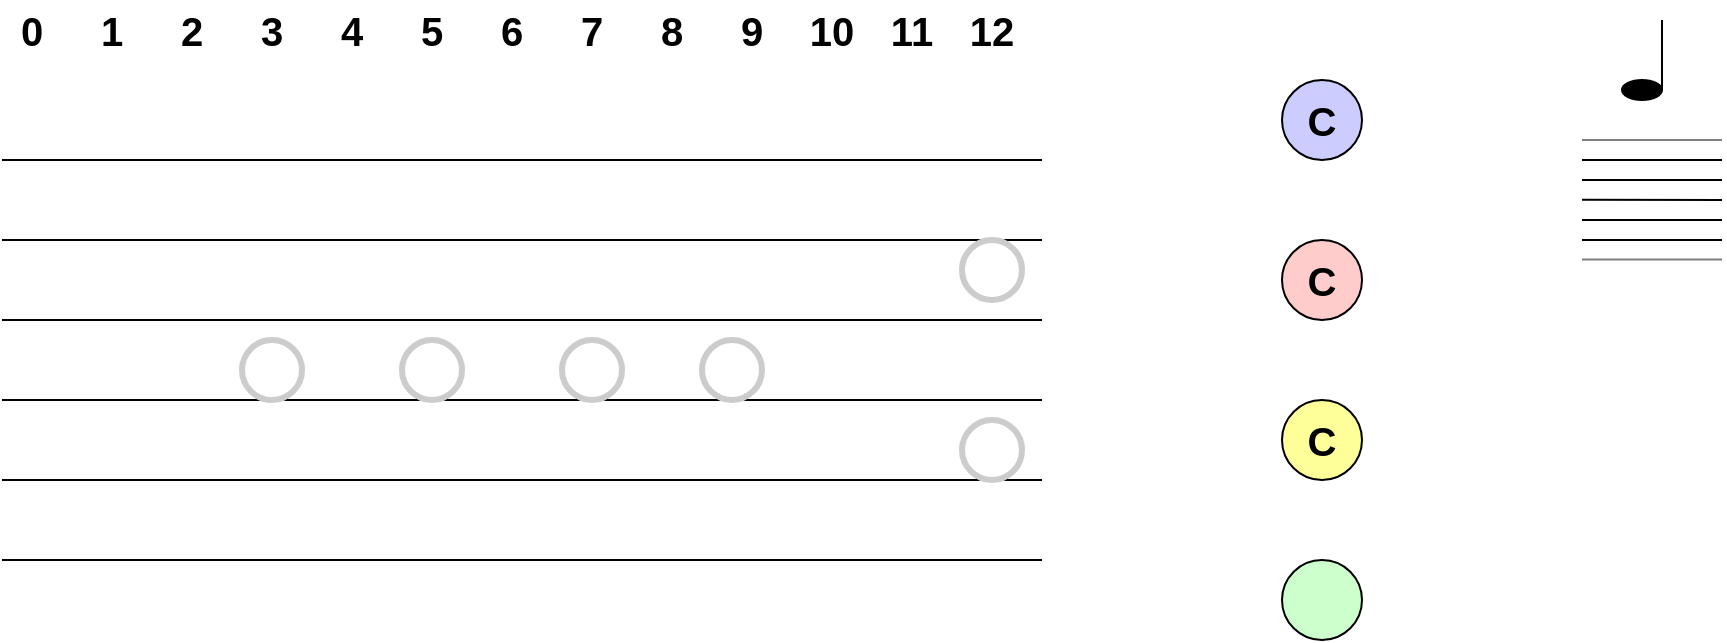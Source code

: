 <mxfile version="24.6.4" type="device" pages="9">
  <diagram name="Общий" id="SO0X9eCHDszmoeJIWC0o">
    <mxGraphModel dx="399" dy="294" grid="1" gridSize="10" guides="1" tooltips="1" connect="1" arrows="1" fold="1" page="1" pageScale="1" pageWidth="1169" pageHeight="827" math="0" shadow="0">
      <root>
        <mxCell id="0" />
        <mxCell id="1" parent="0" />
        <mxCell id="XJJJVYgW4OXZWgP-59sk-1" value="" style="endArrow=none;html=1;rounded=0;" edge="1" parent="1">
          <mxGeometry width="50" height="50" relative="1" as="geometry">
            <mxPoint x="40" y="80" as="sourcePoint" />
            <mxPoint x="560" y="80" as="targetPoint" />
          </mxGeometry>
        </mxCell>
        <mxCell id="XJJJVYgW4OXZWgP-59sk-2" value="1" style="text;strokeColor=none;align=center;fillColor=none;html=1;verticalAlign=middle;whiteSpace=wrap;rounded=0;fontSize=20;fontStyle=1" vertex="1" parent="1">
          <mxGeometry x="80" width="30" height="30" as="geometry" />
        </mxCell>
        <mxCell id="XJJJVYgW4OXZWgP-59sk-3" value="0" style="text;strokeColor=none;align=center;fillColor=none;html=1;verticalAlign=middle;whiteSpace=wrap;rounded=0;fontSize=20;fontStyle=1" vertex="1" parent="1">
          <mxGeometry x="40" width="30" height="30" as="geometry" />
        </mxCell>
        <mxCell id="XJJJVYgW4OXZWgP-59sk-4" value="2" style="text;strokeColor=none;align=center;fillColor=none;html=1;verticalAlign=middle;whiteSpace=wrap;rounded=0;fontSize=20;fontStyle=1" vertex="1" parent="1">
          <mxGeometry x="120" width="30" height="30" as="geometry" />
        </mxCell>
        <mxCell id="XJJJVYgW4OXZWgP-59sk-5" value="3" style="text;strokeColor=none;align=center;fillColor=none;html=1;verticalAlign=middle;whiteSpace=wrap;rounded=0;fontSize=20;fontStyle=1" vertex="1" parent="1">
          <mxGeometry x="160" width="30" height="30" as="geometry" />
        </mxCell>
        <mxCell id="XJJJVYgW4OXZWgP-59sk-6" value="4" style="text;strokeColor=none;align=center;fillColor=none;html=1;verticalAlign=middle;whiteSpace=wrap;rounded=0;fontSize=20;fontStyle=1" vertex="1" parent="1">
          <mxGeometry x="200" width="30" height="30" as="geometry" />
        </mxCell>
        <mxCell id="XJJJVYgW4OXZWgP-59sk-7" value="5" style="text;strokeColor=none;align=center;fillColor=none;html=1;verticalAlign=middle;whiteSpace=wrap;rounded=0;fontSize=20;fontStyle=1" vertex="1" parent="1">
          <mxGeometry x="240" width="30" height="30" as="geometry" />
        </mxCell>
        <mxCell id="XJJJVYgW4OXZWgP-59sk-8" value="6" style="text;strokeColor=none;align=center;fillColor=none;html=1;verticalAlign=middle;whiteSpace=wrap;rounded=0;fontSize=20;fontStyle=1" vertex="1" parent="1">
          <mxGeometry x="280" width="30" height="30" as="geometry" />
        </mxCell>
        <mxCell id="XJJJVYgW4OXZWgP-59sk-9" value="7" style="text;strokeColor=none;align=center;fillColor=none;html=1;verticalAlign=middle;whiteSpace=wrap;rounded=0;fontSize=20;fontStyle=1" vertex="1" parent="1">
          <mxGeometry x="320" width="30" height="30" as="geometry" />
        </mxCell>
        <mxCell id="XJJJVYgW4OXZWgP-59sk-10" value="8" style="text;strokeColor=none;align=center;fillColor=none;html=1;verticalAlign=middle;whiteSpace=wrap;rounded=0;fontSize=20;fontStyle=1" vertex="1" parent="1">
          <mxGeometry x="360" width="30" height="30" as="geometry" />
        </mxCell>
        <mxCell id="XJJJVYgW4OXZWgP-59sk-11" value="9" style="text;strokeColor=none;align=center;fillColor=none;html=1;verticalAlign=middle;whiteSpace=wrap;rounded=0;fontSize=20;fontStyle=1" vertex="1" parent="1">
          <mxGeometry x="400" width="30" height="30" as="geometry" />
        </mxCell>
        <mxCell id="XJJJVYgW4OXZWgP-59sk-12" value="10" style="text;strokeColor=none;align=center;fillColor=none;html=1;verticalAlign=middle;whiteSpace=wrap;rounded=0;fontSize=20;fontStyle=1" vertex="1" parent="1">
          <mxGeometry x="440" width="30" height="30" as="geometry" />
        </mxCell>
        <mxCell id="XJJJVYgW4OXZWgP-59sk-13" value="11" style="text;strokeColor=none;align=center;fillColor=none;html=1;verticalAlign=middle;whiteSpace=wrap;rounded=0;fontSize=20;fontStyle=1" vertex="1" parent="1">
          <mxGeometry x="480" width="30" height="30" as="geometry" />
        </mxCell>
        <mxCell id="XJJJVYgW4OXZWgP-59sk-14" value="12" style="text;strokeColor=none;align=center;fillColor=none;html=1;verticalAlign=middle;whiteSpace=wrap;rounded=0;fontSize=20;fontStyle=1" vertex="1" parent="1">
          <mxGeometry x="520" width="30" height="30" as="geometry" />
        </mxCell>
        <mxCell id="XJJJVYgW4OXZWgP-59sk-15" value="" style="endArrow=none;html=1;rounded=0;" edge="1" parent="1">
          <mxGeometry width="50" height="50" relative="1" as="geometry">
            <mxPoint x="40" y="120" as="sourcePoint" />
            <mxPoint x="560" y="120" as="targetPoint" />
          </mxGeometry>
        </mxCell>
        <mxCell id="XJJJVYgW4OXZWgP-59sk-16" value="" style="endArrow=none;html=1;rounded=0;" edge="1" parent="1">
          <mxGeometry width="50" height="50" relative="1" as="geometry">
            <mxPoint x="40" y="160" as="sourcePoint" />
            <mxPoint x="560" y="160" as="targetPoint" />
          </mxGeometry>
        </mxCell>
        <mxCell id="XJJJVYgW4OXZWgP-59sk-17" value="" style="endArrow=none;html=1;rounded=0;" edge="1" parent="1">
          <mxGeometry width="50" height="50" relative="1" as="geometry">
            <mxPoint x="40" y="200" as="sourcePoint" />
            <mxPoint x="560" y="200" as="targetPoint" />
          </mxGeometry>
        </mxCell>
        <mxCell id="XJJJVYgW4OXZWgP-59sk-18" value="" style="endArrow=none;html=1;rounded=0;" edge="1" parent="1">
          <mxGeometry width="50" height="50" relative="1" as="geometry">
            <mxPoint x="40" y="240" as="sourcePoint" />
            <mxPoint x="560" y="240" as="targetPoint" />
          </mxGeometry>
        </mxCell>
        <mxCell id="XJJJVYgW4OXZWgP-59sk-19" value="" style="endArrow=none;html=1;rounded=0;" edge="1" parent="1">
          <mxGeometry width="50" height="50" relative="1" as="geometry">
            <mxPoint x="40" y="280" as="sourcePoint" />
            <mxPoint x="560" y="280" as="targetPoint" />
          </mxGeometry>
        </mxCell>
        <mxCell id="XJJJVYgW4OXZWgP-59sk-20" value="" style="ellipse;whiteSpace=wrap;html=1;aspect=fixed;strokeColor=#CCCCCC;strokeWidth=3;" vertex="1" parent="1">
          <mxGeometry x="520" y="210" width="30" height="30" as="geometry" />
        </mxCell>
        <mxCell id="XJJJVYgW4OXZWgP-59sk-21" value="" style="ellipse;whiteSpace=wrap;html=1;aspect=fixed;strokeColor=#CCCCCC;strokeWidth=3;" vertex="1" parent="1">
          <mxGeometry x="520" y="120" width="30" height="30" as="geometry" />
        </mxCell>
        <mxCell id="XJJJVYgW4OXZWgP-59sk-22" value="" style="ellipse;whiteSpace=wrap;html=1;aspect=fixed;strokeColor=#CCCCCC;strokeWidth=3;" vertex="1" parent="1">
          <mxGeometry x="160" y="170" width="30" height="30" as="geometry" />
        </mxCell>
        <mxCell id="XJJJVYgW4OXZWgP-59sk-23" value="" style="ellipse;whiteSpace=wrap;html=1;aspect=fixed;strokeColor=#CCCCCC;strokeWidth=3;" vertex="1" parent="1">
          <mxGeometry x="240" y="170" width="30" height="30" as="geometry" />
        </mxCell>
        <mxCell id="XJJJVYgW4OXZWgP-59sk-24" value="" style="ellipse;whiteSpace=wrap;html=1;aspect=fixed;strokeColor=#CCCCCC;strokeWidth=3;" vertex="1" parent="1">
          <mxGeometry x="320" y="170" width="30" height="30" as="geometry" />
        </mxCell>
        <mxCell id="XJJJVYgW4OXZWgP-59sk-25" value="" style="ellipse;whiteSpace=wrap;html=1;aspect=fixed;strokeColor=#CCCCCC;strokeWidth=3;" vertex="1" parent="1">
          <mxGeometry x="390" y="170" width="30" height="30" as="geometry" />
        </mxCell>
        <mxCell id="XJJJVYgW4OXZWgP-59sk-26" value="&lt;b style=&quot;font-size: 20px;&quot;&gt;C&lt;/b&gt;" style="ellipse;whiteSpace=wrap;html=1;aspect=fixed;fillColor=#FFCCCC;" vertex="1" parent="1">
          <mxGeometry x="680" y="120" width="40" height="40" as="geometry" />
        </mxCell>
        <mxCell id="XJJJVYgW4OXZWgP-59sk-27" value="&lt;b style=&quot;font-size: 20px;&quot;&gt;C&lt;/b&gt;" style="ellipse;whiteSpace=wrap;html=1;aspect=fixed;fillColor=#FFFF99;" vertex="1" parent="1">
          <mxGeometry x="680" y="200" width="40" height="40" as="geometry" />
        </mxCell>
        <mxCell id="XJJJVYgW4OXZWgP-59sk-28" value="" style="ellipse;whiteSpace=wrap;html=1;aspect=fixed;fillColor=#CCFFCC;" vertex="1" parent="1">
          <mxGeometry x="680" y="280" width="40" height="40" as="geometry" />
        </mxCell>
        <mxCell id="XJJJVYgW4OXZWgP-59sk-29" value="&lt;b style=&quot;font-size: 20px;&quot;&gt;C&lt;/b&gt;" style="ellipse;whiteSpace=wrap;html=1;aspect=fixed;fillColor=#CCCCFF;" vertex="1" parent="1">
          <mxGeometry x="680" y="40" width="40" height="40" as="geometry" />
        </mxCell>
        <mxCell id="XJJJVYgW4OXZWgP-59sk-32" value="" style="group" vertex="1" connectable="0" parent="1">
          <mxGeometry x="850" y="10" width="20" height="40" as="geometry" />
        </mxCell>
        <mxCell id="XJJJVYgW4OXZWgP-59sk-31" value="" style="endArrow=none;html=1;rounded=0;" edge="1" parent="XJJJVYgW4OXZWgP-59sk-32">
          <mxGeometry width="50" height="50" relative="1" as="geometry">
            <mxPoint x="20" y="35" as="sourcePoint" />
            <mxPoint x="20" as="targetPoint" />
            <Array as="points" />
          </mxGeometry>
        </mxCell>
        <mxCell id="XJJJVYgW4OXZWgP-59sk-30" value="" style="ellipse;whiteSpace=wrap;html=1;fillColor=#000000;" vertex="1" parent="XJJJVYgW4OXZWgP-59sk-32">
          <mxGeometry y="30" width="20" height="10" as="geometry" />
        </mxCell>
        <mxCell id="XJJJVYgW4OXZWgP-59sk-40" value="" style="group" vertex="1" connectable="0" parent="1">
          <mxGeometry x="830" y="70.0" width="70" height="59.74" as="geometry" />
        </mxCell>
        <mxCell id="XJJJVYgW4OXZWgP-59sk-33" value="" style="endArrow=none;html=1;rounded=0;" edge="1" parent="XJJJVYgW4OXZWgP-59sk-40">
          <mxGeometry width="50" height="50" relative="1" as="geometry">
            <mxPoint y="10.0" as="sourcePoint" />
            <mxPoint x="70" y="10.0" as="targetPoint" />
          </mxGeometry>
        </mxCell>
        <mxCell id="XJJJVYgW4OXZWgP-59sk-34" value="" style="endArrow=none;html=1;rounded=0;" edge="1" parent="XJJJVYgW4OXZWgP-59sk-40">
          <mxGeometry width="50" height="50" relative="1" as="geometry">
            <mxPoint y="20.0" as="sourcePoint" />
            <mxPoint x="70" y="20.0" as="targetPoint" />
          </mxGeometry>
        </mxCell>
        <mxCell id="XJJJVYgW4OXZWgP-59sk-35" value="" style="endArrow=none;html=1;rounded=0;" edge="1" parent="XJJJVYgW4OXZWgP-59sk-40">
          <mxGeometry width="50" height="50" relative="1" as="geometry">
            <mxPoint y="29.87" as="sourcePoint" />
            <mxPoint x="70" y="30.0" as="targetPoint" />
          </mxGeometry>
        </mxCell>
        <mxCell id="XJJJVYgW4OXZWgP-59sk-36" value="" style="endArrow=none;html=1;rounded=0;" edge="1" parent="XJJJVYgW4OXZWgP-59sk-40">
          <mxGeometry width="50" height="50" relative="1" as="geometry">
            <mxPoint y="40.0" as="sourcePoint" />
            <mxPoint x="70" y="40.0" as="targetPoint" />
          </mxGeometry>
        </mxCell>
        <mxCell id="XJJJVYgW4OXZWgP-59sk-37" value="" style="endArrow=none;html=1;rounded=0;" edge="1" parent="XJJJVYgW4OXZWgP-59sk-40">
          <mxGeometry width="50" height="50" relative="1" as="geometry">
            <mxPoint y="50.0" as="sourcePoint" />
            <mxPoint x="70" y="50.0" as="targetPoint" />
          </mxGeometry>
        </mxCell>
        <mxCell id="XJJJVYgW4OXZWgP-59sk-38" value="" style="endArrow=none;html=1;rounded=0;strokeColor=#808080;" edge="1" parent="XJJJVYgW4OXZWgP-59sk-40">
          <mxGeometry width="50" height="50" relative="1" as="geometry">
            <mxPoint y="59.74" as="sourcePoint" />
            <mxPoint x="70" y="59.74" as="targetPoint" />
          </mxGeometry>
        </mxCell>
        <mxCell id="XJJJVYgW4OXZWgP-59sk-39" value="" style="endArrow=none;html=1;rounded=0;strokeColor=#808080;" edge="1" parent="XJJJVYgW4OXZWgP-59sk-40">
          <mxGeometry width="50" height="50" relative="1" as="geometry">
            <mxPoint as="sourcePoint" />
            <mxPoint x="70" as="targetPoint" />
          </mxGeometry>
        </mxCell>
      </root>
    </mxGraphModel>
  </diagram>
  <diagram name="заготовка" id="NzyuWho8xoRCqizRHYZV">
    <mxGraphModel dx="868" dy="1467" grid="1" gridSize="10" guides="1" tooltips="1" connect="1" arrows="1" fold="1" page="1" pageScale="1" pageWidth="1169" pageHeight="827" math="0" shadow="0">
      <root>
        <mxCell id="3LC0HSoc4OmarKgoFpqS-0" />
        <mxCell id="3LC0HSoc4OmarKgoFpqS-1" parent="3LC0HSoc4OmarKgoFpqS-0" />
        <mxCell id="3LC0HSoc4OmarKgoFpqS-2" value="" style="endArrow=none;html=1;rounded=0;" edge="1" parent="3LC0HSoc4OmarKgoFpqS-1">
          <mxGeometry width="50" height="50" relative="1" as="geometry">
            <mxPoint x="40" y="80" as="sourcePoint" />
            <mxPoint x="600" y="80" as="targetPoint" />
          </mxGeometry>
        </mxCell>
        <mxCell id="3LC0HSoc4OmarKgoFpqS-3" value="1" style="text;strokeColor=none;align=center;fillColor=none;html=1;verticalAlign=middle;whiteSpace=wrap;rounded=0;fontSize=20;fontStyle=1" vertex="1" parent="3LC0HSoc4OmarKgoFpqS-1">
          <mxGeometry x="80" width="30" height="30" as="geometry" />
        </mxCell>
        <mxCell id="3LC0HSoc4OmarKgoFpqS-4" value="0" style="text;strokeColor=none;align=center;fillColor=none;html=1;verticalAlign=middle;whiteSpace=wrap;rounded=0;fontSize=20;fontStyle=1" vertex="1" parent="3LC0HSoc4OmarKgoFpqS-1">
          <mxGeometry x="40" width="30" height="30" as="geometry" />
        </mxCell>
        <mxCell id="3LC0HSoc4OmarKgoFpqS-5" value="2" style="text;strokeColor=none;align=center;fillColor=none;html=1;verticalAlign=middle;whiteSpace=wrap;rounded=0;fontSize=20;fontStyle=1" vertex="1" parent="3LC0HSoc4OmarKgoFpqS-1">
          <mxGeometry x="120" width="30" height="30" as="geometry" />
        </mxCell>
        <mxCell id="3LC0HSoc4OmarKgoFpqS-6" value="3" style="text;strokeColor=none;align=center;fillColor=none;html=1;verticalAlign=middle;whiteSpace=wrap;rounded=0;fontSize=20;fontStyle=1" vertex="1" parent="3LC0HSoc4OmarKgoFpqS-1">
          <mxGeometry x="160" width="30" height="30" as="geometry" />
        </mxCell>
        <mxCell id="3LC0HSoc4OmarKgoFpqS-7" value="4" style="text;strokeColor=none;align=center;fillColor=none;html=1;verticalAlign=middle;whiteSpace=wrap;rounded=0;fontSize=20;fontStyle=1" vertex="1" parent="3LC0HSoc4OmarKgoFpqS-1">
          <mxGeometry x="200" width="30" height="30" as="geometry" />
        </mxCell>
        <mxCell id="3LC0HSoc4OmarKgoFpqS-8" value="5" style="text;strokeColor=none;align=center;fillColor=none;html=1;verticalAlign=middle;whiteSpace=wrap;rounded=0;fontSize=20;fontStyle=1" vertex="1" parent="3LC0HSoc4OmarKgoFpqS-1">
          <mxGeometry x="240" width="30" height="30" as="geometry" />
        </mxCell>
        <mxCell id="3LC0HSoc4OmarKgoFpqS-9" value="6" style="text;strokeColor=none;align=center;fillColor=none;html=1;verticalAlign=middle;whiteSpace=wrap;rounded=0;fontSize=20;fontStyle=1" vertex="1" parent="3LC0HSoc4OmarKgoFpqS-1">
          <mxGeometry x="280" width="30" height="30" as="geometry" />
        </mxCell>
        <mxCell id="3LC0HSoc4OmarKgoFpqS-10" value="7" style="text;strokeColor=none;align=center;fillColor=none;html=1;verticalAlign=middle;whiteSpace=wrap;rounded=0;fontSize=20;fontStyle=1" vertex="1" parent="3LC0HSoc4OmarKgoFpqS-1">
          <mxGeometry x="320" width="30" height="30" as="geometry" />
        </mxCell>
        <mxCell id="3LC0HSoc4OmarKgoFpqS-11" value="8" style="text;strokeColor=none;align=center;fillColor=none;html=1;verticalAlign=middle;whiteSpace=wrap;rounded=0;fontSize=20;fontStyle=1" vertex="1" parent="3LC0HSoc4OmarKgoFpqS-1">
          <mxGeometry x="360" width="30" height="30" as="geometry" />
        </mxCell>
        <mxCell id="3LC0HSoc4OmarKgoFpqS-12" value="9" style="text;strokeColor=none;align=center;fillColor=none;html=1;verticalAlign=middle;whiteSpace=wrap;rounded=0;fontSize=20;fontStyle=1" vertex="1" parent="3LC0HSoc4OmarKgoFpqS-1">
          <mxGeometry x="400" width="30" height="30" as="geometry" />
        </mxCell>
        <mxCell id="3LC0HSoc4OmarKgoFpqS-13" value="10" style="text;strokeColor=none;align=center;fillColor=none;html=1;verticalAlign=middle;whiteSpace=wrap;rounded=0;fontSize=20;fontStyle=1" vertex="1" parent="3LC0HSoc4OmarKgoFpqS-1">
          <mxGeometry x="440" width="30" height="30" as="geometry" />
        </mxCell>
        <mxCell id="3LC0HSoc4OmarKgoFpqS-14" value="11" style="text;strokeColor=none;align=center;fillColor=none;html=1;verticalAlign=middle;whiteSpace=wrap;rounded=0;fontSize=20;fontStyle=1" vertex="1" parent="3LC0HSoc4OmarKgoFpqS-1">
          <mxGeometry x="480" width="30" height="30" as="geometry" />
        </mxCell>
        <mxCell id="3LC0HSoc4OmarKgoFpqS-15" value="12" style="text;strokeColor=none;align=center;fillColor=none;html=1;verticalAlign=middle;whiteSpace=wrap;rounded=0;fontSize=20;fontStyle=1" vertex="1" parent="3LC0HSoc4OmarKgoFpqS-1">
          <mxGeometry x="520" width="30" height="30" as="geometry" />
        </mxCell>
        <mxCell id="3LC0HSoc4OmarKgoFpqS-16" value="" style="endArrow=none;html=1;rounded=0;" edge="1" parent="3LC0HSoc4OmarKgoFpqS-1">
          <mxGeometry width="50" height="50" relative="1" as="geometry">
            <mxPoint x="40" y="120" as="sourcePoint" />
            <mxPoint x="600" y="120" as="targetPoint" />
          </mxGeometry>
        </mxCell>
        <mxCell id="3LC0HSoc4OmarKgoFpqS-17" value="" style="endArrow=none;html=1;rounded=0;" edge="1" parent="3LC0HSoc4OmarKgoFpqS-1">
          <mxGeometry width="50" height="50" relative="1" as="geometry">
            <mxPoint x="40" y="160" as="sourcePoint" />
            <mxPoint x="600" y="160" as="targetPoint" />
          </mxGeometry>
        </mxCell>
        <mxCell id="3LC0HSoc4OmarKgoFpqS-18" value="" style="endArrow=none;html=1;rounded=0;" edge="1" parent="3LC0HSoc4OmarKgoFpqS-1">
          <mxGeometry width="50" height="50" relative="1" as="geometry">
            <mxPoint x="40" y="200" as="sourcePoint" />
            <mxPoint x="600" y="200" as="targetPoint" />
          </mxGeometry>
        </mxCell>
        <mxCell id="3LC0HSoc4OmarKgoFpqS-19" value="" style="endArrow=none;html=1;rounded=0;" edge="1" parent="3LC0HSoc4OmarKgoFpqS-1">
          <mxGeometry width="50" height="50" relative="1" as="geometry">
            <mxPoint x="40" y="240" as="sourcePoint" />
            <mxPoint x="600" y="240" as="targetPoint" />
          </mxGeometry>
        </mxCell>
        <mxCell id="3LC0HSoc4OmarKgoFpqS-20" value="" style="endArrow=none;html=1;rounded=0;" edge="1" parent="3LC0HSoc4OmarKgoFpqS-1">
          <mxGeometry width="50" height="50" relative="1" as="geometry">
            <mxPoint x="40" y="280" as="sourcePoint" />
            <mxPoint x="600" y="280" as="targetPoint" />
          </mxGeometry>
        </mxCell>
        <mxCell id="3LC0HSoc4OmarKgoFpqS-21" value="" style="ellipse;whiteSpace=wrap;html=1;aspect=fixed;strokeColor=#CCCCCC;strokeWidth=3;" vertex="1" parent="3LC0HSoc4OmarKgoFpqS-1">
          <mxGeometry x="520" y="210" width="30" height="30" as="geometry" />
        </mxCell>
        <mxCell id="3LC0HSoc4OmarKgoFpqS-22" value="" style="ellipse;whiteSpace=wrap;html=1;aspect=fixed;strokeColor=#CCCCCC;strokeWidth=3;" vertex="1" parent="3LC0HSoc4OmarKgoFpqS-1">
          <mxGeometry x="520" y="120" width="30" height="30" as="geometry" />
        </mxCell>
        <mxCell id="3LC0HSoc4OmarKgoFpqS-23" value="" style="ellipse;whiteSpace=wrap;html=1;aspect=fixed;strokeColor=#CCCCCC;strokeWidth=3;" vertex="1" parent="3LC0HSoc4OmarKgoFpqS-1">
          <mxGeometry x="160" y="170" width="30" height="30" as="geometry" />
        </mxCell>
        <mxCell id="3LC0HSoc4OmarKgoFpqS-24" value="" style="ellipse;whiteSpace=wrap;html=1;aspect=fixed;strokeColor=#CCCCCC;strokeWidth=3;" vertex="1" parent="3LC0HSoc4OmarKgoFpqS-1">
          <mxGeometry x="240" y="170" width="30" height="30" as="geometry" />
        </mxCell>
        <mxCell id="3LC0HSoc4OmarKgoFpqS-25" value="" style="ellipse;whiteSpace=wrap;html=1;aspect=fixed;strokeColor=#CCCCCC;strokeWidth=3;" vertex="1" parent="3LC0HSoc4OmarKgoFpqS-1">
          <mxGeometry x="320" y="170" width="30" height="30" as="geometry" />
        </mxCell>
        <mxCell id="3LC0HSoc4OmarKgoFpqS-26" value="" style="ellipse;whiteSpace=wrap;html=1;aspect=fixed;strokeColor=#CCCCCC;strokeWidth=3;" vertex="1" parent="3LC0HSoc4OmarKgoFpqS-1">
          <mxGeometry x="390" y="170" width="30" height="30" as="geometry" />
        </mxCell>
        <mxCell id="3LC0HSoc4OmarKgoFpqS-27" value="&lt;b style=&quot;font-size: 20px;&quot;&gt;C&lt;/b&gt;" style="ellipse;whiteSpace=wrap;html=1;aspect=fixed;fillColor=#FFCCCC;" vertex="1" parent="3LC0HSoc4OmarKgoFpqS-1">
          <mxGeometry x="680" y="120" width="40" height="40" as="geometry" />
        </mxCell>
        <mxCell id="3LC0HSoc4OmarKgoFpqS-28" value="&lt;font style=&quot;font-size: 20px;&quot;&gt;&lt;b&gt;C&lt;/b&gt;&lt;/font&gt;" style="ellipse;whiteSpace=wrap;html=1;aspect=fixed;fillColor=#FFFF99;" vertex="1" parent="3LC0HSoc4OmarKgoFpqS-1">
          <mxGeometry x="680" y="200" width="40" height="40" as="geometry" />
        </mxCell>
        <mxCell id="3LC0HSoc4OmarKgoFpqS-29" value="" style="ellipse;whiteSpace=wrap;html=1;aspect=fixed;fillColor=#CCFFCC;" vertex="1" parent="3LC0HSoc4OmarKgoFpqS-1">
          <mxGeometry x="680" y="280" width="40" height="40" as="geometry" />
        </mxCell>
        <mxCell id="3LC0HSoc4OmarKgoFpqS-30" value="&lt;b style=&quot;font-size: 20px;&quot;&gt;C&lt;/b&gt;" style="ellipse;whiteSpace=wrap;html=1;aspect=fixed;fillColor=#CCCCFF;" vertex="1" parent="3LC0HSoc4OmarKgoFpqS-1">
          <mxGeometry x="680" y="40" width="40" height="40" as="geometry" />
        </mxCell>
        <mxCell id="pul_ciu67isx7nxuyYgC-0" value="До" style="text;strokeColor=none;align=center;fillColor=none;html=1;verticalAlign=middle;whiteSpace=wrap;rounded=0;fontSize=20;fontStyle=1" vertex="1" parent="3LC0HSoc4OmarKgoFpqS-1">
          <mxGeometry x="670" width="60" height="30" as="geometry" />
        </mxCell>
        <mxCell id="bvdIiXMD1HSd15TTPUpK-1" value="" style="endArrow=none;html=1;rounded=0;strokeWidth=2;" edge="1" parent="3LC0HSoc4OmarKgoFpqS-1">
          <mxGeometry width="50" height="50" relative="1" as="geometry">
            <mxPoint x="760" y="200" as="sourcePoint" />
            <mxPoint x="830" y="200" as="targetPoint" />
          </mxGeometry>
        </mxCell>
        <mxCell id="bvdIiXMD1HSd15TTPUpK-2" value="" style="endArrow=none;html=1;rounded=0;strokeWidth=2;" edge="1" parent="3LC0HSoc4OmarKgoFpqS-1">
          <mxGeometry width="50" height="50" relative="1" as="geometry">
            <mxPoint x="760" y="210" as="sourcePoint" />
            <mxPoint x="830" y="210" as="targetPoint" />
          </mxGeometry>
        </mxCell>
        <mxCell id="bvdIiXMD1HSd15TTPUpK-3" value="" style="endArrow=none;html=1;rounded=0;strokeWidth=2;" edge="1" parent="3LC0HSoc4OmarKgoFpqS-1">
          <mxGeometry width="50" height="50" relative="1" as="geometry">
            <mxPoint x="760" y="219.87" as="sourcePoint" />
            <mxPoint x="830" y="220" as="targetPoint" />
          </mxGeometry>
        </mxCell>
        <mxCell id="bvdIiXMD1HSd15TTPUpK-4" value="" style="endArrow=none;html=1;rounded=0;strokeWidth=2;" edge="1" parent="3LC0HSoc4OmarKgoFpqS-1">
          <mxGeometry width="50" height="50" relative="1" as="geometry">
            <mxPoint x="760" y="230" as="sourcePoint" />
            <mxPoint x="830" y="230" as="targetPoint" />
          </mxGeometry>
        </mxCell>
        <mxCell id="bvdIiXMD1HSd15TTPUpK-5" value="" style="endArrow=none;html=1;rounded=0;strokeWidth=2;" edge="1" parent="3LC0HSoc4OmarKgoFpqS-1">
          <mxGeometry width="50" height="50" relative="1" as="geometry">
            <mxPoint x="760" y="240" as="sourcePoint" />
            <mxPoint x="830" y="240" as="targetPoint" />
          </mxGeometry>
        </mxCell>
        <mxCell id="bvdIiXMD1HSd15TTPUpK-6" value="" style="endArrow=none;html=1;rounded=0;strokeColor=#808080;" edge="1" parent="3LC0HSoc4OmarKgoFpqS-1">
          <mxGeometry width="50" height="50" relative="1" as="geometry">
            <mxPoint x="760" y="249.74" as="sourcePoint" />
            <mxPoint x="830" y="249.74" as="targetPoint" />
          </mxGeometry>
        </mxCell>
        <mxCell id="bvdIiXMD1HSd15TTPUpK-7" value="" style="endArrow=none;html=1;rounded=0;strokeColor=#808080;" edge="1" parent="3LC0HSoc4OmarKgoFpqS-1">
          <mxGeometry width="50" height="50" relative="1" as="geometry">
            <mxPoint x="760" y="190" as="sourcePoint" />
            <mxPoint x="830" y="190" as="targetPoint" />
          </mxGeometry>
        </mxCell>
        <mxCell id="bvdIiXMD1HSd15TTPUpK-10" value="" style="group" vertex="1" connectable="0" parent="3LC0HSoc4OmarKgoFpqS-1">
          <mxGeometry x="786" y="215" width="20" height="40" as="geometry" />
        </mxCell>
        <mxCell id="bvdIiXMD1HSd15TTPUpK-11" value="" style="ellipse;whiteSpace=wrap;html=1;fillColor=#000000;" vertex="1" parent="bvdIiXMD1HSd15TTPUpK-10">
          <mxGeometry y="30" width="20" height="10" as="geometry" />
        </mxCell>
        <mxCell id="bvdIiXMD1HSd15TTPUpK-12" value="" style="endArrow=none;html=1;rounded=0;" edge="1" parent="bvdIiXMD1HSd15TTPUpK-10">
          <mxGeometry width="50" height="50" relative="1" as="geometry">
            <mxPoint x="20" y="35" as="sourcePoint" />
            <mxPoint x="20" as="targetPoint" />
            <Array as="points" />
          </mxGeometry>
        </mxCell>
        <mxCell id="pul_ciu67isx7nxuyYgC-2" value="" style="endArrow=none;html=1;rounded=0;strokeWidth=2;" edge="1" parent="3LC0HSoc4OmarKgoFpqS-1">
          <mxGeometry width="50" height="50" relative="1" as="geometry">
            <mxPoint x="760" y="124" as="sourcePoint" />
            <mxPoint x="830" y="124" as="targetPoint" />
          </mxGeometry>
        </mxCell>
        <mxCell id="pul_ciu67isx7nxuyYgC-3" value="" style="endArrow=none;html=1;rounded=0;strokeWidth=2;" edge="1" parent="3LC0HSoc4OmarKgoFpqS-1">
          <mxGeometry width="50" height="50" relative="1" as="geometry">
            <mxPoint x="760" y="134" as="sourcePoint" />
            <mxPoint x="830" y="134" as="targetPoint" />
          </mxGeometry>
        </mxCell>
        <mxCell id="pul_ciu67isx7nxuyYgC-4" value="" style="endArrow=none;html=1;rounded=0;strokeWidth=2;" edge="1" parent="3LC0HSoc4OmarKgoFpqS-1">
          <mxGeometry width="50" height="50" relative="1" as="geometry">
            <mxPoint x="760" y="143.87" as="sourcePoint" />
            <mxPoint x="830" y="144" as="targetPoint" />
          </mxGeometry>
        </mxCell>
        <mxCell id="pul_ciu67isx7nxuyYgC-5" value="" style="endArrow=none;html=1;rounded=0;strokeWidth=2;" edge="1" parent="3LC0HSoc4OmarKgoFpqS-1">
          <mxGeometry width="50" height="50" relative="1" as="geometry">
            <mxPoint x="760" y="154" as="sourcePoint" />
            <mxPoint x="830" y="154" as="targetPoint" />
          </mxGeometry>
        </mxCell>
        <mxCell id="pul_ciu67isx7nxuyYgC-6" value="" style="endArrow=none;html=1;rounded=0;strokeWidth=2;" edge="1" parent="3LC0HSoc4OmarKgoFpqS-1">
          <mxGeometry width="50" height="50" relative="1" as="geometry">
            <mxPoint x="760" y="164" as="sourcePoint" />
            <mxPoint x="830" y="164" as="targetPoint" />
          </mxGeometry>
        </mxCell>
        <mxCell id="pul_ciu67isx7nxuyYgC-7" value="" style="endArrow=none;html=1;rounded=0;strokeColor=#808080;" edge="1" parent="3LC0HSoc4OmarKgoFpqS-1">
          <mxGeometry width="50" height="50" relative="1" as="geometry">
            <mxPoint x="760" y="173.74" as="sourcePoint" />
            <mxPoint x="830" y="173.74" as="targetPoint" />
          </mxGeometry>
        </mxCell>
        <mxCell id="pul_ciu67isx7nxuyYgC-8" value="" style="endArrow=none;html=1;rounded=0;strokeColor=#808080;" edge="1" parent="3LC0HSoc4OmarKgoFpqS-1">
          <mxGeometry width="50" height="50" relative="1" as="geometry">
            <mxPoint x="760" y="114.0" as="sourcePoint" />
            <mxPoint x="830" y="114.0" as="targetPoint" />
          </mxGeometry>
        </mxCell>
        <mxCell id="3LC0HSoc4OmarKgoFpqS-35" value="" style="endArrow=none;html=1;rounded=0;strokeWidth=2;" edge="1" parent="3LC0HSoc4OmarKgoFpqS-1">
          <mxGeometry width="50" height="50" relative="1" as="geometry">
            <mxPoint x="760" y="45" as="sourcePoint" />
            <mxPoint x="830" y="45" as="targetPoint" />
          </mxGeometry>
        </mxCell>
        <mxCell id="3LC0HSoc4OmarKgoFpqS-36" value="" style="endArrow=none;html=1;rounded=0;strokeWidth=2;" edge="1" parent="3LC0HSoc4OmarKgoFpqS-1">
          <mxGeometry width="50" height="50" relative="1" as="geometry">
            <mxPoint x="760" y="55" as="sourcePoint" />
            <mxPoint x="830" y="55" as="targetPoint" />
          </mxGeometry>
        </mxCell>
        <mxCell id="3LC0HSoc4OmarKgoFpqS-37" value="" style="endArrow=none;html=1;rounded=0;strokeWidth=2;" edge="1" parent="3LC0HSoc4OmarKgoFpqS-1">
          <mxGeometry width="50" height="50" relative="1" as="geometry">
            <mxPoint x="760" y="64.87" as="sourcePoint" />
            <mxPoint x="830" y="65" as="targetPoint" />
          </mxGeometry>
        </mxCell>
        <mxCell id="3LC0HSoc4OmarKgoFpqS-38" value="" style="endArrow=none;html=1;rounded=0;strokeWidth=2;" edge="1" parent="3LC0HSoc4OmarKgoFpqS-1">
          <mxGeometry width="50" height="50" relative="1" as="geometry">
            <mxPoint x="760" y="75" as="sourcePoint" />
            <mxPoint x="830" y="75" as="targetPoint" />
          </mxGeometry>
        </mxCell>
        <mxCell id="3LC0HSoc4OmarKgoFpqS-39" value="" style="endArrow=none;html=1;rounded=0;strokeWidth=2;" edge="1" parent="3LC0HSoc4OmarKgoFpqS-1">
          <mxGeometry width="50" height="50" relative="1" as="geometry">
            <mxPoint x="760" y="85" as="sourcePoint" />
            <mxPoint x="830" y="85" as="targetPoint" />
          </mxGeometry>
        </mxCell>
        <mxCell id="3LC0HSoc4OmarKgoFpqS-40" value="" style="endArrow=none;html=1;rounded=0;strokeColor=#808080;" edge="1" parent="3LC0HSoc4OmarKgoFpqS-1">
          <mxGeometry width="50" height="50" relative="1" as="geometry">
            <mxPoint x="760" y="94.74" as="sourcePoint" />
            <mxPoint x="830" y="94.74" as="targetPoint" />
          </mxGeometry>
        </mxCell>
        <mxCell id="3LC0HSoc4OmarKgoFpqS-41" value="" style="endArrow=none;html=1;rounded=0;strokeColor=#808080;" edge="1" parent="3LC0HSoc4OmarKgoFpqS-1">
          <mxGeometry width="50" height="50" relative="1" as="geometry">
            <mxPoint x="760" y="35.0" as="sourcePoint" />
            <mxPoint x="830" y="35.0" as="targetPoint" />
          </mxGeometry>
        </mxCell>
        <mxCell id="pul_ciu67isx7nxuyYgC-9" value="" style="group" vertex="1" connectable="0" parent="3LC0HSoc4OmarKgoFpqS-1">
          <mxGeometry x="786" y="104" width="20" height="40" as="geometry" />
        </mxCell>
        <mxCell id="pul_ciu67isx7nxuyYgC-10" value="" style="ellipse;whiteSpace=wrap;html=1;fillColor=#000000;" vertex="1" parent="pul_ciu67isx7nxuyYgC-9">
          <mxGeometry y="30" width="20" height="10" as="geometry" />
        </mxCell>
        <mxCell id="pul_ciu67isx7nxuyYgC-11" value="" style="endArrow=none;html=1;rounded=0;" edge="1" parent="pul_ciu67isx7nxuyYgC-9">
          <mxGeometry width="50" height="50" relative="1" as="geometry">
            <mxPoint x="20" y="35" as="sourcePoint" />
            <mxPoint x="20" as="targetPoint" />
            <Array as="points" />
          </mxGeometry>
        </mxCell>
        <mxCell id="pul_ciu67isx7nxuyYgC-12" value="" style="endArrow=none;html=1;rounded=0;strokeColor=#808080;" edge="1" parent="3LC0HSoc4OmarKgoFpqS-1">
          <mxGeometry width="50" height="50" relative="1" as="geometry">
            <mxPoint x="761" y="25.0" as="sourcePoint" />
            <mxPoint x="831" y="25.0" as="targetPoint" />
          </mxGeometry>
        </mxCell>
        <mxCell id="3LC0HSoc4OmarKgoFpqS-31" value="" style="group" vertex="1" connectable="0" parent="3LC0HSoc4OmarKgoFpqS-1">
          <mxGeometry x="788" y="-10" width="20" height="40" as="geometry" />
        </mxCell>
        <mxCell id="3LC0HSoc4OmarKgoFpqS-32" value="" style="ellipse;whiteSpace=wrap;html=1;fillColor=#000000;" vertex="1" parent="3LC0HSoc4OmarKgoFpqS-31">
          <mxGeometry y="30" width="20" height="10" as="geometry" />
        </mxCell>
        <mxCell id="3LC0HSoc4OmarKgoFpqS-33" value="" style="endArrow=none;html=1;rounded=0;" edge="1" parent="3LC0HSoc4OmarKgoFpqS-31">
          <mxGeometry width="50" height="50" relative="1" as="geometry">
            <mxPoint x="20" y="35" as="sourcePoint" />
            <mxPoint x="20" as="targetPoint" />
            <Array as="points" />
          </mxGeometry>
        </mxCell>
        <mxCell id="5o-IZkCo7XeKr4gS6sNR-0" value="" style="endArrow=none;html=1;rounded=0;" edge="1" parent="3LC0HSoc4OmarKgoFpqS-1">
          <mxGeometry width="50" height="50" relative="1" as="geometry">
            <mxPoint x="80" y="310" as="sourcePoint" />
            <mxPoint x="80" as="targetPoint" />
          </mxGeometry>
        </mxCell>
        <mxCell id="5o-IZkCo7XeKr4gS6sNR-1" value="" style="endArrow=none;html=1;rounded=0;" edge="1" parent="3LC0HSoc4OmarKgoFpqS-1">
          <mxGeometry width="50" height="50" relative="1" as="geometry">
            <mxPoint x="120" y="310" as="sourcePoint" />
            <mxPoint x="120" as="targetPoint" />
          </mxGeometry>
        </mxCell>
        <mxCell id="5o-IZkCo7XeKr4gS6sNR-2" value="" style="endArrow=none;html=1;rounded=0;" edge="1" parent="3LC0HSoc4OmarKgoFpqS-1">
          <mxGeometry width="50" height="50" relative="1" as="geometry">
            <mxPoint x="160" y="310" as="sourcePoint" />
            <mxPoint x="160" as="targetPoint" />
          </mxGeometry>
        </mxCell>
        <mxCell id="5o-IZkCo7XeKr4gS6sNR-3" value="" style="endArrow=none;html=1;rounded=0;" edge="1" parent="3LC0HSoc4OmarKgoFpqS-1">
          <mxGeometry width="50" height="50" relative="1" as="geometry">
            <mxPoint x="200" y="310" as="sourcePoint" />
            <mxPoint x="200" as="targetPoint" />
          </mxGeometry>
        </mxCell>
        <mxCell id="5o-IZkCo7XeKr4gS6sNR-4" value="" style="endArrow=none;html=1;rounded=0;" edge="1" parent="3LC0HSoc4OmarKgoFpqS-1">
          <mxGeometry width="50" height="50" relative="1" as="geometry">
            <mxPoint x="240" y="310" as="sourcePoint" />
            <mxPoint x="240" as="targetPoint" />
          </mxGeometry>
        </mxCell>
        <mxCell id="5o-IZkCo7XeKr4gS6sNR-5" value="" style="endArrow=none;html=1;rounded=0;" edge="1" parent="3LC0HSoc4OmarKgoFpqS-1">
          <mxGeometry width="50" height="50" relative="1" as="geometry">
            <mxPoint x="280" y="310" as="sourcePoint" />
            <mxPoint x="280" as="targetPoint" />
          </mxGeometry>
        </mxCell>
        <mxCell id="5o-IZkCo7XeKr4gS6sNR-6" value="" style="endArrow=none;html=1;rounded=0;" edge="1" parent="3LC0HSoc4OmarKgoFpqS-1">
          <mxGeometry width="50" height="50" relative="1" as="geometry">
            <mxPoint x="319.17" y="310" as="sourcePoint" />
            <mxPoint x="319.17" as="targetPoint" />
          </mxGeometry>
        </mxCell>
        <mxCell id="5o-IZkCo7XeKr4gS6sNR-7" value="" style="endArrow=none;html=1;rounded=0;" edge="1" parent="3LC0HSoc4OmarKgoFpqS-1">
          <mxGeometry width="50" height="50" relative="1" as="geometry">
            <mxPoint x="360" y="310" as="sourcePoint" />
            <mxPoint x="360" as="targetPoint" />
          </mxGeometry>
        </mxCell>
        <mxCell id="5o-IZkCo7XeKr4gS6sNR-8" value="" style="endArrow=none;html=1;rounded=0;" edge="1" parent="3LC0HSoc4OmarKgoFpqS-1">
          <mxGeometry width="50" height="50" relative="1" as="geometry">
            <mxPoint x="400" y="310" as="sourcePoint" />
            <mxPoint x="400" as="targetPoint" />
          </mxGeometry>
        </mxCell>
        <mxCell id="5o-IZkCo7XeKr4gS6sNR-9" value="" style="endArrow=none;html=1;rounded=0;" edge="1" parent="3LC0HSoc4OmarKgoFpqS-1">
          <mxGeometry width="50" height="50" relative="1" as="geometry">
            <mxPoint x="440" y="310" as="sourcePoint" />
            <mxPoint x="440" as="targetPoint" />
          </mxGeometry>
        </mxCell>
        <mxCell id="5o-IZkCo7XeKr4gS6sNR-10" value="" style="endArrow=none;html=1;rounded=0;" edge="1" parent="3LC0HSoc4OmarKgoFpqS-1">
          <mxGeometry width="50" height="50" relative="1" as="geometry">
            <mxPoint x="480" y="310" as="sourcePoint" />
            <mxPoint x="480" as="targetPoint" />
          </mxGeometry>
        </mxCell>
        <mxCell id="5o-IZkCo7XeKr4gS6sNR-11" value="" style="endArrow=none;html=1;rounded=0;" edge="1" parent="3LC0HSoc4OmarKgoFpqS-1">
          <mxGeometry width="50" height="50" relative="1" as="geometry">
            <mxPoint x="519.17" y="310" as="sourcePoint" />
            <mxPoint x="519.17" as="targetPoint" />
          </mxGeometry>
        </mxCell>
        <mxCell id="5o-IZkCo7XeKr4gS6sNR-12" value="" style="endArrow=none;html=1;rounded=0;" edge="1" parent="3LC0HSoc4OmarKgoFpqS-1">
          <mxGeometry width="50" height="50" relative="1" as="geometry">
            <mxPoint x="560" y="310" as="sourcePoint" />
            <mxPoint x="560" as="targetPoint" />
          </mxGeometry>
        </mxCell>
      </root>
    </mxGraphModel>
  </diagram>
  <diagram name="C ДО" id="MWCic2EF-1uHmFAwr26B">
    <mxGraphModel dx="740" dy="544" grid="1" gridSize="10" guides="1" tooltips="1" connect="1" arrows="1" fold="1" page="1" pageScale="1" pageWidth="1169" pageHeight="827" math="0" shadow="0">
      <root>
        <mxCell id="HpZY44k9Bj_2-Cr3MyKi-0" />
        <mxCell id="HpZY44k9Bj_2-Cr3MyKi-1" parent="HpZY44k9Bj_2-Cr3MyKi-0" />
        <mxCell id="HpZY44k9Bj_2-Cr3MyKi-2" value="" style="endArrow=none;html=1;rounded=0;strokeWidth=2;" parent="HpZY44k9Bj_2-Cr3MyKi-1" edge="1">
          <mxGeometry width="50" height="50" relative="1" as="geometry">
            <mxPoint x="20" y="130" as="sourcePoint" />
            <mxPoint x="580" y="130" as="targetPoint" />
          </mxGeometry>
        </mxCell>
        <mxCell id="HpZY44k9Bj_2-Cr3MyKi-3" value="1" style="text;strokeColor=none;align=center;fillColor=none;html=1;verticalAlign=middle;whiteSpace=wrap;rounded=0;fontSize=20;fontStyle=1" parent="HpZY44k9Bj_2-Cr3MyKi-1" vertex="1">
          <mxGeometry x="60" y="50" width="30" height="30" as="geometry" />
        </mxCell>
        <mxCell id="HpZY44k9Bj_2-Cr3MyKi-4" value="0" style="text;strokeColor=none;align=center;fillColor=none;html=1;verticalAlign=middle;whiteSpace=wrap;rounded=0;fontSize=20;fontStyle=1" parent="HpZY44k9Bj_2-Cr3MyKi-1" vertex="1">
          <mxGeometry x="20" y="50" width="30" height="30" as="geometry" />
        </mxCell>
        <mxCell id="HpZY44k9Bj_2-Cr3MyKi-5" value="2" style="text;strokeColor=none;align=center;fillColor=none;html=1;verticalAlign=middle;whiteSpace=wrap;rounded=0;fontSize=20;fontStyle=1" parent="HpZY44k9Bj_2-Cr3MyKi-1" vertex="1">
          <mxGeometry x="100" y="50" width="30" height="30" as="geometry" />
        </mxCell>
        <mxCell id="HpZY44k9Bj_2-Cr3MyKi-6" value="3" style="text;strokeColor=none;align=center;fillColor=none;html=1;verticalAlign=middle;whiteSpace=wrap;rounded=0;fontSize=20;fontStyle=1" parent="HpZY44k9Bj_2-Cr3MyKi-1" vertex="1">
          <mxGeometry x="140" y="50" width="30" height="30" as="geometry" />
        </mxCell>
        <mxCell id="HpZY44k9Bj_2-Cr3MyKi-7" value="4" style="text;strokeColor=none;align=center;fillColor=none;html=1;verticalAlign=middle;whiteSpace=wrap;rounded=0;fontSize=20;fontStyle=1" parent="HpZY44k9Bj_2-Cr3MyKi-1" vertex="1">
          <mxGeometry x="180" y="50" width="30" height="30" as="geometry" />
        </mxCell>
        <mxCell id="HpZY44k9Bj_2-Cr3MyKi-8" value="5" style="text;strokeColor=none;align=center;fillColor=none;html=1;verticalAlign=middle;whiteSpace=wrap;rounded=0;fontSize=20;fontStyle=1" parent="HpZY44k9Bj_2-Cr3MyKi-1" vertex="1">
          <mxGeometry x="220" y="50" width="30" height="30" as="geometry" />
        </mxCell>
        <mxCell id="HpZY44k9Bj_2-Cr3MyKi-9" value="6" style="text;strokeColor=none;align=center;fillColor=none;html=1;verticalAlign=middle;whiteSpace=wrap;rounded=0;fontSize=20;fontStyle=1" parent="HpZY44k9Bj_2-Cr3MyKi-1" vertex="1">
          <mxGeometry x="260" y="50" width="30" height="30" as="geometry" />
        </mxCell>
        <mxCell id="HpZY44k9Bj_2-Cr3MyKi-10" value="7" style="text;strokeColor=none;align=center;fillColor=none;html=1;verticalAlign=middle;whiteSpace=wrap;rounded=0;fontSize=20;fontStyle=1" parent="HpZY44k9Bj_2-Cr3MyKi-1" vertex="1">
          <mxGeometry x="300" y="50" width="30" height="30" as="geometry" />
        </mxCell>
        <mxCell id="HpZY44k9Bj_2-Cr3MyKi-11" value="8" style="text;strokeColor=none;align=center;fillColor=none;html=1;verticalAlign=middle;whiteSpace=wrap;rounded=0;fontSize=20;fontStyle=1" parent="HpZY44k9Bj_2-Cr3MyKi-1" vertex="1">
          <mxGeometry x="340" y="50" width="30" height="30" as="geometry" />
        </mxCell>
        <mxCell id="HpZY44k9Bj_2-Cr3MyKi-12" value="9" style="text;strokeColor=none;align=center;fillColor=none;html=1;verticalAlign=middle;whiteSpace=wrap;rounded=0;fontSize=20;fontStyle=1" parent="HpZY44k9Bj_2-Cr3MyKi-1" vertex="1">
          <mxGeometry x="380" y="50" width="30" height="30" as="geometry" />
        </mxCell>
        <mxCell id="HpZY44k9Bj_2-Cr3MyKi-13" value="10" style="text;strokeColor=none;align=center;fillColor=none;html=1;verticalAlign=middle;whiteSpace=wrap;rounded=0;fontSize=20;fontStyle=1" parent="HpZY44k9Bj_2-Cr3MyKi-1" vertex="1">
          <mxGeometry x="420" y="50" width="30" height="30" as="geometry" />
        </mxCell>
        <mxCell id="HpZY44k9Bj_2-Cr3MyKi-14" value="11" style="text;strokeColor=none;align=center;fillColor=none;html=1;verticalAlign=middle;whiteSpace=wrap;rounded=0;fontSize=20;fontStyle=1" parent="HpZY44k9Bj_2-Cr3MyKi-1" vertex="1">
          <mxGeometry x="460" y="50" width="30" height="30" as="geometry" />
        </mxCell>
        <mxCell id="HpZY44k9Bj_2-Cr3MyKi-15" value="12" style="text;strokeColor=none;align=center;fillColor=none;html=1;verticalAlign=middle;whiteSpace=wrap;rounded=0;fontSize=20;fontStyle=1" parent="HpZY44k9Bj_2-Cr3MyKi-1" vertex="1">
          <mxGeometry x="500" y="50" width="30" height="30" as="geometry" />
        </mxCell>
        <mxCell id="HpZY44k9Bj_2-Cr3MyKi-16" value="" style="endArrow=none;html=1;rounded=0;strokeWidth=2;" parent="HpZY44k9Bj_2-Cr3MyKi-1" edge="1">
          <mxGeometry width="50" height="50" relative="1" as="geometry">
            <mxPoint x="20" y="170" as="sourcePoint" />
            <mxPoint x="580" y="170" as="targetPoint" />
          </mxGeometry>
        </mxCell>
        <mxCell id="HpZY44k9Bj_2-Cr3MyKi-17" value="" style="endArrow=none;html=1;rounded=0;strokeWidth=2;" parent="HpZY44k9Bj_2-Cr3MyKi-1" edge="1">
          <mxGeometry width="50" height="50" relative="1" as="geometry">
            <mxPoint x="20" y="210" as="sourcePoint" />
            <mxPoint x="580" y="210" as="targetPoint" />
          </mxGeometry>
        </mxCell>
        <mxCell id="HpZY44k9Bj_2-Cr3MyKi-18" value="" style="endArrow=none;html=1;rounded=0;strokeWidth=2;" parent="HpZY44k9Bj_2-Cr3MyKi-1" edge="1">
          <mxGeometry width="50" height="50" relative="1" as="geometry">
            <mxPoint x="20" y="250" as="sourcePoint" />
            <mxPoint x="580" y="250" as="targetPoint" />
          </mxGeometry>
        </mxCell>
        <mxCell id="HpZY44k9Bj_2-Cr3MyKi-19" value="" style="endArrow=none;html=1;rounded=0;strokeWidth=2;" parent="HpZY44k9Bj_2-Cr3MyKi-1" edge="1">
          <mxGeometry width="50" height="50" relative="1" as="geometry">
            <mxPoint x="20" y="290" as="sourcePoint" />
            <mxPoint x="580" y="290" as="targetPoint" />
          </mxGeometry>
        </mxCell>
        <mxCell id="HpZY44k9Bj_2-Cr3MyKi-20" value="" style="endArrow=none;html=1;rounded=0;strokeWidth=2;" parent="HpZY44k9Bj_2-Cr3MyKi-1" edge="1">
          <mxGeometry width="50" height="50" relative="1" as="geometry">
            <mxPoint x="20" y="330" as="sourcePoint" />
            <mxPoint x="580" y="330" as="targetPoint" />
          </mxGeometry>
        </mxCell>
        <mxCell id="HpZY44k9Bj_2-Cr3MyKi-21" value="" style="ellipse;whiteSpace=wrap;html=1;aspect=fixed;strokeColor=#CCCCCC;strokeWidth=3;" parent="HpZY44k9Bj_2-Cr3MyKi-1" vertex="1">
          <mxGeometry x="500" y="260" width="30" height="30" as="geometry" />
        </mxCell>
        <mxCell id="HpZY44k9Bj_2-Cr3MyKi-22" value="" style="ellipse;whiteSpace=wrap;html=1;aspect=fixed;strokeColor=#CCCCCC;strokeWidth=3;" parent="HpZY44k9Bj_2-Cr3MyKi-1" vertex="1">
          <mxGeometry x="500" y="170" width="30" height="30" as="geometry" />
        </mxCell>
        <mxCell id="HpZY44k9Bj_2-Cr3MyKi-24" value="" style="ellipse;whiteSpace=wrap;html=1;aspect=fixed;strokeColor=#CCCCCC;strokeWidth=3;" parent="HpZY44k9Bj_2-Cr3MyKi-1" vertex="1">
          <mxGeometry x="220" y="220" width="30" height="30" as="geometry" />
        </mxCell>
        <mxCell id="HpZY44k9Bj_2-Cr3MyKi-25" value="" style="ellipse;whiteSpace=wrap;html=1;aspect=fixed;strokeColor=#CCCCCC;strokeWidth=3;" parent="HpZY44k9Bj_2-Cr3MyKi-1" vertex="1">
          <mxGeometry x="300" y="220" width="30" height="30" as="geometry" />
        </mxCell>
        <mxCell id="HpZY44k9Bj_2-Cr3MyKi-26" value="" style="ellipse;whiteSpace=wrap;html=1;aspect=fixed;strokeColor=#CCCCCC;strokeWidth=3;" parent="HpZY44k9Bj_2-Cr3MyKi-1" vertex="1">
          <mxGeometry x="370" y="220" width="30" height="30" as="geometry" />
        </mxCell>
        <mxCell id="HpZY44k9Bj_2-Cr3MyKi-27" value="&lt;b style=&quot;font-size: 20px;&quot;&gt;C&lt;/b&gt;" style="ellipse;whiteSpace=wrap;html=1;aspect=fixed;fillColor=#FFCCCC;" parent="HpZY44k9Bj_2-Cr3MyKi-1" vertex="1">
          <mxGeometry x="660" y="170" width="40" height="40" as="geometry" />
        </mxCell>
        <mxCell id="HpZY44k9Bj_2-Cr3MyKi-28" value="&lt;font style=&quot;font-size: 20px;&quot;&gt;&lt;b&gt;C&lt;/b&gt;&lt;/font&gt;" style="ellipse;whiteSpace=wrap;html=1;aspect=fixed;fillColor=#FFFF99;" parent="HpZY44k9Bj_2-Cr3MyKi-1" vertex="1">
          <mxGeometry x="660" y="250" width="40" height="40" as="geometry" />
        </mxCell>
        <mxCell id="HpZY44k9Bj_2-Cr3MyKi-29" value="" style="ellipse;whiteSpace=wrap;html=1;aspect=fixed;fillColor=#CCFFCC;" parent="HpZY44k9Bj_2-Cr3MyKi-1" vertex="1">
          <mxGeometry x="660" y="330" width="40" height="40" as="geometry" />
        </mxCell>
        <mxCell id="HpZY44k9Bj_2-Cr3MyKi-30" value="&lt;b style=&quot;font-size: 20px;&quot;&gt;C&lt;/b&gt;" style="ellipse;whiteSpace=wrap;html=1;aspect=fixed;fillColor=#CCCCFF;" parent="HpZY44k9Bj_2-Cr3MyKi-1" vertex="1">
          <mxGeometry x="660" y="90" width="40" height="40" as="geometry" />
        </mxCell>
        <mxCell id="HpZY44k9Bj_2-Cr3MyKi-31" value="До" style="text;strokeColor=none;align=center;fillColor=none;html=1;verticalAlign=middle;whiteSpace=wrap;rounded=0;fontSize=20;fontStyle=1" parent="HpZY44k9Bj_2-Cr3MyKi-1" vertex="1">
          <mxGeometry x="650" y="50" width="60" height="30" as="geometry" />
        </mxCell>
        <mxCell id="HpZY44k9Bj_2-Cr3MyKi-32" value="" style="endArrow=none;html=1;rounded=0;strokeWidth=2;" parent="HpZY44k9Bj_2-Cr3MyKi-1" edge="1">
          <mxGeometry width="50" height="50" relative="1" as="geometry">
            <mxPoint x="740" y="250" as="sourcePoint" />
            <mxPoint x="810" y="250" as="targetPoint" />
          </mxGeometry>
        </mxCell>
        <mxCell id="HpZY44k9Bj_2-Cr3MyKi-33" value="" style="endArrow=none;html=1;rounded=0;strokeWidth=2;" parent="HpZY44k9Bj_2-Cr3MyKi-1" edge="1">
          <mxGeometry width="50" height="50" relative="1" as="geometry">
            <mxPoint x="740" y="260" as="sourcePoint" />
            <mxPoint x="810" y="260" as="targetPoint" />
          </mxGeometry>
        </mxCell>
        <mxCell id="HpZY44k9Bj_2-Cr3MyKi-34" value="" style="endArrow=none;html=1;rounded=0;strokeWidth=2;" parent="HpZY44k9Bj_2-Cr3MyKi-1" edge="1">
          <mxGeometry width="50" height="50" relative="1" as="geometry">
            <mxPoint x="740" y="269.87" as="sourcePoint" />
            <mxPoint x="810" y="270" as="targetPoint" />
          </mxGeometry>
        </mxCell>
        <mxCell id="HpZY44k9Bj_2-Cr3MyKi-35" value="" style="endArrow=none;html=1;rounded=0;strokeWidth=2;" parent="HpZY44k9Bj_2-Cr3MyKi-1" edge="1">
          <mxGeometry width="50" height="50" relative="1" as="geometry">
            <mxPoint x="740" y="280" as="sourcePoint" />
            <mxPoint x="810" y="280" as="targetPoint" />
          </mxGeometry>
        </mxCell>
        <mxCell id="HpZY44k9Bj_2-Cr3MyKi-36" value="" style="endArrow=none;html=1;rounded=0;strokeWidth=2;" parent="HpZY44k9Bj_2-Cr3MyKi-1" edge="1">
          <mxGeometry width="50" height="50" relative="1" as="geometry">
            <mxPoint x="740" y="290" as="sourcePoint" />
            <mxPoint x="810" y="290" as="targetPoint" />
          </mxGeometry>
        </mxCell>
        <mxCell id="HpZY44k9Bj_2-Cr3MyKi-37" value="" style="endArrow=none;html=1;rounded=0;strokeColor=#808080;" parent="HpZY44k9Bj_2-Cr3MyKi-1" edge="1">
          <mxGeometry width="50" height="50" relative="1" as="geometry">
            <mxPoint x="740" y="299.74" as="sourcePoint" />
            <mxPoint x="810" y="299.74" as="targetPoint" />
          </mxGeometry>
        </mxCell>
        <mxCell id="HpZY44k9Bj_2-Cr3MyKi-38" value="" style="endArrow=none;html=1;rounded=0;strokeColor=#808080;" parent="HpZY44k9Bj_2-Cr3MyKi-1" edge="1">
          <mxGeometry width="50" height="50" relative="1" as="geometry">
            <mxPoint x="740" y="240" as="sourcePoint" />
            <mxPoint x="810" y="240" as="targetPoint" />
          </mxGeometry>
        </mxCell>
        <mxCell id="HpZY44k9Bj_2-Cr3MyKi-39" value="" style="group" parent="HpZY44k9Bj_2-Cr3MyKi-1" vertex="1" connectable="0">
          <mxGeometry x="766" y="265" width="20" height="40" as="geometry" />
        </mxCell>
        <mxCell id="HpZY44k9Bj_2-Cr3MyKi-40" value="" style="ellipse;whiteSpace=wrap;html=1;fillColor=#000000;" parent="HpZY44k9Bj_2-Cr3MyKi-39" vertex="1">
          <mxGeometry y="30" width="20" height="10" as="geometry" />
        </mxCell>
        <mxCell id="HpZY44k9Bj_2-Cr3MyKi-41" value="" style="endArrow=none;html=1;rounded=0;" parent="HpZY44k9Bj_2-Cr3MyKi-39" edge="1">
          <mxGeometry width="50" height="50" relative="1" as="geometry">
            <mxPoint x="20" y="35" as="sourcePoint" />
            <mxPoint x="20" as="targetPoint" />
            <Array as="points" />
          </mxGeometry>
        </mxCell>
        <mxCell id="HpZY44k9Bj_2-Cr3MyKi-42" value="" style="endArrow=none;html=1;rounded=0;strokeWidth=2;" parent="HpZY44k9Bj_2-Cr3MyKi-1" edge="1">
          <mxGeometry width="50" height="50" relative="1" as="geometry">
            <mxPoint x="740" y="174" as="sourcePoint" />
            <mxPoint x="810" y="174" as="targetPoint" />
          </mxGeometry>
        </mxCell>
        <mxCell id="HpZY44k9Bj_2-Cr3MyKi-43" value="" style="endArrow=none;html=1;rounded=0;strokeWidth=2;" parent="HpZY44k9Bj_2-Cr3MyKi-1" edge="1">
          <mxGeometry width="50" height="50" relative="1" as="geometry">
            <mxPoint x="740" y="184" as="sourcePoint" />
            <mxPoint x="810" y="184" as="targetPoint" />
          </mxGeometry>
        </mxCell>
        <mxCell id="HpZY44k9Bj_2-Cr3MyKi-44" value="" style="endArrow=none;html=1;rounded=0;strokeWidth=2;" parent="HpZY44k9Bj_2-Cr3MyKi-1" edge="1">
          <mxGeometry width="50" height="50" relative="1" as="geometry">
            <mxPoint x="740" y="193.87" as="sourcePoint" />
            <mxPoint x="810" y="194" as="targetPoint" />
          </mxGeometry>
        </mxCell>
        <mxCell id="HpZY44k9Bj_2-Cr3MyKi-45" value="" style="endArrow=none;html=1;rounded=0;strokeWidth=2;" parent="HpZY44k9Bj_2-Cr3MyKi-1" edge="1">
          <mxGeometry width="50" height="50" relative="1" as="geometry">
            <mxPoint x="740" y="204" as="sourcePoint" />
            <mxPoint x="810" y="204" as="targetPoint" />
          </mxGeometry>
        </mxCell>
        <mxCell id="HpZY44k9Bj_2-Cr3MyKi-46" value="" style="endArrow=none;html=1;rounded=0;strokeWidth=2;" parent="HpZY44k9Bj_2-Cr3MyKi-1" edge="1">
          <mxGeometry width="50" height="50" relative="1" as="geometry">
            <mxPoint x="740" y="214" as="sourcePoint" />
            <mxPoint x="810" y="214" as="targetPoint" />
          </mxGeometry>
        </mxCell>
        <mxCell id="HpZY44k9Bj_2-Cr3MyKi-47" value="" style="endArrow=none;html=1;rounded=0;strokeColor=#808080;" parent="HpZY44k9Bj_2-Cr3MyKi-1" edge="1">
          <mxGeometry width="50" height="50" relative="1" as="geometry">
            <mxPoint x="740" y="223.74" as="sourcePoint" />
            <mxPoint x="810" y="223.74" as="targetPoint" />
          </mxGeometry>
        </mxCell>
        <mxCell id="HpZY44k9Bj_2-Cr3MyKi-48" value="" style="endArrow=none;html=1;rounded=0;strokeColor=#808080;" parent="HpZY44k9Bj_2-Cr3MyKi-1" edge="1">
          <mxGeometry width="50" height="50" relative="1" as="geometry">
            <mxPoint x="740" y="164" as="sourcePoint" />
            <mxPoint x="810" y="164" as="targetPoint" />
          </mxGeometry>
        </mxCell>
        <mxCell id="HpZY44k9Bj_2-Cr3MyKi-49" value="" style="endArrow=none;html=1;rounded=0;strokeWidth=2;" parent="HpZY44k9Bj_2-Cr3MyKi-1" edge="1">
          <mxGeometry width="50" height="50" relative="1" as="geometry">
            <mxPoint x="740" y="95" as="sourcePoint" />
            <mxPoint x="810" y="95" as="targetPoint" />
          </mxGeometry>
        </mxCell>
        <mxCell id="HpZY44k9Bj_2-Cr3MyKi-50" value="" style="endArrow=none;html=1;rounded=0;strokeWidth=2;" parent="HpZY44k9Bj_2-Cr3MyKi-1" edge="1">
          <mxGeometry width="50" height="50" relative="1" as="geometry">
            <mxPoint x="740" y="105" as="sourcePoint" />
            <mxPoint x="810" y="105" as="targetPoint" />
          </mxGeometry>
        </mxCell>
        <mxCell id="HpZY44k9Bj_2-Cr3MyKi-51" value="" style="endArrow=none;html=1;rounded=0;strokeWidth=2;" parent="HpZY44k9Bj_2-Cr3MyKi-1" edge="1">
          <mxGeometry width="50" height="50" relative="1" as="geometry">
            <mxPoint x="740" y="114.87" as="sourcePoint" />
            <mxPoint x="810" y="115" as="targetPoint" />
          </mxGeometry>
        </mxCell>
        <mxCell id="HpZY44k9Bj_2-Cr3MyKi-52" value="" style="endArrow=none;html=1;rounded=0;strokeWidth=2;" parent="HpZY44k9Bj_2-Cr3MyKi-1" edge="1">
          <mxGeometry width="50" height="50" relative="1" as="geometry">
            <mxPoint x="740" y="125" as="sourcePoint" />
            <mxPoint x="810" y="125" as="targetPoint" />
          </mxGeometry>
        </mxCell>
        <mxCell id="HpZY44k9Bj_2-Cr3MyKi-53" value="" style="endArrow=none;html=1;rounded=0;strokeWidth=2;" parent="HpZY44k9Bj_2-Cr3MyKi-1" edge="1">
          <mxGeometry width="50" height="50" relative="1" as="geometry">
            <mxPoint x="740" y="135" as="sourcePoint" />
            <mxPoint x="810" y="135" as="targetPoint" />
          </mxGeometry>
        </mxCell>
        <mxCell id="HpZY44k9Bj_2-Cr3MyKi-54" value="" style="endArrow=none;html=1;rounded=0;strokeColor=#808080;" parent="HpZY44k9Bj_2-Cr3MyKi-1" edge="1">
          <mxGeometry width="50" height="50" relative="1" as="geometry">
            <mxPoint x="740" y="144.74" as="sourcePoint" />
            <mxPoint x="810" y="144.74" as="targetPoint" />
          </mxGeometry>
        </mxCell>
        <mxCell id="HpZY44k9Bj_2-Cr3MyKi-55" value="" style="endArrow=none;html=1;rounded=0;strokeColor=#808080;" parent="HpZY44k9Bj_2-Cr3MyKi-1" edge="1">
          <mxGeometry width="50" height="50" relative="1" as="geometry">
            <mxPoint x="740" y="85.0" as="sourcePoint" />
            <mxPoint x="810" y="85.0" as="targetPoint" />
          </mxGeometry>
        </mxCell>
        <mxCell id="HpZY44k9Bj_2-Cr3MyKi-56" value="" style="group" parent="HpZY44k9Bj_2-Cr3MyKi-1" vertex="1" connectable="0">
          <mxGeometry x="766" y="154" width="20" height="40" as="geometry" />
        </mxCell>
        <mxCell id="HpZY44k9Bj_2-Cr3MyKi-57" value="" style="ellipse;whiteSpace=wrap;html=1;fillColor=#000000;" parent="HpZY44k9Bj_2-Cr3MyKi-56" vertex="1">
          <mxGeometry y="30" width="20" height="10" as="geometry" />
        </mxCell>
        <mxCell id="HpZY44k9Bj_2-Cr3MyKi-58" value="" style="endArrow=none;html=1;rounded=0;" parent="HpZY44k9Bj_2-Cr3MyKi-56" edge="1">
          <mxGeometry width="50" height="50" relative="1" as="geometry">
            <mxPoint x="20" y="35" as="sourcePoint" />
            <mxPoint x="20" as="targetPoint" />
            <Array as="points" />
          </mxGeometry>
        </mxCell>
        <mxCell id="HpZY44k9Bj_2-Cr3MyKi-59" value="" style="endArrow=none;html=1;rounded=0;strokeColor=#808080;" parent="HpZY44k9Bj_2-Cr3MyKi-1" edge="1">
          <mxGeometry width="50" height="50" relative="1" as="geometry">
            <mxPoint x="741" y="75.0" as="sourcePoint" />
            <mxPoint x="811" y="75.0" as="targetPoint" />
          </mxGeometry>
        </mxCell>
        <mxCell id="HpZY44k9Bj_2-Cr3MyKi-60" value="" style="group" parent="HpZY44k9Bj_2-Cr3MyKi-1" vertex="1" connectable="0">
          <mxGeometry x="768" y="40" width="20" height="40" as="geometry" />
        </mxCell>
        <mxCell id="HpZY44k9Bj_2-Cr3MyKi-61" value="" style="ellipse;whiteSpace=wrap;html=1;fillColor=#000000;" parent="HpZY44k9Bj_2-Cr3MyKi-60" vertex="1">
          <mxGeometry y="30" width="20" height="10" as="geometry" />
        </mxCell>
        <mxCell id="HpZY44k9Bj_2-Cr3MyKi-62" value="" style="endArrow=none;html=1;rounded=0;" parent="HpZY44k9Bj_2-Cr3MyKi-60" edge="1">
          <mxGeometry width="50" height="50" relative="1" as="geometry">
            <mxPoint x="20" y="35" as="sourcePoint" />
            <mxPoint x="20" as="targetPoint" />
            <Array as="points" />
          </mxGeometry>
        </mxCell>
        <mxCell id="HpZY44k9Bj_2-Cr3MyKi-63" value="" style="endArrow=none;html=1;rounded=0;" parent="HpZY44k9Bj_2-Cr3MyKi-1" edge="1">
          <mxGeometry width="50" height="50" relative="1" as="geometry">
            <mxPoint x="60" y="360" as="sourcePoint" />
            <mxPoint x="60" y="50" as="targetPoint" />
          </mxGeometry>
        </mxCell>
        <mxCell id="HpZY44k9Bj_2-Cr3MyKi-64" value="" style="endArrow=none;html=1;rounded=0;" parent="HpZY44k9Bj_2-Cr3MyKi-1" edge="1">
          <mxGeometry width="50" height="50" relative="1" as="geometry">
            <mxPoint x="100" y="360" as="sourcePoint" />
            <mxPoint x="100" y="50" as="targetPoint" />
          </mxGeometry>
        </mxCell>
        <mxCell id="HpZY44k9Bj_2-Cr3MyKi-65" value="" style="endArrow=none;html=1;rounded=0;" parent="HpZY44k9Bj_2-Cr3MyKi-1" edge="1">
          <mxGeometry width="50" height="50" relative="1" as="geometry">
            <mxPoint x="140" y="360" as="sourcePoint" />
            <mxPoint x="140" y="50" as="targetPoint" />
          </mxGeometry>
        </mxCell>
        <mxCell id="HpZY44k9Bj_2-Cr3MyKi-66" value="" style="endArrow=none;html=1;rounded=0;" parent="HpZY44k9Bj_2-Cr3MyKi-1" edge="1">
          <mxGeometry width="50" height="50" relative="1" as="geometry">
            <mxPoint x="180" y="360" as="sourcePoint" />
            <mxPoint x="180" y="50" as="targetPoint" />
          </mxGeometry>
        </mxCell>
        <mxCell id="HpZY44k9Bj_2-Cr3MyKi-67" value="" style="endArrow=none;html=1;rounded=0;" parent="HpZY44k9Bj_2-Cr3MyKi-1" edge="1">
          <mxGeometry width="50" height="50" relative="1" as="geometry">
            <mxPoint x="220" y="360" as="sourcePoint" />
            <mxPoint x="220" y="50" as="targetPoint" />
          </mxGeometry>
        </mxCell>
        <mxCell id="HpZY44k9Bj_2-Cr3MyKi-68" value="" style="endArrow=none;html=1;rounded=0;" parent="HpZY44k9Bj_2-Cr3MyKi-1" edge="1">
          <mxGeometry width="50" height="50" relative="1" as="geometry">
            <mxPoint x="260" y="360" as="sourcePoint" />
            <mxPoint x="260" y="50" as="targetPoint" />
          </mxGeometry>
        </mxCell>
        <mxCell id="HpZY44k9Bj_2-Cr3MyKi-69" value="" style="endArrow=none;html=1;rounded=0;" parent="HpZY44k9Bj_2-Cr3MyKi-1" edge="1">
          <mxGeometry width="50" height="50" relative="1" as="geometry">
            <mxPoint x="299.17" y="360" as="sourcePoint" />
            <mxPoint x="299.17" y="50" as="targetPoint" />
          </mxGeometry>
        </mxCell>
        <mxCell id="HpZY44k9Bj_2-Cr3MyKi-70" value="" style="endArrow=none;html=1;rounded=0;" parent="HpZY44k9Bj_2-Cr3MyKi-1" edge="1">
          <mxGeometry width="50" height="50" relative="1" as="geometry">
            <mxPoint x="340" y="360" as="sourcePoint" />
            <mxPoint x="340" y="50" as="targetPoint" />
          </mxGeometry>
        </mxCell>
        <mxCell id="HpZY44k9Bj_2-Cr3MyKi-71" value="" style="endArrow=none;html=1;rounded=0;" parent="HpZY44k9Bj_2-Cr3MyKi-1" edge="1">
          <mxGeometry width="50" height="50" relative="1" as="geometry">
            <mxPoint x="380" y="360" as="sourcePoint" />
            <mxPoint x="380" y="50" as="targetPoint" />
          </mxGeometry>
        </mxCell>
        <mxCell id="HpZY44k9Bj_2-Cr3MyKi-72" value="" style="endArrow=none;html=1;rounded=0;" parent="HpZY44k9Bj_2-Cr3MyKi-1" edge="1">
          <mxGeometry width="50" height="50" relative="1" as="geometry">
            <mxPoint x="420" y="360" as="sourcePoint" />
            <mxPoint x="420" y="50" as="targetPoint" />
          </mxGeometry>
        </mxCell>
        <mxCell id="HpZY44k9Bj_2-Cr3MyKi-73" value="" style="endArrow=none;html=1;rounded=0;" parent="HpZY44k9Bj_2-Cr3MyKi-1" edge="1">
          <mxGeometry width="50" height="50" relative="1" as="geometry">
            <mxPoint x="460" y="360" as="sourcePoint" />
            <mxPoint x="460" y="50" as="targetPoint" />
          </mxGeometry>
        </mxCell>
        <mxCell id="HpZY44k9Bj_2-Cr3MyKi-74" value="" style="endArrow=none;html=1;rounded=0;" parent="HpZY44k9Bj_2-Cr3MyKi-1" edge="1">
          <mxGeometry width="50" height="50" relative="1" as="geometry">
            <mxPoint x="499.17" y="360" as="sourcePoint" />
            <mxPoint x="499.17" y="50" as="targetPoint" />
          </mxGeometry>
        </mxCell>
        <mxCell id="HpZY44k9Bj_2-Cr3MyKi-75" value="" style="endArrow=none;html=1;rounded=0;" parent="HpZY44k9Bj_2-Cr3MyKi-1" edge="1">
          <mxGeometry width="50" height="50" relative="1" as="geometry">
            <mxPoint x="540" y="360" as="sourcePoint" />
            <mxPoint x="540" y="50" as="targetPoint" />
          </mxGeometry>
        </mxCell>
        <mxCell id="fl3o3xgtY4jnjIaNKJYG-0" value="&lt;font style=&quot;font-size: 20px;&quot;&gt;&lt;b&gt;C&lt;/b&gt;&lt;/font&gt;" style="ellipse;whiteSpace=wrap;html=1;aspect=fixed;fillColor=#FFFF99;" parent="HpZY44k9Bj_2-Cr3MyKi-1" vertex="1">
          <mxGeometry x="340" y="310" width="40" height="40" as="geometry" />
        </mxCell>
        <mxCell id="fl3o3xgtY4jnjIaNKJYG-1" value="&lt;font style=&quot;font-size: 20px;&quot;&gt;&lt;b&gt;C&lt;/b&gt;&lt;/font&gt;" style="ellipse;whiteSpace=wrap;html=1;aspect=fixed;fillColor=#FFFF99;" parent="HpZY44k9Bj_2-Cr3MyKi-1" vertex="1">
          <mxGeometry x="140" y="270" width="40" height="40" as="geometry" />
        </mxCell>
        <mxCell id="fl3o3xgtY4jnjIaNKJYG-2" value="&lt;b style=&quot;font-size: 20px;&quot;&gt;C&lt;/b&gt;" style="ellipse;whiteSpace=wrap;html=1;aspect=fixed;fillColor=#FFCCCC;" parent="HpZY44k9Bj_2-Cr3MyKi-1" vertex="1">
          <mxGeometry x="420" y="230" width="40" height="40" as="geometry" />
        </mxCell>
        <mxCell id="fl3o3xgtY4jnjIaNKJYG-3" value="&lt;b style=&quot;font-size: 20px;&quot;&gt;C&lt;/b&gt;" style="ellipse;whiteSpace=wrap;html=1;aspect=fixed;fillColor=#FFCCCC;" parent="HpZY44k9Bj_2-Cr3MyKi-1" vertex="1">
          <mxGeometry x="220" y="190" width="40" height="40" as="geometry" />
        </mxCell>
        <mxCell id="HpZY44k9Bj_2-Cr3MyKi-23" value="" style="ellipse;whiteSpace=wrap;html=1;aspect=fixed;strokeColor=#CCCCCC;strokeWidth=3;" parent="HpZY44k9Bj_2-Cr3MyKi-1" vertex="1">
          <mxGeometry x="145" y="220" width="30" height="30" as="geometry" />
        </mxCell>
        <mxCell id="fl3o3xgtY4jnjIaNKJYG-4" value="&lt;b style=&quot;font-size: 20px;&quot;&gt;C&lt;/b&gt;" style="ellipse;whiteSpace=wrap;html=1;aspect=fixed;fillColor=#FFCCCC;" parent="HpZY44k9Bj_2-Cr3MyKi-1" vertex="1">
          <mxGeometry x="60" y="150" width="40" height="40" as="geometry" />
        </mxCell>
        <mxCell id="fl3o3xgtY4jnjIaNKJYG-6" value="&lt;b style=&quot;font-size: 20px;&quot;&gt;C&lt;/b&gt;" style="ellipse;whiteSpace=wrap;html=1;aspect=fixed;fillColor=#CCCCFF;" parent="HpZY44k9Bj_2-Cr3MyKi-1" vertex="1">
          <mxGeometry x="340" y="110" width="40" height="40" as="geometry" />
        </mxCell>
      </root>
    </mxGraphModel>
  </diagram>
  <diagram name="D Ре" id="3V2aFEA_R1nl97ZFptlG">
    <mxGraphModel dx="740" dy="544" grid="1" gridSize="10" guides="1" tooltips="1" connect="1" arrows="1" fold="1" page="1" pageScale="1" pageWidth="1169" pageHeight="827" math="0" shadow="0">
      <root>
        <mxCell id="zW4mYyKcZgtUBU5Dw5p1-0" />
        <mxCell id="zW4mYyKcZgtUBU5Dw5p1-1" parent="zW4mYyKcZgtUBU5Dw5p1-0" />
        <mxCell id="zW4mYyKcZgtUBU5Dw5p1-2" value="" style="endArrow=none;html=1;rounded=0;strokeWidth=2;" parent="zW4mYyKcZgtUBU5Dw5p1-1" source="zW4mYyKcZgtUBU5Dw5p1-81" edge="1">
          <mxGeometry width="50" height="50" relative="1" as="geometry">
            <mxPoint x="20" y="130" as="sourcePoint" />
            <mxPoint x="580" y="130" as="targetPoint" />
          </mxGeometry>
        </mxCell>
        <mxCell id="zW4mYyKcZgtUBU5Dw5p1-3" value="1" style="text;strokeColor=none;align=center;fillColor=none;html=1;verticalAlign=middle;whiteSpace=wrap;rounded=0;fontSize=20;fontStyle=1" parent="zW4mYyKcZgtUBU5Dw5p1-1" vertex="1">
          <mxGeometry x="60" y="50" width="30" height="30" as="geometry" />
        </mxCell>
        <mxCell id="zW4mYyKcZgtUBU5Dw5p1-4" value="0" style="text;strokeColor=none;align=center;fillColor=none;html=1;verticalAlign=middle;whiteSpace=wrap;rounded=0;fontSize=20;fontStyle=1" parent="zW4mYyKcZgtUBU5Dw5p1-1" vertex="1">
          <mxGeometry x="20" y="50" width="30" height="30" as="geometry" />
        </mxCell>
        <mxCell id="zW4mYyKcZgtUBU5Dw5p1-5" value="2" style="text;strokeColor=none;align=center;fillColor=none;html=1;verticalAlign=middle;whiteSpace=wrap;rounded=0;fontSize=20;fontStyle=1" parent="zW4mYyKcZgtUBU5Dw5p1-1" vertex="1">
          <mxGeometry x="100" y="50" width="30" height="30" as="geometry" />
        </mxCell>
        <mxCell id="zW4mYyKcZgtUBU5Dw5p1-6" value="3" style="text;strokeColor=none;align=center;fillColor=none;html=1;verticalAlign=middle;whiteSpace=wrap;rounded=0;fontSize=20;fontStyle=1" parent="zW4mYyKcZgtUBU5Dw5p1-1" vertex="1">
          <mxGeometry x="140" y="50" width="30" height="30" as="geometry" />
        </mxCell>
        <mxCell id="zW4mYyKcZgtUBU5Dw5p1-7" value="4" style="text;strokeColor=none;align=center;fillColor=none;html=1;verticalAlign=middle;whiteSpace=wrap;rounded=0;fontSize=20;fontStyle=1" parent="zW4mYyKcZgtUBU5Dw5p1-1" vertex="1">
          <mxGeometry x="180" y="50" width="30" height="30" as="geometry" />
        </mxCell>
        <mxCell id="zW4mYyKcZgtUBU5Dw5p1-8" value="5" style="text;strokeColor=none;align=center;fillColor=none;html=1;verticalAlign=middle;whiteSpace=wrap;rounded=0;fontSize=20;fontStyle=1" parent="zW4mYyKcZgtUBU5Dw5p1-1" vertex="1">
          <mxGeometry x="220" y="50" width="30" height="30" as="geometry" />
        </mxCell>
        <mxCell id="zW4mYyKcZgtUBU5Dw5p1-9" value="6" style="text;strokeColor=none;align=center;fillColor=none;html=1;verticalAlign=middle;whiteSpace=wrap;rounded=0;fontSize=20;fontStyle=1" parent="zW4mYyKcZgtUBU5Dw5p1-1" vertex="1">
          <mxGeometry x="260" y="50" width="30" height="30" as="geometry" />
        </mxCell>
        <mxCell id="zW4mYyKcZgtUBU5Dw5p1-10" value="7" style="text;strokeColor=none;align=center;fillColor=none;html=1;verticalAlign=middle;whiteSpace=wrap;rounded=0;fontSize=20;fontStyle=1" parent="zW4mYyKcZgtUBU5Dw5p1-1" vertex="1">
          <mxGeometry x="300" y="50" width="30" height="30" as="geometry" />
        </mxCell>
        <mxCell id="zW4mYyKcZgtUBU5Dw5p1-11" value="8" style="text;strokeColor=none;align=center;fillColor=none;html=1;verticalAlign=middle;whiteSpace=wrap;rounded=0;fontSize=20;fontStyle=1" parent="zW4mYyKcZgtUBU5Dw5p1-1" vertex="1">
          <mxGeometry x="340" y="50" width="30" height="30" as="geometry" />
        </mxCell>
        <mxCell id="zW4mYyKcZgtUBU5Dw5p1-12" value="9" style="text;strokeColor=none;align=center;fillColor=none;html=1;verticalAlign=middle;whiteSpace=wrap;rounded=0;fontSize=20;fontStyle=1" parent="zW4mYyKcZgtUBU5Dw5p1-1" vertex="1">
          <mxGeometry x="380" y="50" width="30" height="30" as="geometry" />
        </mxCell>
        <mxCell id="zW4mYyKcZgtUBU5Dw5p1-13" value="10" style="text;strokeColor=none;align=center;fillColor=none;html=1;verticalAlign=middle;whiteSpace=wrap;rounded=0;fontSize=20;fontStyle=1" parent="zW4mYyKcZgtUBU5Dw5p1-1" vertex="1">
          <mxGeometry x="420" y="50" width="30" height="30" as="geometry" />
        </mxCell>
        <mxCell id="zW4mYyKcZgtUBU5Dw5p1-14" value="11" style="text;strokeColor=none;align=center;fillColor=none;html=1;verticalAlign=middle;whiteSpace=wrap;rounded=0;fontSize=20;fontStyle=1" parent="zW4mYyKcZgtUBU5Dw5p1-1" vertex="1">
          <mxGeometry x="460" y="50" width="30" height="30" as="geometry" />
        </mxCell>
        <mxCell id="zW4mYyKcZgtUBU5Dw5p1-15" value="12" style="text;strokeColor=none;align=center;fillColor=none;html=1;verticalAlign=middle;whiteSpace=wrap;rounded=0;fontSize=20;fontStyle=1" parent="zW4mYyKcZgtUBU5Dw5p1-1" vertex="1">
          <mxGeometry x="500" y="50" width="30" height="30" as="geometry" />
        </mxCell>
        <mxCell id="zW4mYyKcZgtUBU5Dw5p1-16" value="" style="endArrow=none;html=1;rounded=0;strokeWidth=2;" parent="zW4mYyKcZgtUBU5Dw5p1-1" source="zW4mYyKcZgtUBU5Dw5p1-80" edge="1">
          <mxGeometry width="50" height="50" relative="1" as="geometry">
            <mxPoint x="20" y="170" as="sourcePoint" />
            <mxPoint x="580" y="170" as="targetPoint" />
          </mxGeometry>
        </mxCell>
        <mxCell id="zW4mYyKcZgtUBU5Dw5p1-17" value="" style="endArrow=none;html=1;rounded=0;strokeWidth=2;" parent="zW4mYyKcZgtUBU5Dw5p1-1" source="zW4mYyKcZgtUBU5Dw5p1-78" edge="1">
          <mxGeometry width="50" height="50" relative="1" as="geometry">
            <mxPoint x="20" y="210" as="sourcePoint" />
            <mxPoint x="580" y="210" as="targetPoint" />
          </mxGeometry>
        </mxCell>
        <mxCell id="zW4mYyKcZgtUBU5Dw5p1-18" value="" style="endArrow=none;html=1;rounded=0;strokeWidth=2;" parent="zW4mYyKcZgtUBU5Dw5p1-1" source="zW4mYyKcZgtUBU5Dw5p1-77" edge="1">
          <mxGeometry width="50" height="50" relative="1" as="geometry">
            <mxPoint x="20" y="250" as="sourcePoint" />
            <mxPoint x="580" y="250" as="targetPoint" />
          </mxGeometry>
        </mxCell>
        <mxCell id="zW4mYyKcZgtUBU5Dw5p1-19" value="" style="endArrow=none;html=1;rounded=0;strokeWidth=2;" parent="zW4mYyKcZgtUBU5Dw5p1-1" edge="1">
          <mxGeometry width="50" height="50" relative="1" as="geometry">
            <mxPoint x="20" y="290" as="sourcePoint" />
            <mxPoint x="580" y="290" as="targetPoint" />
          </mxGeometry>
        </mxCell>
        <mxCell id="zW4mYyKcZgtUBU5Dw5p1-20" value="" style="endArrow=none;html=1;rounded=0;strokeWidth=2;" parent="zW4mYyKcZgtUBU5Dw5p1-1" source="zW4mYyKcZgtUBU5Dw5p1-75" edge="1">
          <mxGeometry width="50" height="50" relative="1" as="geometry">
            <mxPoint x="20" y="330" as="sourcePoint" />
            <mxPoint x="580" y="330" as="targetPoint" />
          </mxGeometry>
        </mxCell>
        <mxCell id="zW4mYyKcZgtUBU5Dw5p1-21" value="" style="ellipse;whiteSpace=wrap;html=1;aspect=fixed;strokeColor=#CCCCCC;strokeWidth=3;" parent="zW4mYyKcZgtUBU5Dw5p1-1" vertex="1">
          <mxGeometry x="500" y="260" width="30" height="30" as="geometry" />
        </mxCell>
        <mxCell id="zW4mYyKcZgtUBU5Dw5p1-22" value="" style="ellipse;whiteSpace=wrap;html=1;aspect=fixed;strokeColor=#CCCCCC;strokeWidth=3;" parent="zW4mYyKcZgtUBU5Dw5p1-1" vertex="1">
          <mxGeometry x="500" y="170" width="30" height="30" as="geometry" />
        </mxCell>
        <mxCell id="zW4mYyKcZgtUBU5Dw5p1-23" value="" style="ellipse;whiteSpace=wrap;html=1;aspect=fixed;strokeColor=#CCCCCC;strokeWidth=3;" parent="zW4mYyKcZgtUBU5Dw5p1-1" vertex="1">
          <mxGeometry x="220" y="220" width="30" height="30" as="geometry" />
        </mxCell>
        <mxCell id="zW4mYyKcZgtUBU5Dw5p1-24" value="" style="ellipse;whiteSpace=wrap;html=1;aspect=fixed;strokeColor=#CCCCCC;strokeWidth=3;" parent="zW4mYyKcZgtUBU5Dw5p1-1" vertex="1">
          <mxGeometry x="300" y="220" width="30" height="30" as="geometry" />
        </mxCell>
        <mxCell id="zW4mYyKcZgtUBU5Dw5p1-25" value="" style="ellipse;whiteSpace=wrap;html=1;aspect=fixed;strokeColor=#CCCCCC;strokeWidth=3;" parent="zW4mYyKcZgtUBU5Dw5p1-1" vertex="1">
          <mxGeometry x="370" y="220" width="30" height="30" as="geometry" />
        </mxCell>
        <mxCell id="zW4mYyKcZgtUBU5Dw5p1-26" value="&lt;b style=&quot;font-size: 20px;&quot;&gt;D&lt;/b&gt;" style="ellipse;whiteSpace=wrap;html=1;aspect=fixed;fillColor=#FFCCCC;" parent="zW4mYyKcZgtUBU5Dw5p1-1" vertex="1">
          <mxGeometry x="660" y="170" width="40" height="40" as="geometry" />
        </mxCell>
        <mxCell id="zW4mYyKcZgtUBU5Dw5p1-27" value="&lt;font style=&quot;font-size: 20px;&quot;&gt;&lt;b&gt;D&lt;/b&gt;&lt;/font&gt;" style="ellipse;whiteSpace=wrap;html=1;aspect=fixed;fillColor=#FFFF99;" parent="zW4mYyKcZgtUBU5Dw5p1-1" vertex="1">
          <mxGeometry x="660" y="250" width="40" height="40" as="geometry" />
        </mxCell>
        <mxCell id="zW4mYyKcZgtUBU5Dw5p1-28" value="" style="ellipse;whiteSpace=wrap;html=1;aspect=fixed;fillColor=#CCFFCC;" parent="zW4mYyKcZgtUBU5Dw5p1-1" vertex="1">
          <mxGeometry x="660" y="330" width="40" height="40" as="geometry" />
        </mxCell>
        <mxCell id="zW4mYyKcZgtUBU5Dw5p1-29" value="&lt;b style=&quot;font-size: 20px;&quot;&gt;D&lt;/b&gt;" style="ellipse;whiteSpace=wrap;html=1;aspect=fixed;fillColor=#CCCCFF;" parent="zW4mYyKcZgtUBU5Dw5p1-1" vertex="1">
          <mxGeometry x="660" y="90" width="40" height="40" as="geometry" />
        </mxCell>
        <mxCell id="zW4mYyKcZgtUBU5Dw5p1-30" value="Ре" style="text;strokeColor=none;align=center;fillColor=none;html=1;verticalAlign=middle;whiteSpace=wrap;rounded=0;fontSize=20;fontStyle=1" parent="zW4mYyKcZgtUBU5Dw5p1-1" vertex="1">
          <mxGeometry x="650" y="50" width="60" height="30" as="geometry" />
        </mxCell>
        <mxCell id="zW4mYyKcZgtUBU5Dw5p1-31" value="" style="endArrow=none;html=1;rounded=0;strokeWidth=2;" parent="zW4mYyKcZgtUBU5Dw5p1-1" edge="1">
          <mxGeometry width="50" height="50" relative="1" as="geometry">
            <mxPoint x="740" y="250" as="sourcePoint" />
            <mxPoint x="810" y="250" as="targetPoint" />
          </mxGeometry>
        </mxCell>
        <mxCell id="zW4mYyKcZgtUBU5Dw5p1-32" value="" style="endArrow=none;html=1;rounded=0;strokeWidth=2;" parent="zW4mYyKcZgtUBU5Dw5p1-1" edge="1">
          <mxGeometry width="50" height="50" relative="1" as="geometry">
            <mxPoint x="740" y="260" as="sourcePoint" />
            <mxPoint x="810" y="260" as="targetPoint" />
          </mxGeometry>
        </mxCell>
        <mxCell id="zW4mYyKcZgtUBU5Dw5p1-33" value="" style="endArrow=none;html=1;rounded=0;strokeWidth=2;" parent="zW4mYyKcZgtUBU5Dw5p1-1" edge="1">
          <mxGeometry width="50" height="50" relative="1" as="geometry">
            <mxPoint x="740" y="269.87" as="sourcePoint" />
            <mxPoint x="810" y="270" as="targetPoint" />
          </mxGeometry>
        </mxCell>
        <mxCell id="zW4mYyKcZgtUBU5Dw5p1-34" value="" style="endArrow=none;html=1;rounded=0;strokeWidth=2;" parent="zW4mYyKcZgtUBU5Dw5p1-1" edge="1">
          <mxGeometry width="50" height="50" relative="1" as="geometry">
            <mxPoint x="740" y="280" as="sourcePoint" />
            <mxPoint x="810" y="280" as="targetPoint" />
          </mxGeometry>
        </mxCell>
        <mxCell id="zW4mYyKcZgtUBU5Dw5p1-35" value="" style="endArrow=none;html=1;rounded=0;strokeWidth=2;" parent="zW4mYyKcZgtUBU5Dw5p1-1" edge="1">
          <mxGeometry width="50" height="50" relative="1" as="geometry">
            <mxPoint x="740" y="290" as="sourcePoint" />
            <mxPoint x="810" y="290" as="targetPoint" />
          </mxGeometry>
        </mxCell>
        <mxCell id="zW4mYyKcZgtUBU5Dw5p1-36" value="" style="endArrow=none;html=1;rounded=0;strokeColor=#808080;" parent="zW4mYyKcZgtUBU5Dw5p1-1" edge="1">
          <mxGeometry width="50" height="50" relative="1" as="geometry">
            <mxPoint x="740" y="299.74" as="sourcePoint" />
            <mxPoint x="810" y="299.74" as="targetPoint" />
          </mxGeometry>
        </mxCell>
        <mxCell id="zW4mYyKcZgtUBU5Dw5p1-37" value="" style="endArrow=none;html=1;rounded=0;strokeColor=#808080;" parent="zW4mYyKcZgtUBU5Dw5p1-1" edge="1">
          <mxGeometry width="50" height="50" relative="1" as="geometry">
            <mxPoint x="740" y="240" as="sourcePoint" />
            <mxPoint x="810" y="240" as="targetPoint" />
          </mxGeometry>
        </mxCell>
        <mxCell id="zW4mYyKcZgtUBU5Dw5p1-38" value="" style="group" parent="zW4mYyKcZgtUBU5Dw5p1-1" vertex="1" connectable="0">
          <mxGeometry x="766" y="260" width="20" height="40" as="geometry" />
        </mxCell>
        <mxCell id="zW4mYyKcZgtUBU5Dw5p1-39" value="" style="ellipse;whiteSpace=wrap;html=1;fillColor=#000000;" parent="zW4mYyKcZgtUBU5Dw5p1-38" vertex="1">
          <mxGeometry y="30" width="20" height="10" as="geometry" />
        </mxCell>
        <mxCell id="zW4mYyKcZgtUBU5Dw5p1-40" value="" style="endArrow=none;html=1;rounded=0;" parent="zW4mYyKcZgtUBU5Dw5p1-38" edge="1">
          <mxGeometry width="50" height="50" relative="1" as="geometry">
            <mxPoint x="20" y="35" as="sourcePoint" />
            <mxPoint x="20" as="targetPoint" />
            <Array as="points" />
          </mxGeometry>
        </mxCell>
        <mxCell id="zW4mYyKcZgtUBU5Dw5p1-41" value="" style="endArrow=none;html=1;rounded=0;strokeWidth=2;" parent="zW4mYyKcZgtUBU5Dw5p1-1" edge="1">
          <mxGeometry width="50" height="50" relative="1" as="geometry">
            <mxPoint x="740" y="174" as="sourcePoint" />
            <mxPoint x="810" y="174" as="targetPoint" />
          </mxGeometry>
        </mxCell>
        <mxCell id="zW4mYyKcZgtUBU5Dw5p1-42" value="" style="endArrow=none;html=1;rounded=0;strokeWidth=2;" parent="zW4mYyKcZgtUBU5Dw5p1-1" edge="1">
          <mxGeometry width="50" height="50" relative="1" as="geometry">
            <mxPoint x="740" y="184" as="sourcePoint" />
            <mxPoint x="810" y="184" as="targetPoint" />
          </mxGeometry>
        </mxCell>
        <mxCell id="zW4mYyKcZgtUBU5Dw5p1-43" value="" style="endArrow=none;html=1;rounded=0;strokeWidth=2;" parent="zW4mYyKcZgtUBU5Dw5p1-1" edge="1">
          <mxGeometry width="50" height="50" relative="1" as="geometry">
            <mxPoint x="740" y="193.87" as="sourcePoint" />
            <mxPoint x="810" y="194" as="targetPoint" />
          </mxGeometry>
        </mxCell>
        <mxCell id="zW4mYyKcZgtUBU5Dw5p1-44" value="" style="endArrow=none;html=1;rounded=0;strokeWidth=2;" parent="zW4mYyKcZgtUBU5Dw5p1-1" edge="1">
          <mxGeometry width="50" height="50" relative="1" as="geometry">
            <mxPoint x="740" y="204" as="sourcePoint" />
            <mxPoint x="810" y="204" as="targetPoint" />
          </mxGeometry>
        </mxCell>
        <mxCell id="zW4mYyKcZgtUBU5Dw5p1-45" value="" style="endArrow=none;html=1;rounded=0;strokeWidth=2;" parent="zW4mYyKcZgtUBU5Dw5p1-1" edge="1">
          <mxGeometry width="50" height="50" relative="1" as="geometry">
            <mxPoint x="740" y="214" as="sourcePoint" />
            <mxPoint x="810" y="214" as="targetPoint" />
          </mxGeometry>
        </mxCell>
        <mxCell id="zW4mYyKcZgtUBU5Dw5p1-46" value="" style="endArrow=none;html=1;rounded=0;strokeColor=#808080;" parent="zW4mYyKcZgtUBU5Dw5p1-1" edge="1">
          <mxGeometry width="50" height="50" relative="1" as="geometry">
            <mxPoint x="740" y="223.74" as="sourcePoint" />
            <mxPoint x="810" y="223.74" as="targetPoint" />
          </mxGeometry>
        </mxCell>
        <mxCell id="zW4mYyKcZgtUBU5Dw5p1-47" value="" style="endArrow=none;html=1;rounded=0;strokeColor=#808080;" parent="zW4mYyKcZgtUBU5Dw5p1-1" edge="1">
          <mxGeometry width="50" height="50" relative="1" as="geometry">
            <mxPoint x="740" y="164" as="sourcePoint" />
            <mxPoint x="810" y="164" as="targetPoint" />
          </mxGeometry>
        </mxCell>
        <mxCell id="zW4mYyKcZgtUBU5Dw5p1-48" value="" style="endArrow=none;html=1;rounded=0;strokeWidth=2;" parent="zW4mYyKcZgtUBU5Dw5p1-1" edge="1">
          <mxGeometry width="50" height="50" relative="1" as="geometry">
            <mxPoint x="740" y="95" as="sourcePoint" />
            <mxPoint x="810" y="95" as="targetPoint" />
          </mxGeometry>
        </mxCell>
        <mxCell id="zW4mYyKcZgtUBU5Dw5p1-49" value="" style="endArrow=none;html=1;rounded=0;strokeWidth=2;" parent="zW4mYyKcZgtUBU5Dw5p1-1" edge="1">
          <mxGeometry width="50" height="50" relative="1" as="geometry">
            <mxPoint x="740" y="105" as="sourcePoint" />
            <mxPoint x="810" y="105" as="targetPoint" />
          </mxGeometry>
        </mxCell>
        <mxCell id="zW4mYyKcZgtUBU5Dw5p1-50" value="" style="endArrow=none;html=1;rounded=0;strokeWidth=2;" parent="zW4mYyKcZgtUBU5Dw5p1-1" edge="1">
          <mxGeometry width="50" height="50" relative="1" as="geometry">
            <mxPoint x="740" y="114.87" as="sourcePoint" />
            <mxPoint x="810" y="115" as="targetPoint" />
          </mxGeometry>
        </mxCell>
        <mxCell id="zW4mYyKcZgtUBU5Dw5p1-51" value="" style="endArrow=none;html=1;rounded=0;strokeWidth=2;" parent="zW4mYyKcZgtUBU5Dw5p1-1" edge="1">
          <mxGeometry width="50" height="50" relative="1" as="geometry">
            <mxPoint x="740" y="125" as="sourcePoint" />
            <mxPoint x="810" y="125" as="targetPoint" />
          </mxGeometry>
        </mxCell>
        <mxCell id="zW4mYyKcZgtUBU5Dw5p1-52" value="" style="endArrow=none;html=1;rounded=0;strokeWidth=2;" parent="zW4mYyKcZgtUBU5Dw5p1-1" edge="1">
          <mxGeometry width="50" height="50" relative="1" as="geometry">
            <mxPoint x="740" y="135" as="sourcePoint" />
            <mxPoint x="810" y="135" as="targetPoint" />
          </mxGeometry>
        </mxCell>
        <mxCell id="zW4mYyKcZgtUBU5Dw5p1-53" value="" style="endArrow=none;html=1;rounded=0;strokeColor=#808080;" parent="zW4mYyKcZgtUBU5Dw5p1-1" edge="1">
          <mxGeometry width="50" height="50" relative="1" as="geometry">
            <mxPoint x="740" y="144.74" as="sourcePoint" />
            <mxPoint x="810" y="144.74" as="targetPoint" />
          </mxGeometry>
        </mxCell>
        <mxCell id="zW4mYyKcZgtUBU5Dw5p1-54" value="" style="endArrow=none;html=1;rounded=0;strokeColor=#808080;" parent="zW4mYyKcZgtUBU5Dw5p1-1" edge="1">
          <mxGeometry width="50" height="50" relative="1" as="geometry">
            <mxPoint x="740" y="85.0" as="sourcePoint" />
            <mxPoint x="810" y="85.0" as="targetPoint" />
          </mxGeometry>
        </mxCell>
        <mxCell id="zW4mYyKcZgtUBU5Dw5p1-55" value="" style="group" parent="zW4mYyKcZgtUBU5Dw5p1-1" vertex="1" connectable="0">
          <mxGeometry x="766" y="149" width="20" height="40" as="geometry" />
        </mxCell>
        <mxCell id="zW4mYyKcZgtUBU5Dw5p1-56" value="" style="ellipse;whiteSpace=wrap;html=1;fillColor=#000000;" parent="zW4mYyKcZgtUBU5Dw5p1-55" vertex="1">
          <mxGeometry y="30" width="20" height="10" as="geometry" />
        </mxCell>
        <mxCell id="zW4mYyKcZgtUBU5Dw5p1-57" value="" style="endArrow=none;html=1;rounded=0;" parent="zW4mYyKcZgtUBU5Dw5p1-55" edge="1">
          <mxGeometry width="50" height="50" relative="1" as="geometry">
            <mxPoint x="20" y="35" as="sourcePoint" />
            <mxPoint x="20" as="targetPoint" />
            <Array as="points" />
          </mxGeometry>
        </mxCell>
        <mxCell id="zW4mYyKcZgtUBU5Dw5p1-58" value="" style="endArrow=none;html=1;rounded=0;strokeColor=#808080;" parent="zW4mYyKcZgtUBU5Dw5p1-1" edge="1">
          <mxGeometry width="50" height="50" relative="1" as="geometry">
            <mxPoint x="741" y="75.0" as="sourcePoint" />
            <mxPoint x="811" y="75.0" as="targetPoint" />
          </mxGeometry>
        </mxCell>
        <mxCell id="zW4mYyKcZgtUBU5Dw5p1-59" value="" style="group" parent="zW4mYyKcZgtUBU5Dw5p1-1" vertex="1" connectable="0">
          <mxGeometry x="768" y="35" width="20" height="40" as="geometry" />
        </mxCell>
        <mxCell id="zW4mYyKcZgtUBU5Dw5p1-60" value="" style="ellipse;whiteSpace=wrap;html=1;fillColor=#000000;" parent="zW4mYyKcZgtUBU5Dw5p1-59" vertex="1">
          <mxGeometry y="30" width="20" height="10" as="geometry" />
        </mxCell>
        <mxCell id="zW4mYyKcZgtUBU5Dw5p1-61" value="" style="endArrow=none;html=1;rounded=0;" parent="zW4mYyKcZgtUBU5Dw5p1-59" edge="1">
          <mxGeometry width="50" height="50" relative="1" as="geometry">
            <mxPoint x="20" y="35" as="sourcePoint" />
            <mxPoint x="20" as="targetPoint" />
            <Array as="points" />
          </mxGeometry>
        </mxCell>
        <mxCell id="zW4mYyKcZgtUBU5Dw5p1-62" value="" style="endArrow=none;html=1;rounded=0;" parent="zW4mYyKcZgtUBU5Dw5p1-1" edge="1">
          <mxGeometry width="50" height="50" relative="1" as="geometry">
            <mxPoint x="60" y="360" as="sourcePoint" />
            <mxPoint x="60" y="50" as="targetPoint" />
          </mxGeometry>
        </mxCell>
        <mxCell id="zW4mYyKcZgtUBU5Dw5p1-63" value="" style="endArrow=none;html=1;rounded=0;" parent="zW4mYyKcZgtUBU5Dw5p1-1" edge="1">
          <mxGeometry width="50" height="50" relative="1" as="geometry">
            <mxPoint x="100" y="360" as="sourcePoint" />
            <mxPoint x="100" y="50" as="targetPoint" />
          </mxGeometry>
        </mxCell>
        <mxCell id="zW4mYyKcZgtUBU5Dw5p1-64" value="" style="endArrow=none;html=1;rounded=0;" parent="zW4mYyKcZgtUBU5Dw5p1-1" edge="1">
          <mxGeometry width="50" height="50" relative="1" as="geometry">
            <mxPoint x="140" y="360" as="sourcePoint" />
            <mxPoint x="140" y="50" as="targetPoint" />
          </mxGeometry>
        </mxCell>
        <mxCell id="zW4mYyKcZgtUBU5Dw5p1-65" value="" style="endArrow=none;html=1;rounded=0;" parent="zW4mYyKcZgtUBU5Dw5p1-1" edge="1">
          <mxGeometry width="50" height="50" relative="1" as="geometry">
            <mxPoint x="180" y="360" as="sourcePoint" />
            <mxPoint x="180" y="50" as="targetPoint" />
          </mxGeometry>
        </mxCell>
        <mxCell id="zW4mYyKcZgtUBU5Dw5p1-66" value="" style="endArrow=none;html=1;rounded=0;" parent="zW4mYyKcZgtUBU5Dw5p1-1" edge="1">
          <mxGeometry width="50" height="50" relative="1" as="geometry">
            <mxPoint x="220" y="360" as="sourcePoint" />
            <mxPoint x="220" y="50" as="targetPoint" />
          </mxGeometry>
        </mxCell>
        <mxCell id="zW4mYyKcZgtUBU5Dw5p1-67" value="" style="endArrow=none;html=1;rounded=0;" parent="zW4mYyKcZgtUBU5Dw5p1-1" edge="1">
          <mxGeometry width="50" height="50" relative="1" as="geometry">
            <mxPoint x="260" y="360" as="sourcePoint" />
            <mxPoint x="260" y="50" as="targetPoint" />
          </mxGeometry>
        </mxCell>
        <mxCell id="zW4mYyKcZgtUBU5Dw5p1-68" value="" style="endArrow=none;html=1;rounded=0;" parent="zW4mYyKcZgtUBU5Dw5p1-1" edge="1">
          <mxGeometry width="50" height="50" relative="1" as="geometry">
            <mxPoint x="299.17" y="360" as="sourcePoint" />
            <mxPoint x="299.17" y="50" as="targetPoint" />
          </mxGeometry>
        </mxCell>
        <mxCell id="zW4mYyKcZgtUBU5Dw5p1-69" value="" style="endArrow=none;html=1;rounded=0;" parent="zW4mYyKcZgtUBU5Dw5p1-1" edge="1">
          <mxGeometry width="50" height="50" relative="1" as="geometry">
            <mxPoint x="340" y="360" as="sourcePoint" />
            <mxPoint x="340" y="50" as="targetPoint" />
          </mxGeometry>
        </mxCell>
        <mxCell id="zW4mYyKcZgtUBU5Dw5p1-70" value="" style="endArrow=none;html=1;rounded=0;" parent="zW4mYyKcZgtUBU5Dw5p1-1" edge="1">
          <mxGeometry width="50" height="50" relative="1" as="geometry">
            <mxPoint x="380" y="360" as="sourcePoint" />
            <mxPoint x="380" y="50" as="targetPoint" />
          </mxGeometry>
        </mxCell>
        <mxCell id="zW4mYyKcZgtUBU5Dw5p1-71" value="" style="endArrow=none;html=1;rounded=0;" parent="zW4mYyKcZgtUBU5Dw5p1-1" edge="1">
          <mxGeometry width="50" height="50" relative="1" as="geometry">
            <mxPoint x="420" y="360" as="sourcePoint" />
            <mxPoint x="420" y="50" as="targetPoint" />
          </mxGeometry>
        </mxCell>
        <mxCell id="zW4mYyKcZgtUBU5Dw5p1-72" value="" style="endArrow=none;html=1;rounded=0;" parent="zW4mYyKcZgtUBU5Dw5p1-1" edge="1">
          <mxGeometry width="50" height="50" relative="1" as="geometry">
            <mxPoint x="460" y="360" as="sourcePoint" />
            <mxPoint x="460" y="50" as="targetPoint" />
          </mxGeometry>
        </mxCell>
        <mxCell id="zW4mYyKcZgtUBU5Dw5p1-73" value="" style="endArrow=none;html=1;rounded=0;" parent="zW4mYyKcZgtUBU5Dw5p1-1" edge="1">
          <mxGeometry width="50" height="50" relative="1" as="geometry">
            <mxPoint x="499.17" y="360" as="sourcePoint" />
            <mxPoint x="499.17" y="50" as="targetPoint" />
          </mxGeometry>
        </mxCell>
        <mxCell id="zW4mYyKcZgtUBU5Dw5p1-74" value="" style="endArrow=none;html=1;rounded=0;" parent="zW4mYyKcZgtUBU5Dw5p1-1" edge="1">
          <mxGeometry width="50" height="50" relative="1" as="geometry">
            <mxPoint x="540" y="360" as="sourcePoint" />
            <mxPoint x="540" y="50" as="targetPoint" />
          </mxGeometry>
        </mxCell>
        <mxCell id="zW4mYyKcZgtUBU5Dw5p1-76" value="&lt;font style=&quot;font-size: 20px;&quot;&gt;&lt;b&gt;D&lt;/b&gt;&lt;/font&gt;" style="ellipse;whiteSpace=wrap;html=1;aspect=fixed;fillColor=#FFFF99;" parent="zW4mYyKcZgtUBU5Dw5p1-1" vertex="1">
          <mxGeometry x="220" y="270" width="40" height="40" as="geometry" />
        </mxCell>
        <mxCell id="zW4mYyKcZgtUBU5Dw5p1-79" value="" style="ellipse;whiteSpace=wrap;html=1;aspect=fixed;strokeColor=#CCCCCC;strokeWidth=3;" parent="zW4mYyKcZgtUBU5Dw5p1-1" vertex="1">
          <mxGeometry x="145" y="220" width="30" height="30" as="geometry" />
        </mxCell>
        <mxCell id="IYiK7L84j916A1k_MatP-0" value="" style="endArrow=none;html=1;rounded=0;strokeWidth=2;" parent="zW4mYyKcZgtUBU5Dw5p1-1" target="zW4mYyKcZgtUBU5Dw5p1-81" edge="1">
          <mxGeometry width="50" height="50" relative="1" as="geometry">
            <mxPoint x="20" y="130" as="sourcePoint" />
            <mxPoint x="580" y="130" as="targetPoint" />
          </mxGeometry>
        </mxCell>
        <mxCell id="zW4mYyKcZgtUBU5Dw5p1-81" value="&lt;span style=&quot;font-size: 20px;&quot;&gt;&lt;b&gt;D&lt;/b&gt;&lt;/span&gt;" style="ellipse;whiteSpace=wrap;html=1;aspect=fixed;fillColor=#CCCCFF;" parent="zW4mYyKcZgtUBU5Dw5p1-1" vertex="1">
          <mxGeometry x="420" y="109" width="40" height="40" as="geometry" />
        </mxCell>
        <mxCell id="IYiK7L84j916A1k_MatP-1" value="" style="endArrow=none;html=1;rounded=0;strokeWidth=2;" parent="zW4mYyKcZgtUBU5Dw5p1-1" target="zW4mYyKcZgtUBU5Dw5p1-80" edge="1">
          <mxGeometry width="50" height="50" relative="1" as="geometry">
            <mxPoint x="20" y="170" as="sourcePoint" />
            <mxPoint x="580" y="170" as="targetPoint" />
          </mxGeometry>
        </mxCell>
        <mxCell id="zW4mYyKcZgtUBU5Dw5p1-80" value="&lt;b style=&quot;font-size: 20px;&quot;&gt;D&lt;/b&gt;" style="ellipse;whiteSpace=wrap;html=1;aspect=fixed;fillColor=#FFCCCC;" parent="zW4mYyKcZgtUBU5Dw5p1-1" vertex="1">
          <mxGeometry x="140" y="149" width="40" height="40" as="geometry" />
        </mxCell>
        <mxCell id="IYiK7L84j916A1k_MatP-2" value="" style="endArrow=none;html=1;rounded=0;strokeWidth=2;" parent="zW4mYyKcZgtUBU5Dw5p1-1" target="zW4mYyKcZgtUBU5Dw5p1-78" edge="1">
          <mxGeometry width="50" height="50" relative="1" as="geometry">
            <mxPoint x="20" y="210" as="sourcePoint" />
            <mxPoint x="580" y="210" as="targetPoint" />
          </mxGeometry>
        </mxCell>
        <mxCell id="zW4mYyKcZgtUBU5Dw5p1-78" value="&lt;b style=&quot;font-size: 20px;&quot;&gt;D&lt;/b&gt;" style="ellipse;whiteSpace=wrap;html=1;aspect=fixed;fillColor=#FFCCCC;" parent="zW4mYyKcZgtUBU5Dw5p1-1" vertex="1">
          <mxGeometry x="300" y="189" width="40" height="40" as="geometry" />
        </mxCell>
        <mxCell id="IYiK7L84j916A1k_MatP-3" value="" style="endArrow=none;html=1;rounded=0;strokeWidth=2;" parent="zW4mYyKcZgtUBU5Dw5p1-1" target="zW4mYyKcZgtUBU5Dw5p1-77" edge="1">
          <mxGeometry width="50" height="50" relative="1" as="geometry">
            <mxPoint x="20" y="250" as="sourcePoint" />
            <mxPoint x="580" y="250" as="targetPoint" />
          </mxGeometry>
        </mxCell>
        <mxCell id="zW4mYyKcZgtUBU5Dw5p1-77" value="&lt;b style=&quot;font-size: 20px;&quot;&gt;D&lt;/b&gt;" style="ellipse;whiteSpace=wrap;html=1;aspect=fixed;fillColor=#FFCCCC;" parent="zW4mYyKcZgtUBU5Dw5p1-1" vertex="1">
          <mxGeometry x="500" y="229" width="40" height="40" as="geometry" />
        </mxCell>
        <mxCell id="IYiK7L84j916A1k_MatP-4" value="" style="endArrow=none;html=1;rounded=0;strokeWidth=2;" parent="zW4mYyKcZgtUBU5Dw5p1-1" target="zW4mYyKcZgtUBU5Dw5p1-75" edge="1">
          <mxGeometry width="50" height="50" relative="1" as="geometry">
            <mxPoint x="20" y="330" as="sourcePoint" />
            <mxPoint x="580" y="330" as="targetPoint" />
          </mxGeometry>
        </mxCell>
        <mxCell id="zW4mYyKcZgtUBU5Dw5p1-75" value="&lt;font style=&quot;font-size: 20px;&quot;&gt;&lt;b&gt;D&lt;/b&gt;&lt;/font&gt;" style="ellipse;whiteSpace=wrap;html=1;aspect=fixed;fillColor=#FFFF99;" parent="zW4mYyKcZgtUBU5Dw5p1-1" vertex="1">
          <mxGeometry x="420" y="310" width="40" height="40" as="geometry" />
        </mxCell>
      </root>
    </mxGraphModel>
  </diagram>
  <diagram name="E Ми" id="GIB9PjgOooWhLl1FTUq5">
    <mxGraphModel dx="740" dy="544" grid="1" gridSize="10" guides="1" tooltips="1" connect="1" arrows="1" fold="1" page="1" pageScale="1" pageWidth="1169" pageHeight="827" math="0" shadow="0">
      <root>
        <mxCell id="cR_yPrbPUAy1yMxIBZvv-0" />
        <mxCell id="cR_yPrbPUAy1yMxIBZvv-1" parent="cR_yPrbPUAy1yMxIBZvv-0" />
        <mxCell id="cR_yPrbPUAy1yMxIBZvv-2" value="" style="endArrow=none;html=1;rounded=0;strokeWidth=2;" parent="cR_yPrbPUAy1yMxIBZvv-1" source="cR_yPrbPUAy1yMxIBZvv-78" edge="1">
          <mxGeometry width="50" height="50" relative="1" as="geometry">
            <mxPoint x="20" y="130" as="sourcePoint" />
            <mxPoint x="580" y="130" as="targetPoint" />
          </mxGeometry>
        </mxCell>
        <mxCell id="cR_yPrbPUAy1yMxIBZvv-3" value="1" style="text;strokeColor=none;align=center;fillColor=none;html=1;verticalAlign=middle;whiteSpace=wrap;rounded=0;fontSize=20;fontStyle=1" parent="cR_yPrbPUAy1yMxIBZvv-1" vertex="1">
          <mxGeometry x="60" y="50" width="30" height="30" as="geometry" />
        </mxCell>
        <mxCell id="cR_yPrbPUAy1yMxIBZvv-4" value="0" style="text;strokeColor=none;align=center;fillColor=none;html=1;verticalAlign=middle;whiteSpace=wrap;rounded=0;fontSize=20;fontStyle=1" parent="cR_yPrbPUAy1yMxIBZvv-1" vertex="1">
          <mxGeometry x="20" y="50" width="30" height="30" as="geometry" />
        </mxCell>
        <mxCell id="cR_yPrbPUAy1yMxIBZvv-5" value="2" style="text;strokeColor=none;align=center;fillColor=none;html=1;verticalAlign=middle;whiteSpace=wrap;rounded=0;fontSize=20;fontStyle=1" parent="cR_yPrbPUAy1yMxIBZvv-1" vertex="1">
          <mxGeometry x="100" y="50" width="30" height="30" as="geometry" />
        </mxCell>
        <mxCell id="cR_yPrbPUAy1yMxIBZvv-6" value="3" style="text;strokeColor=none;align=center;fillColor=none;html=1;verticalAlign=middle;whiteSpace=wrap;rounded=0;fontSize=20;fontStyle=1" parent="cR_yPrbPUAy1yMxIBZvv-1" vertex="1">
          <mxGeometry x="140" y="50" width="30" height="30" as="geometry" />
        </mxCell>
        <mxCell id="cR_yPrbPUAy1yMxIBZvv-7" value="4" style="text;strokeColor=none;align=center;fillColor=none;html=1;verticalAlign=middle;whiteSpace=wrap;rounded=0;fontSize=20;fontStyle=1" parent="cR_yPrbPUAy1yMxIBZvv-1" vertex="1">
          <mxGeometry x="180" y="50" width="30" height="30" as="geometry" />
        </mxCell>
        <mxCell id="cR_yPrbPUAy1yMxIBZvv-8" value="5" style="text;strokeColor=none;align=center;fillColor=none;html=1;verticalAlign=middle;whiteSpace=wrap;rounded=0;fontSize=20;fontStyle=1" parent="cR_yPrbPUAy1yMxIBZvv-1" vertex="1">
          <mxGeometry x="220" y="50" width="30" height="30" as="geometry" />
        </mxCell>
        <mxCell id="cR_yPrbPUAy1yMxIBZvv-9" value="6" style="text;strokeColor=none;align=center;fillColor=none;html=1;verticalAlign=middle;whiteSpace=wrap;rounded=0;fontSize=20;fontStyle=1" parent="cR_yPrbPUAy1yMxIBZvv-1" vertex="1">
          <mxGeometry x="260" y="50" width="30" height="30" as="geometry" />
        </mxCell>
        <mxCell id="cR_yPrbPUAy1yMxIBZvv-10" value="7" style="text;strokeColor=none;align=center;fillColor=none;html=1;verticalAlign=middle;whiteSpace=wrap;rounded=0;fontSize=20;fontStyle=1" parent="cR_yPrbPUAy1yMxIBZvv-1" vertex="1">
          <mxGeometry x="300" y="50" width="30" height="30" as="geometry" />
        </mxCell>
        <mxCell id="cR_yPrbPUAy1yMxIBZvv-11" value="8" style="text;strokeColor=none;align=center;fillColor=none;html=1;verticalAlign=middle;whiteSpace=wrap;rounded=0;fontSize=20;fontStyle=1" parent="cR_yPrbPUAy1yMxIBZvv-1" vertex="1">
          <mxGeometry x="340" y="50" width="30" height="30" as="geometry" />
        </mxCell>
        <mxCell id="cR_yPrbPUAy1yMxIBZvv-12" value="9" style="text;strokeColor=none;align=center;fillColor=none;html=1;verticalAlign=middle;whiteSpace=wrap;rounded=0;fontSize=20;fontStyle=1" parent="cR_yPrbPUAy1yMxIBZvv-1" vertex="1">
          <mxGeometry x="380" y="50" width="30" height="30" as="geometry" />
        </mxCell>
        <mxCell id="cR_yPrbPUAy1yMxIBZvv-13" value="10" style="text;strokeColor=none;align=center;fillColor=none;html=1;verticalAlign=middle;whiteSpace=wrap;rounded=0;fontSize=20;fontStyle=1" parent="cR_yPrbPUAy1yMxIBZvv-1" vertex="1">
          <mxGeometry x="420" y="50" width="30" height="30" as="geometry" />
        </mxCell>
        <mxCell id="cR_yPrbPUAy1yMxIBZvv-14" value="11" style="text;strokeColor=none;align=center;fillColor=none;html=1;verticalAlign=middle;whiteSpace=wrap;rounded=0;fontSize=20;fontStyle=1" parent="cR_yPrbPUAy1yMxIBZvv-1" vertex="1">
          <mxGeometry x="460" y="50" width="30" height="30" as="geometry" />
        </mxCell>
        <mxCell id="cR_yPrbPUAy1yMxIBZvv-15" value="12" style="text;strokeColor=none;align=center;fillColor=none;html=1;verticalAlign=middle;whiteSpace=wrap;rounded=0;fontSize=20;fontStyle=1" parent="cR_yPrbPUAy1yMxIBZvv-1" vertex="1">
          <mxGeometry x="500" y="50" width="30" height="30" as="geometry" />
        </mxCell>
        <mxCell id="cR_yPrbPUAy1yMxIBZvv-16" value="" style="endArrow=none;html=1;rounded=0;strokeWidth=2;" parent="cR_yPrbPUAy1yMxIBZvv-1" source="cR_yPrbPUAy1yMxIBZvv-80" edge="1">
          <mxGeometry width="50" height="50" relative="1" as="geometry">
            <mxPoint x="20" y="170" as="sourcePoint" />
            <mxPoint x="580" y="170" as="targetPoint" />
          </mxGeometry>
        </mxCell>
        <mxCell id="cR_yPrbPUAy1yMxIBZvv-17" value="" style="endArrow=none;html=1;rounded=0;strokeWidth=2;" parent="cR_yPrbPUAy1yMxIBZvv-1" edge="1">
          <mxGeometry width="50" height="50" relative="1" as="geometry">
            <mxPoint x="20" y="210" as="sourcePoint" />
            <mxPoint x="580" y="210" as="targetPoint" />
          </mxGeometry>
        </mxCell>
        <mxCell id="cR_yPrbPUAy1yMxIBZvv-19" value="" style="endArrow=none;html=1;rounded=0;strokeWidth=2;" parent="cR_yPrbPUAy1yMxIBZvv-1" edge="1">
          <mxGeometry width="50" height="50" relative="1" as="geometry">
            <mxPoint x="20" y="290" as="sourcePoint" />
            <mxPoint x="580" y="290" as="targetPoint" />
          </mxGeometry>
        </mxCell>
        <mxCell id="cR_yPrbPUAy1yMxIBZvv-21" value="" style="ellipse;whiteSpace=wrap;html=1;aspect=fixed;strokeColor=#CCCCCC;strokeWidth=3;" parent="cR_yPrbPUAy1yMxIBZvv-1" vertex="1">
          <mxGeometry x="500" y="260" width="30" height="30" as="geometry" />
        </mxCell>
        <mxCell id="cR_yPrbPUAy1yMxIBZvv-22" value="" style="ellipse;whiteSpace=wrap;html=1;aspect=fixed;strokeColor=#CCCCCC;strokeWidth=3;" parent="cR_yPrbPUAy1yMxIBZvv-1" vertex="1">
          <mxGeometry x="500" y="170" width="30" height="30" as="geometry" />
        </mxCell>
        <mxCell id="cR_yPrbPUAy1yMxIBZvv-23" value="" style="ellipse;whiteSpace=wrap;html=1;aspect=fixed;strokeColor=#CCCCCC;strokeWidth=3;" parent="cR_yPrbPUAy1yMxIBZvv-1" vertex="1">
          <mxGeometry x="220" y="220" width="30" height="30" as="geometry" />
        </mxCell>
        <mxCell id="cR_yPrbPUAy1yMxIBZvv-24" value="" style="ellipse;whiteSpace=wrap;html=1;aspect=fixed;strokeColor=#CCCCCC;strokeWidth=3;" parent="cR_yPrbPUAy1yMxIBZvv-1" vertex="1">
          <mxGeometry x="300" y="220" width="30" height="30" as="geometry" />
        </mxCell>
        <mxCell id="cR_yPrbPUAy1yMxIBZvv-25" value="" style="ellipse;whiteSpace=wrap;html=1;aspect=fixed;strokeColor=#CCCCCC;strokeWidth=3;" parent="cR_yPrbPUAy1yMxIBZvv-1" vertex="1">
          <mxGeometry x="380" y="220" width="30" height="30" as="geometry" />
        </mxCell>
        <mxCell id="cR_yPrbPUAy1yMxIBZvv-26" value="&lt;b style=&quot;font-size: 20px;&quot;&gt;E&lt;/b&gt;" style="ellipse;whiteSpace=wrap;html=1;aspect=fixed;fillColor=#FFCCCC;" parent="cR_yPrbPUAy1yMxIBZvv-1" vertex="1">
          <mxGeometry x="660" y="170" width="40" height="40" as="geometry" />
        </mxCell>
        <mxCell id="cR_yPrbPUAy1yMxIBZvv-27" value="&lt;font style=&quot;font-size: 20px;&quot;&gt;&lt;b&gt;E&lt;/b&gt;&lt;/font&gt;" style="ellipse;whiteSpace=wrap;html=1;aspect=fixed;fillColor=#FFFF99;" parent="cR_yPrbPUAy1yMxIBZvv-1" vertex="1">
          <mxGeometry x="660" y="250" width="40" height="40" as="geometry" />
        </mxCell>
        <mxCell id="cR_yPrbPUAy1yMxIBZvv-28" value="&lt;b&gt;&lt;font style=&quot;font-size: 20px;&quot;&gt;E&lt;/font&gt;&lt;/b&gt;" style="ellipse;whiteSpace=wrap;html=1;aspect=fixed;fillColor=#CCFFCC;" parent="cR_yPrbPUAy1yMxIBZvv-1" vertex="1">
          <mxGeometry x="660" y="330" width="40" height="40" as="geometry" />
        </mxCell>
        <mxCell id="cR_yPrbPUAy1yMxIBZvv-29" value="&lt;span style=&quot;font-size: 20px;&quot;&gt;&lt;b&gt;E&lt;/b&gt;&lt;/span&gt;" style="ellipse;whiteSpace=wrap;html=1;aspect=fixed;fillColor=#CCCCFF;" parent="cR_yPrbPUAy1yMxIBZvv-1" vertex="1">
          <mxGeometry x="660" y="90" width="40" height="40" as="geometry" />
        </mxCell>
        <mxCell id="cR_yPrbPUAy1yMxIBZvv-30" value="Ми" style="text;strokeColor=none;align=center;fillColor=none;html=1;verticalAlign=middle;whiteSpace=wrap;rounded=0;fontSize=20;fontStyle=1" parent="cR_yPrbPUAy1yMxIBZvv-1" vertex="1">
          <mxGeometry x="650" y="50" width="60" height="30" as="geometry" />
        </mxCell>
        <mxCell id="cR_yPrbPUAy1yMxIBZvv-31" value="" style="endArrow=none;html=1;rounded=0;strokeWidth=2;" parent="cR_yPrbPUAy1yMxIBZvv-1" edge="1">
          <mxGeometry width="50" height="50" relative="1" as="geometry">
            <mxPoint x="740" y="250" as="sourcePoint" />
            <mxPoint x="810" y="250" as="targetPoint" />
          </mxGeometry>
        </mxCell>
        <mxCell id="cR_yPrbPUAy1yMxIBZvv-32" value="" style="endArrow=none;html=1;rounded=0;strokeWidth=2;" parent="cR_yPrbPUAy1yMxIBZvv-1" edge="1">
          <mxGeometry width="50" height="50" relative="1" as="geometry">
            <mxPoint x="740" y="260" as="sourcePoint" />
            <mxPoint x="810" y="260" as="targetPoint" />
          </mxGeometry>
        </mxCell>
        <mxCell id="cR_yPrbPUAy1yMxIBZvv-33" value="" style="endArrow=none;html=1;rounded=0;strokeWidth=2;" parent="cR_yPrbPUAy1yMxIBZvv-1" edge="1">
          <mxGeometry width="50" height="50" relative="1" as="geometry">
            <mxPoint x="740" y="269.87" as="sourcePoint" />
            <mxPoint x="810" y="270" as="targetPoint" />
          </mxGeometry>
        </mxCell>
        <mxCell id="cR_yPrbPUAy1yMxIBZvv-34" value="" style="endArrow=none;html=1;rounded=0;strokeWidth=2;" parent="cR_yPrbPUAy1yMxIBZvv-1" edge="1">
          <mxGeometry width="50" height="50" relative="1" as="geometry">
            <mxPoint x="740" y="280" as="sourcePoint" />
            <mxPoint x="810" y="280" as="targetPoint" />
          </mxGeometry>
        </mxCell>
        <mxCell id="cR_yPrbPUAy1yMxIBZvv-35" value="" style="endArrow=none;html=1;rounded=0;strokeWidth=2;" parent="cR_yPrbPUAy1yMxIBZvv-1" edge="1">
          <mxGeometry width="50" height="50" relative="1" as="geometry">
            <mxPoint x="740" y="290" as="sourcePoint" />
            <mxPoint x="810" y="290" as="targetPoint" />
          </mxGeometry>
        </mxCell>
        <mxCell id="cR_yPrbPUAy1yMxIBZvv-36" value="" style="endArrow=none;html=1;rounded=0;strokeColor=#808080;" parent="cR_yPrbPUAy1yMxIBZvv-1" edge="1">
          <mxGeometry width="50" height="50" relative="1" as="geometry">
            <mxPoint x="740" y="299.74" as="sourcePoint" />
            <mxPoint x="810" y="299.74" as="targetPoint" />
          </mxGeometry>
        </mxCell>
        <mxCell id="cR_yPrbPUAy1yMxIBZvv-37" value="" style="endArrow=none;html=1;rounded=0;strokeColor=#808080;" parent="cR_yPrbPUAy1yMxIBZvv-1" edge="1">
          <mxGeometry width="50" height="50" relative="1" as="geometry">
            <mxPoint x="740" y="240" as="sourcePoint" />
            <mxPoint x="810" y="240" as="targetPoint" />
          </mxGeometry>
        </mxCell>
        <mxCell id="cR_yPrbPUAy1yMxIBZvv-38" value="" style="group" parent="cR_yPrbPUAy1yMxIBZvv-1" vertex="1" connectable="0">
          <mxGeometry x="766" y="256" width="20" height="39" as="geometry" />
        </mxCell>
        <mxCell id="cR_yPrbPUAy1yMxIBZvv-39" value="" style="ellipse;whiteSpace=wrap;html=1;fillColor=#000000;" parent="cR_yPrbPUAy1yMxIBZvv-38" vertex="1">
          <mxGeometry y="29.25" width="20" height="9.75" as="geometry" />
        </mxCell>
        <mxCell id="cR_yPrbPUAy1yMxIBZvv-40" value="" style="endArrow=none;html=1;rounded=0;" parent="cR_yPrbPUAy1yMxIBZvv-38" edge="1">
          <mxGeometry width="50" height="50" relative="1" as="geometry">
            <mxPoint x="20" y="34.125" as="sourcePoint" />
            <mxPoint x="20" as="targetPoint" />
            <Array as="points" />
          </mxGeometry>
        </mxCell>
        <mxCell id="cR_yPrbPUAy1yMxIBZvv-41" value="" style="endArrow=none;html=1;rounded=0;strokeWidth=2;" parent="cR_yPrbPUAy1yMxIBZvv-1" edge="1">
          <mxGeometry width="50" height="50" relative="1" as="geometry">
            <mxPoint x="740" y="174" as="sourcePoint" />
            <mxPoint x="810" y="174" as="targetPoint" />
          </mxGeometry>
        </mxCell>
        <mxCell id="cR_yPrbPUAy1yMxIBZvv-42" value="" style="endArrow=none;html=1;rounded=0;strokeWidth=2;" parent="cR_yPrbPUAy1yMxIBZvv-1" edge="1">
          <mxGeometry width="50" height="50" relative="1" as="geometry">
            <mxPoint x="740" y="184" as="sourcePoint" />
            <mxPoint x="810" y="184" as="targetPoint" />
          </mxGeometry>
        </mxCell>
        <mxCell id="cR_yPrbPUAy1yMxIBZvv-43" value="" style="endArrow=none;html=1;rounded=0;strokeWidth=2;" parent="cR_yPrbPUAy1yMxIBZvv-1" edge="1">
          <mxGeometry width="50" height="50" relative="1" as="geometry">
            <mxPoint x="740" y="193.87" as="sourcePoint" />
            <mxPoint x="810" y="194" as="targetPoint" />
          </mxGeometry>
        </mxCell>
        <mxCell id="cR_yPrbPUAy1yMxIBZvv-44" value="" style="endArrow=none;html=1;rounded=0;strokeWidth=2;" parent="cR_yPrbPUAy1yMxIBZvv-1" edge="1">
          <mxGeometry width="50" height="50" relative="1" as="geometry">
            <mxPoint x="740" y="204" as="sourcePoint" />
            <mxPoint x="810" y="204" as="targetPoint" />
          </mxGeometry>
        </mxCell>
        <mxCell id="cR_yPrbPUAy1yMxIBZvv-45" value="" style="endArrow=none;html=1;rounded=0;strokeWidth=2;" parent="cR_yPrbPUAy1yMxIBZvv-1" edge="1">
          <mxGeometry width="50" height="50" relative="1" as="geometry">
            <mxPoint x="740" y="214" as="sourcePoint" />
            <mxPoint x="810" y="214" as="targetPoint" />
          </mxGeometry>
        </mxCell>
        <mxCell id="cR_yPrbPUAy1yMxIBZvv-46" value="" style="endArrow=none;html=1;rounded=0;strokeColor=#808080;" parent="cR_yPrbPUAy1yMxIBZvv-1" edge="1">
          <mxGeometry width="50" height="50" relative="1" as="geometry">
            <mxPoint x="740" y="223.74" as="sourcePoint" />
            <mxPoint x="810" y="223.74" as="targetPoint" />
          </mxGeometry>
        </mxCell>
        <mxCell id="cR_yPrbPUAy1yMxIBZvv-47" value="" style="endArrow=none;html=1;rounded=0;strokeColor=#808080;" parent="cR_yPrbPUAy1yMxIBZvv-1" edge="1">
          <mxGeometry width="50" height="50" relative="1" as="geometry">
            <mxPoint x="740" y="164" as="sourcePoint" />
            <mxPoint x="810" y="164" as="targetPoint" />
          </mxGeometry>
        </mxCell>
        <mxCell id="cR_yPrbPUAy1yMxIBZvv-48" value="" style="endArrow=none;html=1;rounded=0;strokeWidth=2;" parent="cR_yPrbPUAy1yMxIBZvv-1" edge="1">
          <mxGeometry width="50" height="50" relative="1" as="geometry">
            <mxPoint x="740" y="95" as="sourcePoint" />
            <mxPoint x="810" y="95" as="targetPoint" />
          </mxGeometry>
        </mxCell>
        <mxCell id="cR_yPrbPUAy1yMxIBZvv-49" value="" style="endArrow=none;html=1;rounded=0;strokeWidth=2;" parent="cR_yPrbPUAy1yMxIBZvv-1" edge="1">
          <mxGeometry width="50" height="50" relative="1" as="geometry">
            <mxPoint x="740" y="105" as="sourcePoint" />
            <mxPoint x="810" y="105" as="targetPoint" />
          </mxGeometry>
        </mxCell>
        <mxCell id="cR_yPrbPUAy1yMxIBZvv-50" value="" style="endArrow=none;html=1;rounded=0;strokeWidth=2;" parent="cR_yPrbPUAy1yMxIBZvv-1" edge="1">
          <mxGeometry width="50" height="50" relative="1" as="geometry">
            <mxPoint x="740" y="114.87" as="sourcePoint" />
            <mxPoint x="810" y="115" as="targetPoint" />
          </mxGeometry>
        </mxCell>
        <mxCell id="cR_yPrbPUAy1yMxIBZvv-51" value="" style="endArrow=none;html=1;rounded=0;strokeWidth=2;" parent="cR_yPrbPUAy1yMxIBZvv-1" edge="1">
          <mxGeometry width="50" height="50" relative="1" as="geometry">
            <mxPoint x="740" y="125" as="sourcePoint" />
            <mxPoint x="810" y="125" as="targetPoint" />
          </mxGeometry>
        </mxCell>
        <mxCell id="cR_yPrbPUAy1yMxIBZvv-52" value="" style="endArrow=none;html=1;rounded=0;strokeWidth=2;" parent="cR_yPrbPUAy1yMxIBZvv-1" edge="1">
          <mxGeometry width="50" height="50" relative="1" as="geometry">
            <mxPoint x="740" y="135" as="sourcePoint" />
            <mxPoint x="810" y="135" as="targetPoint" />
          </mxGeometry>
        </mxCell>
        <mxCell id="cR_yPrbPUAy1yMxIBZvv-53" value="" style="endArrow=none;html=1;rounded=0;strokeColor=#808080;" parent="cR_yPrbPUAy1yMxIBZvv-1" edge="1">
          <mxGeometry width="50" height="50" relative="1" as="geometry">
            <mxPoint x="740" y="144.74" as="sourcePoint" />
            <mxPoint x="810" y="144.74" as="targetPoint" />
          </mxGeometry>
        </mxCell>
        <mxCell id="cR_yPrbPUAy1yMxIBZvv-54" value="" style="endArrow=none;html=1;rounded=0;strokeColor=#808080;" parent="cR_yPrbPUAy1yMxIBZvv-1" edge="1">
          <mxGeometry width="50" height="50" relative="1" as="geometry">
            <mxPoint x="740" y="85.0" as="sourcePoint" />
            <mxPoint x="810" y="85.0" as="targetPoint" />
          </mxGeometry>
        </mxCell>
        <mxCell id="cR_yPrbPUAy1yMxIBZvv-55" value="" style="group" parent="cR_yPrbPUAy1yMxIBZvv-1" vertex="1" connectable="0">
          <mxGeometry x="766" y="144" width="20" height="40" as="geometry" />
        </mxCell>
        <mxCell id="cR_yPrbPUAy1yMxIBZvv-56" value="" style="ellipse;whiteSpace=wrap;html=1;fillColor=#000000;" parent="cR_yPrbPUAy1yMxIBZvv-55" vertex="1">
          <mxGeometry y="30" width="20" height="10" as="geometry" />
        </mxCell>
        <mxCell id="cR_yPrbPUAy1yMxIBZvv-57" value="" style="endArrow=none;html=1;rounded=0;" parent="cR_yPrbPUAy1yMxIBZvv-55" edge="1">
          <mxGeometry width="50" height="50" relative="1" as="geometry">
            <mxPoint x="20" y="35" as="sourcePoint" />
            <mxPoint x="20" as="targetPoint" />
            <Array as="points" />
          </mxGeometry>
        </mxCell>
        <mxCell id="cR_yPrbPUAy1yMxIBZvv-58" value="" style="endArrow=none;html=1;rounded=0;strokeColor=#808080;" parent="cR_yPrbPUAy1yMxIBZvv-1" edge="1">
          <mxGeometry width="50" height="50" relative="1" as="geometry">
            <mxPoint x="741" y="75.0" as="sourcePoint" />
            <mxPoint x="811" y="75.0" as="targetPoint" />
          </mxGeometry>
        </mxCell>
        <mxCell id="cR_yPrbPUAy1yMxIBZvv-62" value="" style="endArrow=none;html=1;rounded=0;" parent="cR_yPrbPUAy1yMxIBZvv-1" edge="1">
          <mxGeometry width="50" height="50" relative="1" as="geometry">
            <mxPoint x="60" y="360" as="sourcePoint" />
            <mxPoint x="60" y="50" as="targetPoint" />
          </mxGeometry>
        </mxCell>
        <mxCell id="cR_yPrbPUAy1yMxIBZvv-63" value="" style="endArrow=none;html=1;rounded=0;" parent="cR_yPrbPUAy1yMxIBZvv-1" edge="1">
          <mxGeometry width="50" height="50" relative="1" as="geometry">
            <mxPoint x="100" y="360" as="sourcePoint" />
            <mxPoint x="100" y="50" as="targetPoint" />
          </mxGeometry>
        </mxCell>
        <mxCell id="cR_yPrbPUAy1yMxIBZvv-64" value="" style="endArrow=none;html=1;rounded=0;" parent="cR_yPrbPUAy1yMxIBZvv-1" edge="1">
          <mxGeometry width="50" height="50" relative="1" as="geometry">
            <mxPoint x="140" y="360" as="sourcePoint" />
            <mxPoint x="140" y="50" as="targetPoint" />
          </mxGeometry>
        </mxCell>
        <mxCell id="cR_yPrbPUAy1yMxIBZvv-65" value="" style="endArrow=none;html=1;rounded=0;" parent="cR_yPrbPUAy1yMxIBZvv-1" edge="1">
          <mxGeometry width="50" height="50" relative="1" as="geometry">
            <mxPoint x="180" y="360" as="sourcePoint" />
            <mxPoint x="180" y="50" as="targetPoint" />
          </mxGeometry>
        </mxCell>
        <mxCell id="cR_yPrbPUAy1yMxIBZvv-66" value="" style="endArrow=none;html=1;rounded=0;" parent="cR_yPrbPUAy1yMxIBZvv-1" edge="1">
          <mxGeometry width="50" height="50" relative="1" as="geometry">
            <mxPoint x="220" y="360" as="sourcePoint" />
            <mxPoint x="220" y="50" as="targetPoint" />
          </mxGeometry>
        </mxCell>
        <mxCell id="cR_yPrbPUAy1yMxIBZvv-67" value="" style="endArrow=none;html=1;rounded=0;" parent="cR_yPrbPUAy1yMxIBZvv-1" edge="1">
          <mxGeometry width="50" height="50" relative="1" as="geometry">
            <mxPoint x="260" y="360" as="sourcePoint" />
            <mxPoint x="260" y="50" as="targetPoint" />
          </mxGeometry>
        </mxCell>
        <mxCell id="cR_yPrbPUAy1yMxIBZvv-68" value="" style="endArrow=none;html=1;rounded=0;" parent="cR_yPrbPUAy1yMxIBZvv-1" edge="1">
          <mxGeometry width="50" height="50" relative="1" as="geometry">
            <mxPoint x="299.17" y="360" as="sourcePoint" />
            <mxPoint x="299.17" y="50" as="targetPoint" />
          </mxGeometry>
        </mxCell>
        <mxCell id="cR_yPrbPUAy1yMxIBZvv-69" value="" style="endArrow=none;html=1;rounded=0;" parent="cR_yPrbPUAy1yMxIBZvv-1" edge="1">
          <mxGeometry width="50" height="50" relative="1" as="geometry">
            <mxPoint x="340" y="360" as="sourcePoint" />
            <mxPoint x="340" y="50" as="targetPoint" />
          </mxGeometry>
        </mxCell>
        <mxCell id="cR_yPrbPUAy1yMxIBZvv-70" value="" style="endArrow=none;html=1;rounded=0;" parent="cR_yPrbPUAy1yMxIBZvv-1" edge="1">
          <mxGeometry width="50" height="50" relative="1" as="geometry">
            <mxPoint x="380" y="360" as="sourcePoint" />
            <mxPoint x="380" y="50" as="targetPoint" />
          </mxGeometry>
        </mxCell>
        <mxCell id="cR_yPrbPUAy1yMxIBZvv-71" value="" style="endArrow=none;html=1;rounded=0;" parent="cR_yPrbPUAy1yMxIBZvv-1" edge="1">
          <mxGeometry width="50" height="50" relative="1" as="geometry">
            <mxPoint x="420" y="360" as="sourcePoint" />
            <mxPoint x="420" y="50" as="targetPoint" />
          </mxGeometry>
        </mxCell>
        <mxCell id="cR_yPrbPUAy1yMxIBZvv-72" value="" style="endArrow=none;html=1;rounded=0;" parent="cR_yPrbPUAy1yMxIBZvv-1" edge="1">
          <mxGeometry width="50" height="50" relative="1" as="geometry">
            <mxPoint x="460" y="360" as="sourcePoint" />
            <mxPoint x="460" y="50" as="targetPoint" />
          </mxGeometry>
        </mxCell>
        <mxCell id="cR_yPrbPUAy1yMxIBZvv-73" value="" style="endArrow=none;html=1;rounded=0;" parent="cR_yPrbPUAy1yMxIBZvv-1" edge="1">
          <mxGeometry width="50" height="50" relative="1" as="geometry">
            <mxPoint x="499.17" y="360" as="sourcePoint" />
            <mxPoint x="499.17" y="50" as="targetPoint" />
          </mxGeometry>
        </mxCell>
        <mxCell id="cR_yPrbPUAy1yMxIBZvv-74" value="" style="endArrow=none;html=1;rounded=0;" parent="cR_yPrbPUAy1yMxIBZvv-1" edge="1">
          <mxGeometry width="50" height="50" relative="1" as="geometry">
            <mxPoint x="540" y="360" as="sourcePoint" />
            <mxPoint x="540" y="50" as="targetPoint" />
          </mxGeometry>
        </mxCell>
        <mxCell id="cR_yPrbPUAy1yMxIBZvv-76" value="" style="ellipse;whiteSpace=wrap;html=1;aspect=fixed;strokeColor=#CCCCCC;strokeWidth=3;" parent="cR_yPrbPUAy1yMxIBZvv-1" vertex="1">
          <mxGeometry x="145" y="220" width="30" height="30" as="geometry" />
        </mxCell>
        <mxCell id="cR_yPrbPUAy1yMxIBZvv-77" value="" style="endArrow=none;html=1;rounded=0;strokeWidth=2;" parent="cR_yPrbPUAy1yMxIBZvv-1" source="9xpiBq1tT89ma_m3gwUY-0" target="cR_yPrbPUAy1yMxIBZvv-78" edge="1">
          <mxGeometry width="50" height="50" relative="1" as="geometry">
            <mxPoint x="20" y="130" as="sourcePoint" />
            <mxPoint x="580" y="130" as="targetPoint" />
          </mxGeometry>
        </mxCell>
        <mxCell id="cR_yPrbPUAy1yMxIBZvv-78" value="&lt;span style=&quot;font-size: 20px;&quot;&gt;&lt;b&gt;E&lt;/b&gt;&lt;/span&gt;" style="ellipse;whiteSpace=wrap;html=1;aspect=fixed;fillColor=#CCCCFF;" parent="cR_yPrbPUAy1yMxIBZvv-1" vertex="1">
          <mxGeometry x="500" y="109" width="40" height="40" as="geometry" />
        </mxCell>
        <mxCell id="cR_yPrbPUAy1yMxIBZvv-79" value="" style="endArrow=none;html=1;rounded=0;strokeWidth=2;" parent="cR_yPrbPUAy1yMxIBZvv-1" target="cR_yPrbPUAy1yMxIBZvv-80" edge="1">
          <mxGeometry width="50" height="50" relative="1" as="geometry">
            <mxPoint x="20" y="170" as="sourcePoint" />
            <mxPoint x="580" y="170" as="targetPoint" />
          </mxGeometry>
        </mxCell>
        <mxCell id="cR_yPrbPUAy1yMxIBZvv-80" value="&lt;b style=&quot;font-size: 20px;&quot;&gt;E&lt;/b&gt;" style="ellipse;whiteSpace=wrap;html=1;aspect=fixed;fillColor=#FFCCCC;" parent="cR_yPrbPUAy1yMxIBZvv-1" vertex="1">
          <mxGeometry x="220" y="149" width="40" height="40" as="geometry" />
        </mxCell>
        <mxCell id="cR_yPrbPUAy1yMxIBZvv-83" value="" style="endArrow=none;html=1;rounded=0;strokeWidth=2;" parent="cR_yPrbPUAy1yMxIBZvv-1" edge="1">
          <mxGeometry width="50" height="50" relative="1" as="geometry">
            <mxPoint x="20" y="250" as="sourcePoint" />
            <mxPoint x="580" y="250" as="targetPoint" />
          </mxGeometry>
        </mxCell>
        <mxCell id="cR_yPrbPUAy1yMxIBZvv-85" value="" style="endArrow=none;html=1;rounded=0;strokeWidth=2;" parent="cR_yPrbPUAy1yMxIBZvv-1" edge="1">
          <mxGeometry width="50" height="50" relative="1" as="geometry">
            <mxPoint x="20" y="330" as="sourcePoint" />
            <mxPoint x="580" y="330" as="targetPoint" />
          </mxGeometry>
        </mxCell>
        <mxCell id="9xpiBq1tT89ma_m3gwUY-1" value="" style="endArrow=none;html=1;rounded=0;strokeWidth=2;" parent="cR_yPrbPUAy1yMxIBZvv-1" target="9xpiBq1tT89ma_m3gwUY-0" edge="1">
          <mxGeometry width="50" height="50" relative="1" as="geometry">
            <mxPoint x="20" y="130" as="sourcePoint" />
            <mxPoint x="500" y="129" as="targetPoint" />
          </mxGeometry>
        </mxCell>
        <mxCell id="9xpiBq1tT89ma_m3gwUY-0" value="&lt;b style=&quot;font-size: 20px;&quot;&gt;E&lt;/b&gt;" style="ellipse;whiteSpace=wrap;html=1;aspect=fixed;fillColor=#FFCCCC;" parent="cR_yPrbPUAy1yMxIBZvv-1" vertex="1">
          <mxGeometry x="20" y="109" width="40" height="40" as="geometry" />
        </mxCell>
        <mxCell id="9xpiBq1tT89ma_m3gwUY-3" value="&lt;b style=&quot;font-size: 20px;&quot;&gt;E&lt;/b&gt;" style="ellipse;whiteSpace=wrap;html=1;aspect=fixed;fillColor=#FFCCCC;" parent="cR_yPrbPUAy1yMxIBZvv-1" vertex="1">
          <mxGeometry x="380" y="189" width="40" height="40" as="geometry" />
        </mxCell>
        <mxCell id="cR_yPrbPUAy1yMxIBZvv-75" value="&lt;font style=&quot;font-size: 20px;&quot;&gt;&lt;b&gt;E&lt;/b&gt;&lt;/font&gt;" style="ellipse;whiteSpace=wrap;html=1;aspect=fixed;fillColor=#FFFF99;" parent="cR_yPrbPUAy1yMxIBZvv-1" vertex="1">
          <mxGeometry x="100" y="229" width="40" height="40" as="geometry" />
        </mxCell>
        <mxCell id="9xpiBq1tT89ma_m3gwUY-4" value="&lt;font style=&quot;font-size: 20px;&quot;&gt;&lt;b&gt;E&lt;/b&gt;&lt;/font&gt;" style="ellipse;whiteSpace=wrap;html=1;aspect=fixed;fillColor=#FFFF99;" parent="cR_yPrbPUAy1yMxIBZvv-1" vertex="1">
          <mxGeometry x="500" y="310" width="40" height="40" as="geometry" />
        </mxCell>
        <mxCell id="9xpiBq1tT89ma_m3gwUY-5" value="&lt;font style=&quot;font-size: 20px;&quot;&gt;&lt;b&gt;E&lt;/b&gt;&lt;/font&gt;" style="ellipse;whiteSpace=wrap;html=1;aspect=fixed;fillColor=#FFFF99;" parent="cR_yPrbPUAy1yMxIBZvv-1" vertex="1">
          <mxGeometry x="300" y="270" width="40" height="40" as="geometry" />
        </mxCell>
        <mxCell id="9xpiBq1tT89ma_m3gwUY-6" value="&lt;font style=&quot;font-size: 20px;&quot;&gt;&lt;b&gt;E&lt;/b&gt;&lt;/font&gt;" style="ellipse;whiteSpace=wrap;html=1;aspect=fixed;fillColor=#CCFFCC;" parent="cR_yPrbPUAy1yMxIBZvv-1" vertex="1">
          <mxGeometry x="20" y="310" width="40" height="40" as="geometry" />
        </mxCell>
        <mxCell id="9xpiBq1tT89ma_m3gwUY-7" value="" style="endArrow=none;html=1;rounded=0;strokeColor=#808080;" parent="cR_yPrbPUAy1yMxIBZvv-1" edge="1">
          <mxGeometry width="50" height="50" relative="1" as="geometry">
            <mxPoint x="741" y="64.83" as="sourcePoint" />
            <mxPoint x="811" y="64.83" as="targetPoint" />
          </mxGeometry>
        </mxCell>
        <mxCell id="cR_yPrbPUAy1yMxIBZvv-59" value="" style="group" parent="cR_yPrbPUAy1yMxIBZvv-1" vertex="1" connectable="0">
          <mxGeometry x="766" y="30" width="20" height="40" as="geometry" />
        </mxCell>
        <mxCell id="cR_yPrbPUAy1yMxIBZvv-60" value="" style="ellipse;whiteSpace=wrap;html=1;fillColor=#000000;" parent="cR_yPrbPUAy1yMxIBZvv-59" vertex="1">
          <mxGeometry y="30" width="20" height="10" as="geometry" />
        </mxCell>
        <mxCell id="cR_yPrbPUAy1yMxIBZvv-61" value="" style="endArrow=none;html=1;rounded=0;" parent="cR_yPrbPUAy1yMxIBZvv-59" edge="1">
          <mxGeometry width="50" height="50" relative="1" as="geometry">
            <mxPoint x="20" y="35" as="sourcePoint" />
            <mxPoint x="20" as="targetPoint" />
            <Array as="points" />
          </mxGeometry>
        </mxCell>
        <mxCell id="9xpiBq1tT89ma_m3gwUY-8" value="" style="endArrow=none;html=1;rounded=0;strokeWidth=2;" parent="cR_yPrbPUAy1yMxIBZvv-1" edge="1">
          <mxGeometry width="50" height="50" relative="1" as="geometry">
            <mxPoint x="740" y="329.96" as="sourcePoint" />
            <mxPoint x="810" y="329.96" as="targetPoint" />
          </mxGeometry>
        </mxCell>
        <mxCell id="9xpiBq1tT89ma_m3gwUY-9" value="" style="endArrow=none;html=1;rounded=0;strokeWidth=2;" parent="cR_yPrbPUAy1yMxIBZvv-1" edge="1">
          <mxGeometry width="50" height="50" relative="1" as="geometry">
            <mxPoint x="740" y="339.96" as="sourcePoint" />
            <mxPoint x="810" y="339.96" as="targetPoint" />
          </mxGeometry>
        </mxCell>
        <mxCell id="9xpiBq1tT89ma_m3gwUY-10" value="" style="endArrow=none;html=1;rounded=0;strokeWidth=2;" parent="cR_yPrbPUAy1yMxIBZvv-1" edge="1">
          <mxGeometry width="50" height="50" relative="1" as="geometry">
            <mxPoint x="740" y="349.83" as="sourcePoint" />
            <mxPoint x="810" y="349.96" as="targetPoint" />
          </mxGeometry>
        </mxCell>
        <mxCell id="9xpiBq1tT89ma_m3gwUY-11" value="" style="endArrow=none;html=1;rounded=0;strokeWidth=2;" parent="cR_yPrbPUAy1yMxIBZvv-1" edge="1">
          <mxGeometry width="50" height="50" relative="1" as="geometry">
            <mxPoint x="740" y="359.96" as="sourcePoint" />
            <mxPoint x="810" y="359.96" as="targetPoint" />
          </mxGeometry>
        </mxCell>
        <mxCell id="9xpiBq1tT89ma_m3gwUY-12" value="" style="endArrow=none;html=1;rounded=0;strokeWidth=2;" parent="cR_yPrbPUAy1yMxIBZvv-1" edge="1">
          <mxGeometry width="50" height="50" relative="1" as="geometry">
            <mxPoint x="740" y="369.96" as="sourcePoint" />
            <mxPoint x="810" y="369.96" as="targetPoint" />
          </mxGeometry>
        </mxCell>
        <mxCell id="9xpiBq1tT89ma_m3gwUY-13" value="" style="endArrow=none;html=1;rounded=0;strokeColor=#808080;" parent="cR_yPrbPUAy1yMxIBZvv-1" edge="1">
          <mxGeometry width="50" height="50" relative="1" as="geometry">
            <mxPoint x="740" y="379.7" as="sourcePoint" />
            <mxPoint x="810" y="379.7" as="targetPoint" />
          </mxGeometry>
        </mxCell>
        <mxCell id="9xpiBq1tT89ma_m3gwUY-14" value="" style="endArrow=none;html=1;rounded=0;strokeColor=#808080;" parent="cR_yPrbPUAy1yMxIBZvv-1" edge="1">
          <mxGeometry width="50" height="50" relative="1" as="geometry">
            <mxPoint x="740" y="319.96" as="sourcePoint" />
            <mxPoint x="810" y="319.96" as="targetPoint" />
          </mxGeometry>
        </mxCell>
        <mxCell id="9xpiBq1tT89ma_m3gwUY-15" value="" style="group" parent="cR_yPrbPUAy1yMxIBZvv-1" vertex="1" connectable="0">
          <mxGeometry x="766" y="370" width="20" height="41" as="geometry" />
        </mxCell>
        <mxCell id="9xpiBq1tT89ma_m3gwUY-16" value="`" style="ellipse;whiteSpace=wrap;html=1;fillColor=#000000;" parent="9xpiBq1tT89ma_m3gwUY-15" vertex="1">
          <mxGeometry y="30.75" width="20" height="10.25" as="geometry" />
        </mxCell>
        <mxCell id="9xpiBq1tT89ma_m3gwUY-17" value="" style="endArrow=none;html=1;rounded=0;" parent="9xpiBq1tT89ma_m3gwUY-15" edge="1">
          <mxGeometry width="50" height="50" relative="1" as="geometry">
            <mxPoint x="20" y="35.875" as="sourcePoint" />
            <mxPoint x="20" as="targetPoint" />
            <Array as="points" />
          </mxGeometry>
        </mxCell>
        <mxCell id="9xpiBq1tT89ma_m3gwUY-18" value="" style="endArrow=none;html=1;rounded=0;strokeColor=#808080;" parent="cR_yPrbPUAy1yMxIBZvv-1" edge="1">
          <mxGeometry width="50" height="50" relative="1" as="geometry">
            <mxPoint x="740" y="389.7" as="sourcePoint" />
            <mxPoint x="810" y="389.7" as="targetPoint" />
          </mxGeometry>
        </mxCell>
        <mxCell id="9xpiBq1tT89ma_m3gwUY-20" value="" style="endArrow=none;html=1;rounded=0;strokeColor=#808080;" parent="cR_yPrbPUAy1yMxIBZvv-1" edge="1">
          <mxGeometry width="50" height="50" relative="1" as="geometry">
            <mxPoint x="740" y="399.7" as="sourcePoint" />
            <mxPoint x="810" y="399.7" as="targetPoint" />
          </mxGeometry>
        </mxCell>
      </root>
    </mxGraphModel>
  </diagram>
  <diagram name="F Фа" id="YHGwYA5pRbce_amQcfNN">
    <mxGraphModel dx="510" dy="375" grid="1" gridSize="10" guides="1" tooltips="1" connect="1" arrows="1" fold="1" page="1" pageScale="1" pageWidth="1169" pageHeight="827" math="0" shadow="0">
      <root>
        <mxCell id="MHO36EMB-6HQ4tAn2eqr-0" />
        <mxCell id="MHO36EMB-6HQ4tAn2eqr-1" parent="MHO36EMB-6HQ4tAn2eqr-0" />
        <mxCell id="MHO36EMB-6HQ4tAn2eqr-3" value="1" style="text;strokeColor=none;align=center;fillColor=none;html=1;verticalAlign=middle;whiteSpace=wrap;rounded=0;fontSize=20;fontStyle=1" vertex="1" parent="MHO36EMB-6HQ4tAn2eqr-1">
          <mxGeometry x="60" y="50" width="30" height="30" as="geometry" />
        </mxCell>
        <mxCell id="MHO36EMB-6HQ4tAn2eqr-4" value="0" style="text;strokeColor=none;align=center;fillColor=none;html=1;verticalAlign=middle;whiteSpace=wrap;rounded=0;fontSize=20;fontStyle=1" vertex="1" parent="MHO36EMB-6HQ4tAn2eqr-1">
          <mxGeometry x="20" y="50" width="30" height="30" as="geometry" />
        </mxCell>
        <mxCell id="MHO36EMB-6HQ4tAn2eqr-5" value="2" style="text;strokeColor=none;align=center;fillColor=none;html=1;verticalAlign=middle;whiteSpace=wrap;rounded=0;fontSize=20;fontStyle=1" vertex="1" parent="MHO36EMB-6HQ4tAn2eqr-1">
          <mxGeometry x="100" y="50" width="30" height="30" as="geometry" />
        </mxCell>
        <mxCell id="MHO36EMB-6HQ4tAn2eqr-6" value="3" style="text;strokeColor=none;align=center;fillColor=none;html=1;verticalAlign=middle;whiteSpace=wrap;rounded=0;fontSize=20;fontStyle=1" vertex="1" parent="MHO36EMB-6HQ4tAn2eqr-1">
          <mxGeometry x="140" y="50" width="30" height="30" as="geometry" />
        </mxCell>
        <mxCell id="MHO36EMB-6HQ4tAn2eqr-7" value="4" style="text;strokeColor=none;align=center;fillColor=none;html=1;verticalAlign=middle;whiteSpace=wrap;rounded=0;fontSize=20;fontStyle=1" vertex="1" parent="MHO36EMB-6HQ4tAn2eqr-1">
          <mxGeometry x="180" y="50" width="30" height="30" as="geometry" />
        </mxCell>
        <mxCell id="MHO36EMB-6HQ4tAn2eqr-8" value="5" style="text;strokeColor=none;align=center;fillColor=none;html=1;verticalAlign=middle;whiteSpace=wrap;rounded=0;fontSize=20;fontStyle=1" vertex="1" parent="MHO36EMB-6HQ4tAn2eqr-1">
          <mxGeometry x="220" y="50" width="30" height="30" as="geometry" />
        </mxCell>
        <mxCell id="MHO36EMB-6HQ4tAn2eqr-9" value="6" style="text;strokeColor=none;align=center;fillColor=none;html=1;verticalAlign=middle;whiteSpace=wrap;rounded=0;fontSize=20;fontStyle=1" vertex="1" parent="MHO36EMB-6HQ4tAn2eqr-1">
          <mxGeometry x="260" y="50" width="30" height="30" as="geometry" />
        </mxCell>
        <mxCell id="MHO36EMB-6HQ4tAn2eqr-10" value="7" style="text;strokeColor=none;align=center;fillColor=none;html=1;verticalAlign=middle;whiteSpace=wrap;rounded=0;fontSize=20;fontStyle=1" vertex="1" parent="MHO36EMB-6HQ4tAn2eqr-1">
          <mxGeometry x="300" y="50" width="30" height="30" as="geometry" />
        </mxCell>
        <mxCell id="MHO36EMB-6HQ4tAn2eqr-11" value="8" style="text;strokeColor=none;align=center;fillColor=none;html=1;verticalAlign=middle;whiteSpace=wrap;rounded=0;fontSize=20;fontStyle=1" vertex="1" parent="MHO36EMB-6HQ4tAn2eqr-1">
          <mxGeometry x="340" y="50" width="30" height="30" as="geometry" />
        </mxCell>
        <mxCell id="MHO36EMB-6HQ4tAn2eqr-12" value="9" style="text;strokeColor=none;align=center;fillColor=none;html=1;verticalAlign=middle;whiteSpace=wrap;rounded=0;fontSize=20;fontStyle=1" vertex="1" parent="MHO36EMB-6HQ4tAn2eqr-1">
          <mxGeometry x="380" y="50" width="30" height="30" as="geometry" />
        </mxCell>
        <mxCell id="MHO36EMB-6HQ4tAn2eqr-13" value="10" style="text;strokeColor=none;align=center;fillColor=none;html=1;verticalAlign=middle;whiteSpace=wrap;rounded=0;fontSize=20;fontStyle=1" vertex="1" parent="MHO36EMB-6HQ4tAn2eqr-1">
          <mxGeometry x="420" y="50" width="30" height="30" as="geometry" />
        </mxCell>
        <mxCell id="MHO36EMB-6HQ4tAn2eqr-14" value="11" style="text;strokeColor=none;align=center;fillColor=none;html=1;verticalAlign=middle;whiteSpace=wrap;rounded=0;fontSize=20;fontStyle=1" vertex="1" parent="MHO36EMB-6HQ4tAn2eqr-1">
          <mxGeometry x="460" y="50" width="30" height="30" as="geometry" />
        </mxCell>
        <mxCell id="MHO36EMB-6HQ4tAn2eqr-15" value="12" style="text;strokeColor=none;align=center;fillColor=none;html=1;verticalAlign=middle;whiteSpace=wrap;rounded=0;fontSize=20;fontStyle=1" vertex="1" parent="MHO36EMB-6HQ4tAn2eqr-1">
          <mxGeometry x="500" y="50" width="30" height="30" as="geometry" />
        </mxCell>
        <mxCell id="MHO36EMB-6HQ4tAn2eqr-16" value="" style="endArrow=none;html=1;rounded=0;strokeWidth=2;" edge="1" parent="MHO36EMB-6HQ4tAn2eqr-1">
          <mxGeometry width="50" height="50" relative="1" as="geometry">
            <mxPoint x="20" y="170" as="sourcePoint" />
            <mxPoint x="580" y="170" as="targetPoint" />
          </mxGeometry>
        </mxCell>
        <mxCell id="MHO36EMB-6HQ4tAn2eqr-17" value="" style="endArrow=none;html=1;rounded=0;strokeWidth=2;" edge="1" parent="MHO36EMB-6HQ4tAn2eqr-1">
          <mxGeometry width="50" height="50" relative="1" as="geometry">
            <mxPoint x="20" y="210" as="sourcePoint" />
            <mxPoint x="580" y="210" as="targetPoint" />
          </mxGeometry>
        </mxCell>
        <mxCell id="MHO36EMB-6HQ4tAn2eqr-18" value="" style="endArrow=none;html=1;rounded=0;strokeWidth=2;" edge="1" parent="MHO36EMB-6HQ4tAn2eqr-1">
          <mxGeometry width="50" height="50" relative="1" as="geometry">
            <mxPoint x="20" y="290" as="sourcePoint" />
            <mxPoint x="580" y="290" as="targetPoint" />
          </mxGeometry>
        </mxCell>
        <mxCell id="MHO36EMB-6HQ4tAn2eqr-19" value="" style="ellipse;whiteSpace=wrap;html=1;aspect=fixed;strokeColor=#CCCCCC;strokeWidth=3;" vertex="1" parent="MHO36EMB-6HQ4tAn2eqr-1">
          <mxGeometry x="500" y="260" width="30" height="30" as="geometry" />
        </mxCell>
        <mxCell id="MHO36EMB-6HQ4tAn2eqr-20" value="" style="ellipse;whiteSpace=wrap;html=1;aspect=fixed;strokeColor=#CCCCCC;strokeWidth=3;" vertex="1" parent="MHO36EMB-6HQ4tAn2eqr-1">
          <mxGeometry x="500" y="170" width="30" height="30" as="geometry" />
        </mxCell>
        <mxCell id="MHO36EMB-6HQ4tAn2eqr-21" value="" style="ellipse;whiteSpace=wrap;html=1;aspect=fixed;strokeColor=#CCCCCC;strokeWidth=3;" vertex="1" parent="MHO36EMB-6HQ4tAn2eqr-1">
          <mxGeometry x="220" y="220" width="30" height="30" as="geometry" />
        </mxCell>
        <mxCell id="MHO36EMB-6HQ4tAn2eqr-22" value="" style="ellipse;whiteSpace=wrap;html=1;aspect=fixed;strokeColor=#CCCCCC;strokeWidth=3;" vertex="1" parent="MHO36EMB-6HQ4tAn2eqr-1">
          <mxGeometry x="300" y="220" width="30" height="30" as="geometry" />
        </mxCell>
        <mxCell id="MHO36EMB-6HQ4tAn2eqr-23" value="" style="ellipse;whiteSpace=wrap;html=1;aspect=fixed;strokeColor=#CCCCCC;strokeWidth=3;" vertex="1" parent="MHO36EMB-6HQ4tAn2eqr-1">
          <mxGeometry x="380" y="220" width="30" height="30" as="geometry" />
        </mxCell>
        <mxCell id="MHO36EMB-6HQ4tAn2eqr-24" value="&lt;b style=&quot;font-size: 20px;&quot;&gt;F&lt;/b&gt;" style="ellipse;whiteSpace=wrap;html=1;aspect=fixed;fillColor=#FFCCCC;" vertex="1" parent="MHO36EMB-6HQ4tAn2eqr-1">
          <mxGeometry x="660" y="170" width="40" height="40" as="geometry" />
        </mxCell>
        <mxCell id="MHO36EMB-6HQ4tAn2eqr-25" value="&lt;font style=&quot;font-size: 20px;&quot;&gt;&lt;b&gt;F&lt;/b&gt;&lt;/font&gt;" style="ellipse;whiteSpace=wrap;html=1;aspect=fixed;fillColor=#FFFF99;" vertex="1" parent="MHO36EMB-6HQ4tAn2eqr-1">
          <mxGeometry x="660" y="250" width="40" height="40" as="geometry" />
        </mxCell>
        <mxCell id="MHO36EMB-6HQ4tAn2eqr-26" value="&lt;b&gt;&lt;font style=&quot;font-size: 20px;&quot;&gt;F&lt;/font&gt;&lt;/b&gt;" style="ellipse;whiteSpace=wrap;html=1;aspect=fixed;fillColor=#CCFFCC;" vertex="1" parent="MHO36EMB-6HQ4tAn2eqr-1">
          <mxGeometry x="660" y="330" width="40" height="40" as="geometry" />
        </mxCell>
        <mxCell id="MHO36EMB-6HQ4tAn2eqr-27" value="&lt;span style=&quot;font-size: 20px;&quot;&gt;&lt;b&gt;F&lt;/b&gt;&lt;/span&gt;" style="ellipse;whiteSpace=wrap;html=1;aspect=fixed;fillColor=#CCCCFF;" vertex="1" parent="MHO36EMB-6HQ4tAn2eqr-1">
          <mxGeometry x="660" y="90" width="40" height="40" as="geometry" />
        </mxCell>
        <mxCell id="MHO36EMB-6HQ4tAn2eqr-28" value="Фа" style="text;strokeColor=none;align=center;fillColor=none;html=1;verticalAlign=middle;whiteSpace=wrap;rounded=0;fontSize=20;fontStyle=1" vertex="1" parent="MHO36EMB-6HQ4tAn2eqr-1">
          <mxGeometry x="650" y="50" width="60" height="30" as="geometry" />
        </mxCell>
        <mxCell id="MHO36EMB-6HQ4tAn2eqr-29" value="" style="endArrow=none;html=1;rounded=0;strokeWidth=2;" edge="1" parent="MHO36EMB-6HQ4tAn2eqr-1">
          <mxGeometry width="50" height="50" relative="1" as="geometry">
            <mxPoint x="740" y="250" as="sourcePoint" />
            <mxPoint x="810" y="250" as="targetPoint" />
          </mxGeometry>
        </mxCell>
        <mxCell id="MHO36EMB-6HQ4tAn2eqr-30" value="" style="endArrow=none;html=1;rounded=0;strokeWidth=2;" edge="1" parent="MHO36EMB-6HQ4tAn2eqr-1">
          <mxGeometry width="50" height="50" relative="1" as="geometry">
            <mxPoint x="740" y="260" as="sourcePoint" />
            <mxPoint x="810" y="260" as="targetPoint" />
          </mxGeometry>
        </mxCell>
        <mxCell id="MHO36EMB-6HQ4tAn2eqr-31" value="" style="endArrow=none;html=1;rounded=0;strokeWidth=2;" edge="1" parent="MHO36EMB-6HQ4tAn2eqr-1">
          <mxGeometry width="50" height="50" relative="1" as="geometry">
            <mxPoint x="740" y="269.87" as="sourcePoint" />
            <mxPoint x="810" y="270" as="targetPoint" />
          </mxGeometry>
        </mxCell>
        <mxCell id="MHO36EMB-6HQ4tAn2eqr-32" value="" style="endArrow=none;html=1;rounded=0;strokeWidth=2;" edge="1" parent="MHO36EMB-6HQ4tAn2eqr-1">
          <mxGeometry width="50" height="50" relative="1" as="geometry">
            <mxPoint x="740" y="280" as="sourcePoint" />
            <mxPoint x="810" y="280" as="targetPoint" />
          </mxGeometry>
        </mxCell>
        <mxCell id="MHO36EMB-6HQ4tAn2eqr-33" value="" style="endArrow=none;html=1;rounded=0;strokeWidth=2;" edge="1" parent="MHO36EMB-6HQ4tAn2eqr-1">
          <mxGeometry width="50" height="50" relative="1" as="geometry">
            <mxPoint x="740" y="290" as="sourcePoint" />
            <mxPoint x="810" y="290" as="targetPoint" />
          </mxGeometry>
        </mxCell>
        <mxCell id="MHO36EMB-6HQ4tAn2eqr-34" value="" style="endArrow=none;html=1;rounded=0;strokeColor=#808080;" edge="1" parent="MHO36EMB-6HQ4tAn2eqr-1">
          <mxGeometry width="50" height="50" relative="1" as="geometry">
            <mxPoint x="740" y="299.74" as="sourcePoint" />
            <mxPoint x="810" y="299.74" as="targetPoint" />
          </mxGeometry>
        </mxCell>
        <mxCell id="MHO36EMB-6HQ4tAn2eqr-35" value="" style="endArrow=none;html=1;rounded=0;strokeColor=#808080;" edge="1" parent="MHO36EMB-6HQ4tAn2eqr-1">
          <mxGeometry width="50" height="50" relative="1" as="geometry">
            <mxPoint x="740" y="240" as="sourcePoint" />
            <mxPoint x="810" y="240" as="targetPoint" />
          </mxGeometry>
        </mxCell>
        <mxCell id="MHO36EMB-6HQ4tAn2eqr-36" value="" style="group" vertex="1" connectable="0" parent="MHO36EMB-6HQ4tAn2eqr-1">
          <mxGeometry x="766" y="251" width="20" height="39" as="geometry" />
        </mxCell>
        <mxCell id="MHO36EMB-6HQ4tAn2eqr-37" value="" style="ellipse;whiteSpace=wrap;html=1;fillColor=#000000;" vertex="1" parent="MHO36EMB-6HQ4tAn2eqr-36">
          <mxGeometry y="29.25" width="20" height="9.75" as="geometry" />
        </mxCell>
        <mxCell id="MHO36EMB-6HQ4tAn2eqr-38" value="" style="endArrow=none;html=1;rounded=0;" edge="1" parent="MHO36EMB-6HQ4tAn2eqr-36">
          <mxGeometry width="50" height="50" relative="1" as="geometry">
            <mxPoint x="20" y="34.125" as="sourcePoint" />
            <mxPoint x="20" as="targetPoint" />
            <Array as="points" />
          </mxGeometry>
        </mxCell>
        <mxCell id="MHO36EMB-6HQ4tAn2eqr-39" value="" style="endArrow=none;html=1;rounded=0;strokeWidth=2;" edge="1" parent="MHO36EMB-6HQ4tAn2eqr-1">
          <mxGeometry width="50" height="50" relative="1" as="geometry">
            <mxPoint x="740" y="174" as="sourcePoint" />
            <mxPoint x="810" y="174" as="targetPoint" />
          </mxGeometry>
        </mxCell>
        <mxCell id="MHO36EMB-6HQ4tAn2eqr-40" value="" style="endArrow=none;html=1;rounded=0;strokeWidth=2;" edge="1" parent="MHO36EMB-6HQ4tAn2eqr-1">
          <mxGeometry width="50" height="50" relative="1" as="geometry">
            <mxPoint x="740" y="184" as="sourcePoint" />
            <mxPoint x="810" y="184" as="targetPoint" />
          </mxGeometry>
        </mxCell>
        <mxCell id="MHO36EMB-6HQ4tAn2eqr-41" value="" style="endArrow=none;html=1;rounded=0;strokeWidth=2;" edge="1" parent="MHO36EMB-6HQ4tAn2eqr-1">
          <mxGeometry width="50" height="50" relative="1" as="geometry">
            <mxPoint x="740" y="193.87" as="sourcePoint" />
            <mxPoint x="810" y="194" as="targetPoint" />
          </mxGeometry>
        </mxCell>
        <mxCell id="MHO36EMB-6HQ4tAn2eqr-42" value="" style="endArrow=none;html=1;rounded=0;strokeWidth=2;" edge="1" parent="MHO36EMB-6HQ4tAn2eqr-1">
          <mxGeometry width="50" height="50" relative="1" as="geometry">
            <mxPoint x="740" y="204" as="sourcePoint" />
            <mxPoint x="810" y="204" as="targetPoint" />
          </mxGeometry>
        </mxCell>
        <mxCell id="MHO36EMB-6HQ4tAn2eqr-43" value="" style="endArrow=none;html=1;rounded=0;strokeWidth=2;" edge="1" parent="MHO36EMB-6HQ4tAn2eqr-1">
          <mxGeometry width="50" height="50" relative="1" as="geometry">
            <mxPoint x="740" y="214" as="sourcePoint" />
            <mxPoint x="810" y="214" as="targetPoint" />
          </mxGeometry>
        </mxCell>
        <mxCell id="MHO36EMB-6HQ4tAn2eqr-44" value="" style="endArrow=none;html=1;rounded=0;strokeColor=#808080;" edge="1" parent="MHO36EMB-6HQ4tAn2eqr-1">
          <mxGeometry width="50" height="50" relative="1" as="geometry">
            <mxPoint x="740" y="223.74" as="sourcePoint" />
            <mxPoint x="810" y="223.74" as="targetPoint" />
          </mxGeometry>
        </mxCell>
        <mxCell id="MHO36EMB-6HQ4tAn2eqr-45" value="" style="endArrow=none;html=1;rounded=0;strokeColor=#808080;" edge="1" parent="MHO36EMB-6HQ4tAn2eqr-1">
          <mxGeometry width="50" height="50" relative="1" as="geometry">
            <mxPoint x="740" y="164" as="sourcePoint" />
            <mxPoint x="810" y="164" as="targetPoint" />
          </mxGeometry>
        </mxCell>
        <mxCell id="MHO36EMB-6HQ4tAn2eqr-46" value="" style="endArrow=none;html=1;rounded=0;strokeWidth=2;" edge="1" parent="MHO36EMB-6HQ4tAn2eqr-1">
          <mxGeometry width="50" height="50" relative="1" as="geometry">
            <mxPoint x="740" y="95" as="sourcePoint" />
            <mxPoint x="810" y="95" as="targetPoint" />
          </mxGeometry>
        </mxCell>
        <mxCell id="MHO36EMB-6HQ4tAn2eqr-47" value="" style="endArrow=none;html=1;rounded=0;strokeWidth=2;" edge="1" parent="MHO36EMB-6HQ4tAn2eqr-1">
          <mxGeometry width="50" height="50" relative="1" as="geometry">
            <mxPoint x="740" y="105" as="sourcePoint" />
            <mxPoint x="810" y="105" as="targetPoint" />
          </mxGeometry>
        </mxCell>
        <mxCell id="MHO36EMB-6HQ4tAn2eqr-48" value="" style="endArrow=none;html=1;rounded=0;strokeWidth=2;" edge="1" parent="MHO36EMB-6HQ4tAn2eqr-1">
          <mxGeometry width="50" height="50" relative="1" as="geometry">
            <mxPoint x="740" y="114.87" as="sourcePoint" />
            <mxPoint x="810" y="115" as="targetPoint" />
          </mxGeometry>
        </mxCell>
        <mxCell id="MHO36EMB-6HQ4tAn2eqr-49" value="" style="endArrow=none;html=1;rounded=0;strokeWidth=2;" edge="1" parent="MHO36EMB-6HQ4tAn2eqr-1">
          <mxGeometry width="50" height="50" relative="1" as="geometry">
            <mxPoint x="740" y="125" as="sourcePoint" />
            <mxPoint x="810" y="125" as="targetPoint" />
          </mxGeometry>
        </mxCell>
        <mxCell id="MHO36EMB-6HQ4tAn2eqr-50" value="" style="endArrow=none;html=1;rounded=0;strokeWidth=2;" edge="1" parent="MHO36EMB-6HQ4tAn2eqr-1">
          <mxGeometry width="50" height="50" relative="1" as="geometry">
            <mxPoint x="740" y="135" as="sourcePoint" />
            <mxPoint x="810" y="135" as="targetPoint" />
          </mxGeometry>
        </mxCell>
        <mxCell id="MHO36EMB-6HQ4tAn2eqr-51" value="" style="endArrow=none;html=1;rounded=0;strokeColor=#808080;" edge="1" parent="MHO36EMB-6HQ4tAn2eqr-1">
          <mxGeometry width="50" height="50" relative="1" as="geometry">
            <mxPoint x="740" y="144.74" as="sourcePoint" />
            <mxPoint x="810" y="144.74" as="targetPoint" />
          </mxGeometry>
        </mxCell>
        <mxCell id="MHO36EMB-6HQ4tAn2eqr-52" value="" style="endArrow=none;html=1;rounded=0;strokeColor=#808080;" edge="1" parent="MHO36EMB-6HQ4tAn2eqr-1">
          <mxGeometry width="50" height="50" relative="1" as="geometry">
            <mxPoint x="740" y="85.0" as="sourcePoint" />
            <mxPoint x="810" y="85.0" as="targetPoint" />
          </mxGeometry>
        </mxCell>
        <mxCell id="MHO36EMB-6HQ4tAn2eqr-53" value="" style="group" vertex="1" connectable="0" parent="MHO36EMB-6HQ4tAn2eqr-1">
          <mxGeometry x="767" y="139" width="20" height="40" as="geometry" />
        </mxCell>
        <mxCell id="MHO36EMB-6HQ4tAn2eqr-54" value="" style="ellipse;whiteSpace=wrap;html=1;fillColor=#000000;" vertex="1" parent="MHO36EMB-6HQ4tAn2eqr-53">
          <mxGeometry y="30" width="20" height="10" as="geometry" />
        </mxCell>
        <mxCell id="MHO36EMB-6HQ4tAn2eqr-55" value="" style="endArrow=none;html=1;rounded=0;" edge="1" parent="MHO36EMB-6HQ4tAn2eqr-53">
          <mxGeometry width="50" height="50" relative="1" as="geometry">
            <mxPoint x="20" y="35" as="sourcePoint" />
            <mxPoint x="20" as="targetPoint" />
            <Array as="points" />
          </mxGeometry>
        </mxCell>
        <mxCell id="MHO36EMB-6HQ4tAn2eqr-56" value="" style="endArrow=none;html=1;rounded=0;strokeColor=#808080;" edge="1" parent="MHO36EMB-6HQ4tAn2eqr-1">
          <mxGeometry width="50" height="50" relative="1" as="geometry">
            <mxPoint x="741" y="75.0" as="sourcePoint" />
            <mxPoint x="811" y="75.0" as="targetPoint" />
          </mxGeometry>
        </mxCell>
        <mxCell id="MHO36EMB-6HQ4tAn2eqr-57" value="" style="endArrow=none;html=1;rounded=0;" edge="1" parent="MHO36EMB-6HQ4tAn2eqr-1">
          <mxGeometry width="50" height="50" relative="1" as="geometry">
            <mxPoint x="60" y="360" as="sourcePoint" />
            <mxPoint x="60" y="50" as="targetPoint" />
          </mxGeometry>
        </mxCell>
        <mxCell id="MHO36EMB-6HQ4tAn2eqr-58" value="" style="endArrow=none;html=1;rounded=0;" edge="1" parent="MHO36EMB-6HQ4tAn2eqr-1">
          <mxGeometry width="50" height="50" relative="1" as="geometry">
            <mxPoint x="100" y="360" as="sourcePoint" />
            <mxPoint x="100" y="50" as="targetPoint" />
          </mxGeometry>
        </mxCell>
        <mxCell id="MHO36EMB-6HQ4tAn2eqr-59" value="" style="endArrow=none;html=1;rounded=0;" edge="1" parent="MHO36EMB-6HQ4tAn2eqr-1">
          <mxGeometry width="50" height="50" relative="1" as="geometry">
            <mxPoint x="140" y="360" as="sourcePoint" />
            <mxPoint x="140" y="50" as="targetPoint" />
          </mxGeometry>
        </mxCell>
        <mxCell id="MHO36EMB-6HQ4tAn2eqr-60" value="" style="endArrow=none;html=1;rounded=0;" edge="1" parent="MHO36EMB-6HQ4tAn2eqr-1">
          <mxGeometry width="50" height="50" relative="1" as="geometry">
            <mxPoint x="180" y="360" as="sourcePoint" />
            <mxPoint x="180" y="50" as="targetPoint" />
          </mxGeometry>
        </mxCell>
        <mxCell id="MHO36EMB-6HQ4tAn2eqr-61" value="" style="endArrow=none;html=1;rounded=0;" edge="1" parent="MHO36EMB-6HQ4tAn2eqr-1">
          <mxGeometry width="50" height="50" relative="1" as="geometry">
            <mxPoint x="220" y="360" as="sourcePoint" />
            <mxPoint x="220" y="50" as="targetPoint" />
          </mxGeometry>
        </mxCell>
        <mxCell id="MHO36EMB-6HQ4tAn2eqr-62" value="" style="endArrow=none;html=1;rounded=0;" edge="1" parent="MHO36EMB-6HQ4tAn2eqr-1">
          <mxGeometry width="50" height="50" relative="1" as="geometry">
            <mxPoint x="260" y="360" as="sourcePoint" />
            <mxPoint x="260" y="50" as="targetPoint" />
          </mxGeometry>
        </mxCell>
        <mxCell id="MHO36EMB-6HQ4tAn2eqr-63" value="" style="endArrow=none;html=1;rounded=0;" edge="1" parent="MHO36EMB-6HQ4tAn2eqr-1">
          <mxGeometry width="50" height="50" relative="1" as="geometry">
            <mxPoint x="299.17" y="360" as="sourcePoint" />
            <mxPoint x="299.17" y="50" as="targetPoint" />
          </mxGeometry>
        </mxCell>
        <mxCell id="MHO36EMB-6HQ4tAn2eqr-64" value="" style="endArrow=none;html=1;rounded=0;" edge="1" parent="MHO36EMB-6HQ4tAn2eqr-1">
          <mxGeometry width="50" height="50" relative="1" as="geometry">
            <mxPoint x="340" y="360" as="sourcePoint" />
            <mxPoint x="340" y="50" as="targetPoint" />
          </mxGeometry>
        </mxCell>
        <mxCell id="MHO36EMB-6HQ4tAn2eqr-65" value="" style="endArrow=none;html=1;rounded=0;" edge="1" parent="MHO36EMB-6HQ4tAn2eqr-1">
          <mxGeometry width="50" height="50" relative="1" as="geometry">
            <mxPoint x="380" y="360" as="sourcePoint" />
            <mxPoint x="380" y="50" as="targetPoint" />
          </mxGeometry>
        </mxCell>
        <mxCell id="MHO36EMB-6HQ4tAn2eqr-66" value="" style="endArrow=none;html=1;rounded=0;" edge="1" parent="MHO36EMB-6HQ4tAn2eqr-1">
          <mxGeometry width="50" height="50" relative="1" as="geometry">
            <mxPoint x="420" y="360" as="sourcePoint" />
            <mxPoint x="420" y="50" as="targetPoint" />
          </mxGeometry>
        </mxCell>
        <mxCell id="MHO36EMB-6HQ4tAn2eqr-67" value="" style="endArrow=none;html=1;rounded=0;" edge="1" parent="MHO36EMB-6HQ4tAn2eqr-1">
          <mxGeometry width="50" height="50" relative="1" as="geometry">
            <mxPoint x="460" y="360" as="sourcePoint" />
            <mxPoint x="460" y="50" as="targetPoint" />
          </mxGeometry>
        </mxCell>
        <mxCell id="MHO36EMB-6HQ4tAn2eqr-68" value="" style="endArrow=none;html=1;rounded=0;" edge="1" parent="MHO36EMB-6HQ4tAn2eqr-1">
          <mxGeometry width="50" height="50" relative="1" as="geometry">
            <mxPoint x="499.17" y="360" as="sourcePoint" />
            <mxPoint x="499.17" y="50" as="targetPoint" />
          </mxGeometry>
        </mxCell>
        <mxCell id="MHO36EMB-6HQ4tAn2eqr-69" value="" style="endArrow=none;html=1;rounded=0;" edge="1" parent="MHO36EMB-6HQ4tAn2eqr-1">
          <mxGeometry width="50" height="50" relative="1" as="geometry">
            <mxPoint x="540" y="360" as="sourcePoint" />
            <mxPoint x="540" y="50" as="targetPoint" />
          </mxGeometry>
        </mxCell>
        <mxCell id="MHO36EMB-6HQ4tAn2eqr-70" value="" style="ellipse;whiteSpace=wrap;html=1;aspect=fixed;strokeColor=#CCCCCC;strokeWidth=3;" vertex="1" parent="MHO36EMB-6HQ4tAn2eqr-1">
          <mxGeometry x="145" y="220" width="30" height="30" as="geometry" />
        </mxCell>
        <mxCell id="MHO36EMB-6HQ4tAn2eqr-71" value="" style="endArrow=none;html=1;rounded=0;strokeWidth=2;" edge="1" parent="MHO36EMB-6HQ4tAn2eqr-1">
          <mxGeometry width="50" height="50" relative="1" as="geometry">
            <mxPoint x="20" y="130" as="sourcePoint" />
            <mxPoint x="580" y="130" as="targetPoint" />
          </mxGeometry>
        </mxCell>
        <mxCell id="MHO36EMB-6HQ4tAn2eqr-75" value="" style="endArrow=none;html=1;rounded=0;strokeWidth=2;" edge="1" parent="MHO36EMB-6HQ4tAn2eqr-1">
          <mxGeometry width="50" height="50" relative="1" as="geometry">
            <mxPoint x="20" y="250" as="sourcePoint" />
            <mxPoint x="580" y="250" as="targetPoint" />
          </mxGeometry>
        </mxCell>
        <mxCell id="MHO36EMB-6HQ4tAn2eqr-76" value="" style="endArrow=none;html=1;rounded=0;strokeWidth=2;" edge="1" parent="MHO36EMB-6HQ4tAn2eqr-1">
          <mxGeometry width="50" height="50" relative="1" as="geometry">
            <mxPoint x="20" y="330" as="sourcePoint" />
            <mxPoint x="580" y="330" as="targetPoint" />
          </mxGeometry>
        </mxCell>
        <mxCell id="MHO36EMB-6HQ4tAn2eqr-77" value="" style="endArrow=none;html=1;rounded=0;strokeWidth=2;" edge="1" parent="MHO36EMB-6HQ4tAn2eqr-1">
          <mxGeometry width="50" height="50" relative="1" as="geometry">
            <mxPoint x="20" y="130" as="sourcePoint" />
            <mxPoint x="20.012" y="129.689" as="targetPoint" />
          </mxGeometry>
        </mxCell>
        <mxCell id="MHO36EMB-6HQ4tAn2eqr-79" value="&lt;b style=&quot;font-size: 20px;&quot;&gt;F&lt;/b&gt;" style="ellipse;whiteSpace=wrap;html=1;aspect=fixed;fillColor=#FFCCCC;" vertex="1" parent="MHO36EMB-6HQ4tAn2eqr-1">
          <mxGeometry x="420" y="189" width="40" height="40" as="geometry" />
        </mxCell>
        <mxCell id="MHO36EMB-6HQ4tAn2eqr-80" value="&lt;font style=&quot;font-size: 20px;&quot;&gt;&lt;b&gt;F&lt;/b&gt;&lt;/font&gt;" style="ellipse;whiteSpace=wrap;html=1;aspect=fixed;fillColor=#FFFF99;" vertex="1" parent="MHO36EMB-6HQ4tAn2eqr-1">
          <mxGeometry x="140" y="229" width="40" height="40" as="geometry" />
        </mxCell>
        <mxCell id="MHO36EMB-6HQ4tAn2eqr-82" value="&lt;font style=&quot;font-size: 20px;&quot;&gt;&lt;b&gt;F&lt;/b&gt;&lt;/font&gt;" style="ellipse;whiteSpace=wrap;html=1;aspect=fixed;fillColor=#FFFF99;" vertex="1" parent="MHO36EMB-6HQ4tAn2eqr-1">
          <mxGeometry x="340" y="270" width="40" height="40" as="geometry" />
        </mxCell>
        <mxCell id="MHO36EMB-6HQ4tAn2eqr-83" value="&lt;font style=&quot;font-size: 20px;&quot;&gt;&lt;b&gt;F&lt;/b&gt;&lt;/font&gt;" style="ellipse;whiteSpace=wrap;html=1;aspect=fixed;fillColor=#CCFFCC;" vertex="1" parent="MHO36EMB-6HQ4tAn2eqr-1">
          <mxGeometry x="60" y="310" width="40" height="40" as="geometry" />
        </mxCell>
        <mxCell id="MHO36EMB-6HQ4tAn2eqr-84" value="" style="endArrow=none;html=1;rounded=0;strokeColor=#808080;" edge="1" parent="MHO36EMB-6HQ4tAn2eqr-1">
          <mxGeometry width="50" height="50" relative="1" as="geometry">
            <mxPoint x="741" y="64.83" as="sourcePoint" />
            <mxPoint x="811" y="64.83" as="targetPoint" />
          </mxGeometry>
        </mxCell>
        <mxCell id="MHO36EMB-6HQ4tAn2eqr-88" value="" style="endArrow=none;html=1;rounded=0;strokeWidth=2;" edge="1" parent="MHO36EMB-6HQ4tAn2eqr-1">
          <mxGeometry width="50" height="50" relative="1" as="geometry">
            <mxPoint x="740" y="329.96" as="sourcePoint" />
            <mxPoint x="810" y="329.96" as="targetPoint" />
          </mxGeometry>
        </mxCell>
        <mxCell id="MHO36EMB-6HQ4tAn2eqr-89" value="" style="endArrow=none;html=1;rounded=0;strokeWidth=2;" edge="1" parent="MHO36EMB-6HQ4tAn2eqr-1">
          <mxGeometry width="50" height="50" relative="1" as="geometry">
            <mxPoint x="740" y="339.96" as="sourcePoint" />
            <mxPoint x="810" y="339.96" as="targetPoint" />
          </mxGeometry>
        </mxCell>
        <mxCell id="MHO36EMB-6HQ4tAn2eqr-90" value="" style="endArrow=none;html=1;rounded=0;strokeWidth=2;" edge="1" parent="MHO36EMB-6HQ4tAn2eqr-1">
          <mxGeometry width="50" height="50" relative="1" as="geometry">
            <mxPoint x="740" y="349.83" as="sourcePoint" />
            <mxPoint x="810" y="349.96" as="targetPoint" />
          </mxGeometry>
        </mxCell>
        <mxCell id="MHO36EMB-6HQ4tAn2eqr-91" value="" style="endArrow=none;html=1;rounded=0;strokeWidth=2;" edge="1" parent="MHO36EMB-6HQ4tAn2eqr-1">
          <mxGeometry width="50" height="50" relative="1" as="geometry">
            <mxPoint x="740" y="359.96" as="sourcePoint" />
            <mxPoint x="810" y="359.96" as="targetPoint" />
          </mxGeometry>
        </mxCell>
        <mxCell id="MHO36EMB-6HQ4tAn2eqr-92" value="" style="endArrow=none;html=1;rounded=0;strokeWidth=2;" edge="1" parent="MHO36EMB-6HQ4tAn2eqr-1">
          <mxGeometry width="50" height="50" relative="1" as="geometry">
            <mxPoint x="740" y="369.96" as="sourcePoint" />
            <mxPoint x="810" y="369.96" as="targetPoint" />
          </mxGeometry>
        </mxCell>
        <mxCell id="MHO36EMB-6HQ4tAn2eqr-93" value="" style="endArrow=none;html=1;rounded=0;strokeColor=#808080;" edge="1" parent="MHO36EMB-6HQ4tAn2eqr-1">
          <mxGeometry width="50" height="50" relative="1" as="geometry">
            <mxPoint x="740" y="379.7" as="sourcePoint" />
            <mxPoint x="810" y="379.7" as="targetPoint" />
          </mxGeometry>
        </mxCell>
        <mxCell id="MHO36EMB-6HQ4tAn2eqr-94" value="" style="endArrow=none;html=1;rounded=0;strokeColor=#808080;" edge="1" parent="MHO36EMB-6HQ4tAn2eqr-1">
          <mxGeometry width="50" height="50" relative="1" as="geometry">
            <mxPoint x="740" y="319.96" as="sourcePoint" />
            <mxPoint x="810" y="319.96" as="targetPoint" />
          </mxGeometry>
        </mxCell>
        <mxCell id="MHO36EMB-6HQ4tAn2eqr-98" value="" style="endArrow=none;html=1;rounded=0;strokeColor=#808080;" edge="1" parent="MHO36EMB-6HQ4tAn2eqr-1">
          <mxGeometry width="50" height="50" relative="1" as="geometry">
            <mxPoint x="740" y="389.7" as="sourcePoint" />
            <mxPoint x="810" y="389.7" as="targetPoint" />
          </mxGeometry>
        </mxCell>
        <mxCell id="MHO36EMB-6HQ4tAn2eqr-99" value="" style="endArrow=none;html=1;rounded=0;strokeColor=#808080;" edge="1" parent="MHO36EMB-6HQ4tAn2eqr-1">
          <mxGeometry width="50" height="50" relative="1" as="geometry">
            <mxPoint x="740" y="399.7" as="sourcePoint" />
            <mxPoint x="810" y="399.7" as="targetPoint" />
          </mxGeometry>
        </mxCell>
        <mxCell id="MHO36EMB-6HQ4tAn2eqr-95" value="" style="group" vertex="1" connectable="0" parent="MHO36EMB-6HQ4tAn2eqr-1">
          <mxGeometry x="766" y="364" width="20" height="41" as="geometry" />
        </mxCell>
        <mxCell id="MHO36EMB-6HQ4tAn2eqr-96" value="`" style="ellipse;whiteSpace=wrap;html=1;fillColor=#000000;" vertex="1" parent="MHO36EMB-6HQ4tAn2eqr-95">
          <mxGeometry y="30.75" width="20" height="10.25" as="geometry" />
        </mxCell>
        <mxCell id="MHO36EMB-6HQ4tAn2eqr-97" value="" style="endArrow=none;html=1;rounded=0;" edge="1" parent="MHO36EMB-6HQ4tAn2eqr-95">
          <mxGeometry width="50" height="50" relative="1" as="geometry">
            <mxPoint x="20" y="35.875" as="sourcePoint" />
            <mxPoint x="20" as="targetPoint" />
            <Array as="points" />
          </mxGeometry>
        </mxCell>
        <mxCell id="iGHIG10aC8xYCVr0QB1r-0" value="&lt;b style=&quot;font-size: 20px;&quot;&gt;F&lt;/b&gt;" style="ellipse;whiteSpace=wrap;html=1;aspect=fixed;fillColor=#FFCCCC;" vertex="1" parent="MHO36EMB-6HQ4tAn2eqr-1">
          <mxGeometry x="60" y="109" width="40" height="40" as="geometry" />
        </mxCell>
        <mxCell id="iGHIG10aC8xYCVr0QB1r-1" value="&lt;b style=&quot;font-size: 20px;&quot;&gt;F&lt;/b&gt;" style="ellipse;whiteSpace=wrap;html=1;aspect=fixed;fillColor=#FFCCCC;" vertex="1" parent="MHO36EMB-6HQ4tAn2eqr-1">
          <mxGeometry x="260" y="149" width="40" height="40" as="geometry" />
        </mxCell>
      </root>
    </mxGraphModel>
  </diagram>
  <diagram name="G Соль" id="0OwjMVKCgx2fcaefSUFj">
    <mxGraphModel dx="510" dy="375" grid="1" gridSize="10" guides="1" tooltips="1" connect="1" arrows="1" fold="1" page="1" pageScale="1" pageWidth="1169" pageHeight="827" math="0" shadow="0">
      <root>
        <mxCell id="QoDalQL2g02pbzMs2__K-0" />
        <mxCell id="QoDalQL2g02pbzMs2__K-1" parent="QoDalQL2g02pbzMs2__K-0" />
        <mxCell id="QoDalQL2g02pbzMs2__K-2" value="1" style="text;strokeColor=none;align=center;fillColor=none;html=1;verticalAlign=middle;whiteSpace=wrap;rounded=0;fontSize=20;fontStyle=1" vertex="1" parent="QoDalQL2g02pbzMs2__K-1">
          <mxGeometry x="60" y="50" width="30" height="30" as="geometry" />
        </mxCell>
        <mxCell id="QoDalQL2g02pbzMs2__K-3" value="0" style="text;strokeColor=none;align=center;fillColor=none;html=1;verticalAlign=middle;whiteSpace=wrap;rounded=0;fontSize=20;fontStyle=1" vertex="1" parent="QoDalQL2g02pbzMs2__K-1">
          <mxGeometry x="20" y="50" width="30" height="30" as="geometry" />
        </mxCell>
        <mxCell id="QoDalQL2g02pbzMs2__K-4" value="2" style="text;strokeColor=none;align=center;fillColor=none;html=1;verticalAlign=middle;whiteSpace=wrap;rounded=0;fontSize=20;fontStyle=1" vertex="1" parent="QoDalQL2g02pbzMs2__K-1">
          <mxGeometry x="100" y="50" width="30" height="30" as="geometry" />
        </mxCell>
        <mxCell id="QoDalQL2g02pbzMs2__K-5" value="3" style="text;strokeColor=none;align=center;fillColor=none;html=1;verticalAlign=middle;whiteSpace=wrap;rounded=0;fontSize=20;fontStyle=1" vertex="1" parent="QoDalQL2g02pbzMs2__K-1">
          <mxGeometry x="140" y="50" width="30" height="30" as="geometry" />
        </mxCell>
        <mxCell id="QoDalQL2g02pbzMs2__K-6" value="4" style="text;strokeColor=none;align=center;fillColor=none;html=1;verticalAlign=middle;whiteSpace=wrap;rounded=0;fontSize=20;fontStyle=1" vertex="1" parent="QoDalQL2g02pbzMs2__K-1">
          <mxGeometry x="180" y="50" width="30" height="30" as="geometry" />
        </mxCell>
        <mxCell id="QoDalQL2g02pbzMs2__K-7" value="5" style="text;strokeColor=none;align=center;fillColor=none;html=1;verticalAlign=middle;whiteSpace=wrap;rounded=0;fontSize=20;fontStyle=1" vertex="1" parent="QoDalQL2g02pbzMs2__K-1">
          <mxGeometry x="220" y="50" width="30" height="30" as="geometry" />
        </mxCell>
        <mxCell id="QoDalQL2g02pbzMs2__K-8" value="6" style="text;strokeColor=none;align=center;fillColor=none;html=1;verticalAlign=middle;whiteSpace=wrap;rounded=0;fontSize=20;fontStyle=1" vertex="1" parent="QoDalQL2g02pbzMs2__K-1">
          <mxGeometry x="260" y="50" width="30" height="30" as="geometry" />
        </mxCell>
        <mxCell id="QoDalQL2g02pbzMs2__K-9" value="7" style="text;strokeColor=none;align=center;fillColor=none;html=1;verticalAlign=middle;whiteSpace=wrap;rounded=0;fontSize=20;fontStyle=1" vertex="1" parent="QoDalQL2g02pbzMs2__K-1">
          <mxGeometry x="300" y="50" width="30" height="30" as="geometry" />
        </mxCell>
        <mxCell id="QoDalQL2g02pbzMs2__K-10" value="8" style="text;strokeColor=none;align=center;fillColor=none;html=1;verticalAlign=middle;whiteSpace=wrap;rounded=0;fontSize=20;fontStyle=1" vertex="1" parent="QoDalQL2g02pbzMs2__K-1">
          <mxGeometry x="340" y="50" width="30" height="30" as="geometry" />
        </mxCell>
        <mxCell id="QoDalQL2g02pbzMs2__K-11" value="9" style="text;strokeColor=none;align=center;fillColor=none;html=1;verticalAlign=middle;whiteSpace=wrap;rounded=0;fontSize=20;fontStyle=1" vertex="1" parent="QoDalQL2g02pbzMs2__K-1">
          <mxGeometry x="380" y="50" width="30" height="30" as="geometry" />
        </mxCell>
        <mxCell id="QoDalQL2g02pbzMs2__K-12" value="10" style="text;strokeColor=none;align=center;fillColor=none;html=1;verticalAlign=middle;whiteSpace=wrap;rounded=0;fontSize=20;fontStyle=1" vertex="1" parent="QoDalQL2g02pbzMs2__K-1">
          <mxGeometry x="420" y="50" width="30" height="30" as="geometry" />
        </mxCell>
        <mxCell id="QoDalQL2g02pbzMs2__K-13" value="11" style="text;strokeColor=none;align=center;fillColor=none;html=1;verticalAlign=middle;whiteSpace=wrap;rounded=0;fontSize=20;fontStyle=1" vertex="1" parent="QoDalQL2g02pbzMs2__K-1">
          <mxGeometry x="460" y="50" width="30" height="30" as="geometry" />
        </mxCell>
        <mxCell id="QoDalQL2g02pbzMs2__K-14" value="12" style="text;strokeColor=none;align=center;fillColor=none;html=1;verticalAlign=middle;whiteSpace=wrap;rounded=0;fontSize=20;fontStyle=1" vertex="1" parent="QoDalQL2g02pbzMs2__K-1">
          <mxGeometry x="500" y="50" width="30" height="30" as="geometry" />
        </mxCell>
        <mxCell id="QoDalQL2g02pbzMs2__K-15" value="" style="endArrow=none;html=1;rounded=0;strokeWidth=2;" edge="1" parent="QoDalQL2g02pbzMs2__K-1">
          <mxGeometry width="50" height="50" relative="1" as="geometry">
            <mxPoint x="20" y="170" as="sourcePoint" />
            <mxPoint x="580" y="170" as="targetPoint" />
          </mxGeometry>
        </mxCell>
        <mxCell id="QoDalQL2g02pbzMs2__K-16" value="" style="endArrow=none;html=1;rounded=0;strokeWidth=2;" edge="1" parent="QoDalQL2g02pbzMs2__K-1">
          <mxGeometry width="50" height="50" relative="1" as="geometry">
            <mxPoint x="20" y="210" as="sourcePoint" />
            <mxPoint x="580" y="210" as="targetPoint" />
          </mxGeometry>
        </mxCell>
        <mxCell id="QoDalQL2g02pbzMs2__K-17" value="" style="endArrow=none;html=1;rounded=0;strokeWidth=2;" edge="1" parent="QoDalQL2g02pbzMs2__K-1">
          <mxGeometry width="50" height="50" relative="1" as="geometry">
            <mxPoint x="20" y="290" as="sourcePoint" />
            <mxPoint x="580" y="290" as="targetPoint" />
          </mxGeometry>
        </mxCell>
        <mxCell id="QoDalQL2g02pbzMs2__K-18" value="" style="ellipse;whiteSpace=wrap;html=1;aspect=fixed;strokeColor=#CCCCCC;strokeWidth=3;" vertex="1" parent="QoDalQL2g02pbzMs2__K-1">
          <mxGeometry x="500" y="260" width="30" height="30" as="geometry" />
        </mxCell>
        <mxCell id="QoDalQL2g02pbzMs2__K-19" value="" style="ellipse;whiteSpace=wrap;html=1;aspect=fixed;strokeColor=#CCCCCC;strokeWidth=3;" vertex="1" parent="QoDalQL2g02pbzMs2__K-1">
          <mxGeometry x="500" y="170" width="30" height="30" as="geometry" />
        </mxCell>
        <mxCell id="QoDalQL2g02pbzMs2__K-20" value="" style="ellipse;whiteSpace=wrap;html=1;aspect=fixed;strokeColor=#CCCCCC;strokeWidth=3;" vertex="1" parent="QoDalQL2g02pbzMs2__K-1">
          <mxGeometry x="220" y="220" width="30" height="30" as="geometry" />
        </mxCell>
        <mxCell id="QoDalQL2g02pbzMs2__K-21" value="" style="ellipse;whiteSpace=wrap;html=1;aspect=fixed;strokeColor=#CCCCCC;strokeWidth=3;" vertex="1" parent="QoDalQL2g02pbzMs2__K-1">
          <mxGeometry x="300" y="220" width="30" height="30" as="geometry" />
        </mxCell>
        <mxCell id="QoDalQL2g02pbzMs2__K-22" value="" style="ellipse;whiteSpace=wrap;html=1;aspect=fixed;strokeColor=#CCCCCC;strokeWidth=3;" vertex="1" parent="QoDalQL2g02pbzMs2__K-1">
          <mxGeometry x="380" y="220" width="30" height="30" as="geometry" />
        </mxCell>
        <mxCell id="QoDalQL2g02pbzMs2__K-23" value="&lt;b style=&quot;font-size: 20px;&quot;&gt;G&lt;/b&gt;" style="ellipse;whiteSpace=wrap;html=1;aspect=fixed;fillColor=#FFCCCC;" vertex="1" parent="QoDalQL2g02pbzMs2__K-1">
          <mxGeometry x="660" y="170" width="40" height="40" as="geometry" />
        </mxCell>
        <mxCell id="QoDalQL2g02pbzMs2__K-24" value="&lt;font style=&quot;font-size: 20px;&quot;&gt;&lt;b&gt;G&lt;/b&gt;&lt;/font&gt;" style="ellipse;whiteSpace=wrap;html=1;aspect=fixed;fillColor=#FFFF99;" vertex="1" parent="QoDalQL2g02pbzMs2__K-1">
          <mxGeometry x="660" y="250" width="40" height="40" as="geometry" />
        </mxCell>
        <mxCell id="QoDalQL2g02pbzMs2__K-25" value="&lt;b&gt;&lt;font style=&quot;font-size: 20px;&quot;&gt;G&lt;/font&gt;&lt;/b&gt;" style="ellipse;whiteSpace=wrap;html=1;aspect=fixed;fillColor=#CCFFCC;" vertex="1" parent="QoDalQL2g02pbzMs2__K-1">
          <mxGeometry x="660" y="330" width="40" height="40" as="geometry" />
        </mxCell>
        <mxCell id="QoDalQL2g02pbzMs2__K-26" value="&lt;span style=&quot;font-size: 20px;&quot;&gt;&lt;b&gt;G&lt;/b&gt;&lt;/span&gt;" style="ellipse;whiteSpace=wrap;html=1;aspect=fixed;fillColor=#CCCCFF;" vertex="1" parent="QoDalQL2g02pbzMs2__K-1">
          <mxGeometry x="660" y="90" width="40" height="40" as="geometry" />
        </mxCell>
        <mxCell id="QoDalQL2g02pbzMs2__K-27" value="Фа" style="text;strokeColor=none;align=center;fillColor=none;html=1;verticalAlign=middle;whiteSpace=wrap;rounded=0;fontSize=20;fontStyle=1" vertex="1" parent="QoDalQL2g02pbzMs2__K-1">
          <mxGeometry x="650" y="50" width="60" height="30" as="geometry" />
        </mxCell>
        <mxCell id="QoDalQL2g02pbzMs2__K-28" value="" style="endArrow=none;html=1;rounded=0;strokeWidth=2;" edge="1" parent="QoDalQL2g02pbzMs2__K-1">
          <mxGeometry width="50" height="50" relative="1" as="geometry">
            <mxPoint x="740" y="250" as="sourcePoint" />
            <mxPoint x="810" y="250" as="targetPoint" />
          </mxGeometry>
        </mxCell>
        <mxCell id="QoDalQL2g02pbzMs2__K-29" value="" style="endArrow=none;html=1;rounded=0;strokeWidth=2;" edge="1" parent="QoDalQL2g02pbzMs2__K-1">
          <mxGeometry width="50" height="50" relative="1" as="geometry">
            <mxPoint x="740" y="260" as="sourcePoint" />
            <mxPoint x="810" y="260" as="targetPoint" />
          </mxGeometry>
        </mxCell>
        <mxCell id="QoDalQL2g02pbzMs2__K-30" value="" style="endArrow=none;html=1;rounded=0;strokeWidth=2;" edge="1" parent="QoDalQL2g02pbzMs2__K-1">
          <mxGeometry width="50" height="50" relative="1" as="geometry">
            <mxPoint x="740" y="269.87" as="sourcePoint" />
            <mxPoint x="810" y="270" as="targetPoint" />
          </mxGeometry>
        </mxCell>
        <mxCell id="QoDalQL2g02pbzMs2__K-31" value="" style="endArrow=none;html=1;rounded=0;strokeWidth=2;" edge="1" parent="QoDalQL2g02pbzMs2__K-1">
          <mxGeometry width="50" height="50" relative="1" as="geometry">
            <mxPoint x="740" y="280" as="sourcePoint" />
            <mxPoint x="810" y="280" as="targetPoint" />
          </mxGeometry>
        </mxCell>
        <mxCell id="QoDalQL2g02pbzMs2__K-32" value="" style="endArrow=none;html=1;rounded=0;strokeWidth=2;" edge="1" parent="QoDalQL2g02pbzMs2__K-1">
          <mxGeometry width="50" height="50" relative="1" as="geometry">
            <mxPoint x="740" y="290" as="sourcePoint" />
            <mxPoint x="810" y="290" as="targetPoint" />
          </mxGeometry>
        </mxCell>
        <mxCell id="QoDalQL2g02pbzMs2__K-33" value="" style="endArrow=none;html=1;rounded=0;strokeColor=#808080;" edge="1" parent="QoDalQL2g02pbzMs2__K-1">
          <mxGeometry width="50" height="50" relative="1" as="geometry">
            <mxPoint x="740" y="299.74" as="sourcePoint" />
            <mxPoint x="810" y="299.74" as="targetPoint" />
          </mxGeometry>
        </mxCell>
        <mxCell id="QoDalQL2g02pbzMs2__K-34" value="" style="endArrow=none;html=1;rounded=0;strokeColor=#808080;" edge="1" parent="QoDalQL2g02pbzMs2__K-1">
          <mxGeometry width="50" height="50" relative="1" as="geometry">
            <mxPoint x="740" y="240" as="sourcePoint" />
            <mxPoint x="810" y="240" as="targetPoint" />
          </mxGeometry>
        </mxCell>
        <mxCell id="QoDalQL2g02pbzMs2__K-35" value="" style="group" vertex="1" connectable="0" parent="QoDalQL2g02pbzMs2__K-1">
          <mxGeometry x="766" y="246" width="20" height="39" as="geometry" />
        </mxCell>
        <mxCell id="QoDalQL2g02pbzMs2__K-36" value="" style="ellipse;whiteSpace=wrap;html=1;fillColor=#000000;" vertex="1" parent="QoDalQL2g02pbzMs2__K-35">
          <mxGeometry y="29.25" width="20" height="9.75" as="geometry" />
        </mxCell>
        <mxCell id="QoDalQL2g02pbzMs2__K-37" value="" style="endArrow=none;html=1;rounded=0;" edge="1" parent="QoDalQL2g02pbzMs2__K-35">
          <mxGeometry width="50" height="50" relative="1" as="geometry">
            <mxPoint x="20" y="34.125" as="sourcePoint" />
            <mxPoint x="20" as="targetPoint" />
            <Array as="points" />
          </mxGeometry>
        </mxCell>
        <mxCell id="QoDalQL2g02pbzMs2__K-38" value="" style="endArrow=none;html=1;rounded=0;strokeWidth=2;" edge="1" parent="QoDalQL2g02pbzMs2__K-1">
          <mxGeometry width="50" height="50" relative="1" as="geometry">
            <mxPoint x="740" y="174" as="sourcePoint" />
            <mxPoint x="810" y="174" as="targetPoint" />
          </mxGeometry>
        </mxCell>
        <mxCell id="QoDalQL2g02pbzMs2__K-39" value="" style="endArrow=none;html=1;rounded=0;strokeWidth=2;" edge="1" parent="QoDalQL2g02pbzMs2__K-1">
          <mxGeometry width="50" height="50" relative="1" as="geometry">
            <mxPoint x="740" y="184" as="sourcePoint" />
            <mxPoint x="810" y="184" as="targetPoint" />
          </mxGeometry>
        </mxCell>
        <mxCell id="QoDalQL2g02pbzMs2__K-40" value="" style="endArrow=none;html=1;rounded=0;strokeWidth=2;" edge="1" parent="QoDalQL2g02pbzMs2__K-1">
          <mxGeometry width="50" height="50" relative="1" as="geometry">
            <mxPoint x="740" y="193.87" as="sourcePoint" />
            <mxPoint x="810" y="194" as="targetPoint" />
          </mxGeometry>
        </mxCell>
        <mxCell id="QoDalQL2g02pbzMs2__K-41" value="" style="endArrow=none;html=1;rounded=0;strokeWidth=2;" edge="1" parent="QoDalQL2g02pbzMs2__K-1">
          <mxGeometry width="50" height="50" relative="1" as="geometry">
            <mxPoint x="740" y="204" as="sourcePoint" />
            <mxPoint x="810" y="204" as="targetPoint" />
          </mxGeometry>
        </mxCell>
        <mxCell id="QoDalQL2g02pbzMs2__K-42" value="" style="endArrow=none;html=1;rounded=0;strokeWidth=2;" edge="1" parent="QoDalQL2g02pbzMs2__K-1">
          <mxGeometry width="50" height="50" relative="1" as="geometry">
            <mxPoint x="740" y="214" as="sourcePoint" />
            <mxPoint x="810" y="214" as="targetPoint" />
          </mxGeometry>
        </mxCell>
        <mxCell id="QoDalQL2g02pbzMs2__K-43" value="" style="endArrow=none;html=1;rounded=0;strokeColor=#808080;" edge="1" parent="QoDalQL2g02pbzMs2__K-1">
          <mxGeometry width="50" height="50" relative="1" as="geometry">
            <mxPoint x="740" y="223.74" as="sourcePoint" />
            <mxPoint x="810" y="223.74" as="targetPoint" />
          </mxGeometry>
        </mxCell>
        <mxCell id="QoDalQL2g02pbzMs2__K-44" value="" style="endArrow=none;html=1;rounded=0;strokeColor=#808080;" edge="1" parent="QoDalQL2g02pbzMs2__K-1">
          <mxGeometry width="50" height="50" relative="1" as="geometry">
            <mxPoint x="740" y="164" as="sourcePoint" />
            <mxPoint x="810" y="164" as="targetPoint" />
          </mxGeometry>
        </mxCell>
        <mxCell id="QoDalQL2g02pbzMs2__K-45" value="" style="endArrow=none;html=1;rounded=0;strokeWidth=2;" edge="1" parent="QoDalQL2g02pbzMs2__K-1">
          <mxGeometry width="50" height="50" relative="1" as="geometry">
            <mxPoint x="740" y="95" as="sourcePoint" />
            <mxPoint x="810" y="95" as="targetPoint" />
          </mxGeometry>
        </mxCell>
        <mxCell id="QoDalQL2g02pbzMs2__K-46" value="" style="endArrow=none;html=1;rounded=0;strokeWidth=2;" edge="1" parent="QoDalQL2g02pbzMs2__K-1">
          <mxGeometry width="50" height="50" relative="1" as="geometry">
            <mxPoint x="740" y="105" as="sourcePoint" />
            <mxPoint x="810" y="105" as="targetPoint" />
          </mxGeometry>
        </mxCell>
        <mxCell id="QoDalQL2g02pbzMs2__K-47" value="" style="endArrow=none;html=1;rounded=0;strokeWidth=2;" edge="1" parent="QoDalQL2g02pbzMs2__K-1">
          <mxGeometry width="50" height="50" relative="1" as="geometry">
            <mxPoint x="740" y="114.87" as="sourcePoint" />
            <mxPoint x="810" y="115" as="targetPoint" />
          </mxGeometry>
        </mxCell>
        <mxCell id="QoDalQL2g02pbzMs2__K-48" value="" style="endArrow=none;html=1;rounded=0;strokeWidth=2;" edge="1" parent="QoDalQL2g02pbzMs2__K-1">
          <mxGeometry width="50" height="50" relative="1" as="geometry">
            <mxPoint x="740" y="125" as="sourcePoint" />
            <mxPoint x="810" y="125" as="targetPoint" />
          </mxGeometry>
        </mxCell>
        <mxCell id="QoDalQL2g02pbzMs2__K-49" value="" style="endArrow=none;html=1;rounded=0;strokeWidth=2;" edge="1" parent="QoDalQL2g02pbzMs2__K-1">
          <mxGeometry width="50" height="50" relative="1" as="geometry">
            <mxPoint x="740" y="135" as="sourcePoint" />
            <mxPoint x="810" y="135" as="targetPoint" />
          </mxGeometry>
        </mxCell>
        <mxCell id="QoDalQL2g02pbzMs2__K-50" value="" style="endArrow=none;html=1;rounded=0;strokeColor=#808080;" edge="1" parent="QoDalQL2g02pbzMs2__K-1">
          <mxGeometry width="50" height="50" relative="1" as="geometry">
            <mxPoint x="740" y="144.74" as="sourcePoint" />
            <mxPoint x="810" y="144.74" as="targetPoint" />
          </mxGeometry>
        </mxCell>
        <mxCell id="QoDalQL2g02pbzMs2__K-51" value="" style="endArrow=none;html=1;rounded=0;strokeColor=#808080;" edge="1" parent="QoDalQL2g02pbzMs2__K-1">
          <mxGeometry width="50" height="50" relative="1" as="geometry">
            <mxPoint x="740" y="85.0" as="sourcePoint" />
            <mxPoint x="810" y="85.0" as="targetPoint" />
          </mxGeometry>
        </mxCell>
        <mxCell id="QoDalQL2g02pbzMs2__K-52" value="" style="group" vertex="1" connectable="0" parent="QoDalQL2g02pbzMs2__K-1">
          <mxGeometry x="768" y="139" width="20" height="34" as="geometry" />
        </mxCell>
        <mxCell id="QoDalQL2g02pbzMs2__K-53" value="" style="ellipse;whiteSpace=wrap;html=1;fillColor=#000000;" vertex="1" parent="QoDalQL2g02pbzMs2__K-52">
          <mxGeometry y="25.5" width="20" height="8.5" as="geometry" />
        </mxCell>
        <mxCell id="QoDalQL2g02pbzMs2__K-54" value="" style="endArrow=none;html=1;rounded=0;" edge="1" parent="QoDalQL2g02pbzMs2__K-52">
          <mxGeometry width="50" height="50" relative="1" as="geometry">
            <mxPoint x="20" y="29.75" as="sourcePoint" />
            <mxPoint x="20" as="targetPoint" />
            <Array as="points" />
          </mxGeometry>
        </mxCell>
        <mxCell id="QoDalQL2g02pbzMs2__K-55" value="" style="endArrow=none;html=1;rounded=0;strokeColor=#808080;" edge="1" parent="QoDalQL2g02pbzMs2__K-1">
          <mxGeometry width="50" height="50" relative="1" as="geometry">
            <mxPoint x="741" y="75.0" as="sourcePoint" />
            <mxPoint x="811" y="75.0" as="targetPoint" />
          </mxGeometry>
        </mxCell>
        <mxCell id="QoDalQL2g02pbzMs2__K-56" value="" style="endArrow=none;html=1;rounded=0;" edge="1" parent="QoDalQL2g02pbzMs2__K-1">
          <mxGeometry width="50" height="50" relative="1" as="geometry">
            <mxPoint x="60" y="360" as="sourcePoint" />
            <mxPoint x="60" y="50" as="targetPoint" />
          </mxGeometry>
        </mxCell>
        <mxCell id="QoDalQL2g02pbzMs2__K-57" value="" style="endArrow=none;html=1;rounded=0;" edge="1" parent="QoDalQL2g02pbzMs2__K-1">
          <mxGeometry width="50" height="50" relative="1" as="geometry">
            <mxPoint x="100" y="360" as="sourcePoint" />
            <mxPoint x="100" y="50" as="targetPoint" />
          </mxGeometry>
        </mxCell>
        <mxCell id="QoDalQL2g02pbzMs2__K-58" value="" style="endArrow=none;html=1;rounded=0;" edge="1" parent="QoDalQL2g02pbzMs2__K-1">
          <mxGeometry width="50" height="50" relative="1" as="geometry">
            <mxPoint x="140" y="360" as="sourcePoint" />
            <mxPoint x="140" y="50" as="targetPoint" />
          </mxGeometry>
        </mxCell>
        <mxCell id="QoDalQL2g02pbzMs2__K-59" value="" style="endArrow=none;html=1;rounded=0;" edge="1" parent="QoDalQL2g02pbzMs2__K-1">
          <mxGeometry width="50" height="50" relative="1" as="geometry">
            <mxPoint x="180" y="360" as="sourcePoint" />
            <mxPoint x="180" y="50" as="targetPoint" />
          </mxGeometry>
        </mxCell>
        <mxCell id="QoDalQL2g02pbzMs2__K-60" value="" style="endArrow=none;html=1;rounded=0;" edge="1" parent="QoDalQL2g02pbzMs2__K-1">
          <mxGeometry width="50" height="50" relative="1" as="geometry">
            <mxPoint x="220" y="360" as="sourcePoint" />
            <mxPoint x="220" y="50" as="targetPoint" />
          </mxGeometry>
        </mxCell>
        <mxCell id="QoDalQL2g02pbzMs2__K-61" value="" style="endArrow=none;html=1;rounded=0;" edge="1" parent="QoDalQL2g02pbzMs2__K-1">
          <mxGeometry width="50" height="50" relative="1" as="geometry">
            <mxPoint x="260" y="360" as="sourcePoint" />
            <mxPoint x="260" y="50" as="targetPoint" />
          </mxGeometry>
        </mxCell>
        <mxCell id="QoDalQL2g02pbzMs2__K-62" value="" style="endArrow=none;html=1;rounded=0;" edge="1" parent="QoDalQL2g02pbzMs2__K-1">
          <mxGeometry width="50" height="50" relative="1" as="geometry">
            <mxPoint x="299.17" y="360" as="sourcePoint" />
            <mxPoint x="299.17" y="50" as="targetPoint" />
          </mxGeometry>
        </mxCell>
        <mxCell id="QoDalQL2g02pbzMs2__K-63" value="" style="endArrow=none;html=1;rounded=0;" edge="1" parent="QoDalQL2g02pbzMs2__K-1">
          <mxGeometry width="50" height="50" relative="1" as="geometry">
            <mxPoint x="340" y="360" as="sourcePoint" />
            <mxPoint x="340" y="50" as="targetPoint" />
          </mxGeometry>
        </mxCell>
        <mxCell id="QoDalQL2g02pbzMs2__K-64" value="" style="endArrow=none;html=1;rounded=0;" edge="1" parent="QoDalQL2g02pbzMs2__K-1">
          <mxGeometry width="50" height="50" relative="1" as="geometry">
            <mxPoint x="380" y="360" as="sourcePoint" />
            <mxPoint x="380" y="50" as="targetPoint" />
          </mxGeometry>
        </mxCell>
        <mxCell id="QoDalQL2g02pbzMs2__K-65" value="" style="endArrow=none;html=1;rounded=0;" edge="1" parent="QoDalQL2g02pbzMs2__K-1">
          <mxGeometry width="50" height="50" relative="1" as="geometry">
            <mxPoint x="420" y="360" as="sourcePoint" />
            <mxPoint x="420" y="50" as="targetPoint" />
          </mxGeometry>
        </mxCell>
        <mxCell id="QoDalQL2g02pbzMs2__K-66" value="" style="endArrow=none;html=1;rounded=0;" edge="1" parent="QoDalQL2g02pbzMs2__K-1">
          <mxGeometry width="50" height="50" relative="1" as="geometry">
            <mxPoint x="460" y="360" as="sourcePoint" />
            <mxPoint x="460" y="50" as="targetPoint" />
          </mxGeometry>
        </mxCell>
        <mxCell id="QoDalQL2g02pbzMs2__K-67" value="" style="endArrow=none;html=1;rounded=0;" edge="1" parent="QoDalQL2g02pbzMs2__K-1">
          <mxGeometry width="50" height="50" relative="1" as="geometry">
            <mxPoint x="499.17" y="360" as="sourcePoint" />
            <mxPoint x="499.17" y="50" as="targetPoint" />
          </mxGeometry>
        </mxCell>
        <mxCell id="QoDalQL2g02pbzMs2__K-68" value="" style="endArrow=none;html=1;rounded=0;" edge="1" parent="QoDalQL2g02pbzMs2__K-1">
          <mxGeometry width="50" height="50" relative="1" as="geometry">
            <mxPoint x="540" y="360" as="sourcePoint" />
            <mxPoint x="540" y="50" as="targetPoint" />
          </mxGeometry>
        </mxCell>
        <mxCell id="QoDalQL2g02pbzMs2__K-69" value="" style="ellipse;whiteSpace=wrap;html=1;aspect=fixed;strokeColor=#CCCCCC;strokeWidth=3;" vertex="1" parent="QoDalQL2g02pbzMs2__K-1">
          <mxGeometry x="145" y="220" width="30" height="30" as="geometry" />
        </mxCell>
        <mxCell id="QoDalQL2g02pbzMs2__K-70" value="" style="endArrow=none;html=1;rounded=0;strokeWidth=2;" edge="1" parent="QoDalQL2g02pbzMs2__K-1">
          <mxGeometry width="50" height="50" relative="1" as="geometry">
            <mxPoint x="20" y="130" as="sourcePoint" />
            <mxPoint x="580" y="130" as="targetPoint" />
          </mxGeometry>
        </mxCell>
        <mxCell id="QoDalQL2g02pbzMs2__K-71" value="" style="endArrow=none;html=1;rounded=0;strokeWidth=2;" edge="1" parent="QoDalQL2g02pbzMs2__K-1">
          <mxGeometry width="50" height="50" relative="1" as="geometry">
            <mxPoint x="20" y="250" as="sourcePoint" />
            <mxPoint x="580" y="250" as="targetPoint" />
          </mxGeometry>
        </mxCell>
        <mxCell id="QoDalQL2g02pbzMs2__K-72" value="" style="endArrow=none;html=1;rounded=0;strokeWidth=2;" edge="1" parent="QoDalQL2g02pbzMs2__K-1">
          <mxGeometry width="50" height="50" relative="1" as="geometry">
            <mxPoint x="20" y="330" as="sourcePoint" />
            <mxPoint x="580" y="330" as="targetPoint" />
          </mxGeometry>
        </mxCell>
        <mxCell id="QoDalQL2g02pbzMs2__K-73" value="" style="endArrow=none;html=1;rounded=0;strokeWidth=2;" edge="1" parent="QoDalQL2g02pbzMs2__K-1">
          <mxGeometry width="50" height="50" relative="1" as="geometry">
            <mxPoint x="20" y="130" as="sourcePoint" />
            <mxPoint x="20.012" y="129.689" as="targetPoint" />
          </mxGeometry>
        </mxCell>
        <mxCell id="QoDalQL2g02pbzMs2__K-74" value="&lt;b style=&quot;font-size: 20px;&quot;&gt;G&lt;/b&gt;" style="ellipse;whiteSpace=wrap;html=1;aspect=fixed;fillColor=#FFCCCC;" vertex="1" parent="QoDalQL2g02pbzMs2__K-1">
          <mxGeometry x="500" y="189" width="40" height="40" as="geometry" />
        </mxCell>
        <mxCell id="QoDalQL2g02pbzMs2__K-75" value="&lt;font style=&quot;font-size: 20px;&quot;&gt;&lt;b&gt;G&lt;/b&gt;&lt;/font&gt;" style="ellipse;whiteSpace=wrap;html=1;aspect=fixed;fillColor=#FFFF99;" vertex="1" parent="QoDalQL2g02pbzMs2__K-1">
          <mxGeometry x="220" y="230" width="40" height="40" as="geometry" />
        </mxCell>
        <mxCell id="QoDalQL2g02pbzMs2__K-76" value="&lt;font style=&quot;font-size: 20px;&quot;&gt;&lt;b&gt;G&lt;/b&gt;&lt;/font&gt;" style="ellipse;whiteSpace=wrap;html=1;aspect=fixed;fillColor=#FFFF99;" vertex="1" parent="QoDalQL2g02pbzMs2__K-1">
          <mxGeometry x="420" y="270" width="40" height="40" as="geometry" />
        </mxCell>
        <mxCell id="QoDalQL2g02pbzMs2__K-77" value="&lt;font style=&quot;font-size: 20px;&quot;&gt;&lt;b&gt;G&lt;/b&gt;&lt;/font&gt;" style="ellipse;whiteSpace=wrap;html=1;aspect=fixed;fillColor=#CCFFCC;" vertex="1" parent="QoDalQL2g02pbzMs2__K-1">
          <mxGeometry x="140" y="310" width="40" height="40" as="geometry" />
        </mxCell>
        <mxCell id="QoDalQL2g02pbzMs2__K-78" value="" style="endArrow=none;html=1;rounded=0;strokeColor=#808080;" edge="1" parent="QoDalQL2g02pbzMs2__K-1">
          <mxGeometry width="50" height="50" relative="1" as="geometry">
            <mxPoint x="741" y="64.83" as="sourcePoint" />
            <mxPoint x="811" y="64.83" as="targetPoint" />
          </mxGeometry>
        </mxCell>
        <mxCell id="QoDalQL2g02pbzMs2__K-79" value="" style="endArrow=none;html=1;rounded=0;strokeWidth=2;" edge="1" parent="QoDalQL2g02pbzMs2__K-1">
          <mxGeometry width="50" height="50" relative="1" as="geometry">
            <mxPoint x="740" y="329.96" as="sourcePoint" />
            <mxPoint x="810" y="329.96" as="targetPoint" />
          </mxGeometry>
        </mxCell>
        <mxCell id="QoDalQL2g02pbzMs2__K-80" value="" style="endArrow=none;html=1;rounded=0;strokeWidth=2;" edge="1" parent="QoDalQL2g02pbzMs2__K-1">
          <mxGeometry width="50" height="50" relative="1" as="geometry">
            <mxPoint x="740" y="339.96" as="sourcePoint" />
            <mxPoint x="810" y="339.96" as="targetPoint" />
          </mxGeometry>
        </mxCell>
        <mxCell id="QoDalQL2g02pbzMs2__K-81" value="" style="endArrow=none;html=1;rounded=0;strokeWidth=2;" edge="1" parent="QoDalQL2g02pbzMs2__K-1">
          <mxGeometry width="50" height="50" relative="1" as="geometry">
            <mxPoint x="740" y="349.83" as="sourcePoint" />
            <mxPoint x="810" y="349.96" as="targetPoint" />
          </mxGeometry>
        </mxCell>
        <mxCell id="QoDalQL2g02pbzMs2__K-82" value="" style="endArrow=none;html=1;rounded=0;strokeWidth=2;" edge="1" parent="QoDalQL2g02pbzMs2__K-1">
          <mxGeometry width="50" height="50" relative="1" as="geometry">
            <mxPoint x="740" y="359.96" as="sourcePoint" />
            <mxPoint x="810" y="359.96" as="targetPoint" />
          </mxGeometry>
        </mxCell>
        <mxCell id="QoDalQL2g02pbzMs2__K-83" value="" style="endArrow=none;html=1;rounded=0;strokeWidth=2;" edge="1" parent="QoDalQL2g02pbzMs2__K-1">
          <mxGeometry width="50" height="50" relative="1" as="geometry">
            <mxPoint x="740" y="369.96" as="sourcePoint" />
            <mxPoint x="810" y="369.96" as="targetPoint" />
          </mxGeometry>
        </mxCell>
        <mxCell id="QoDalQL2g02pbzMs2__K-84" value="" style="endArrow=none;html=1;rounded=0;strokeColor=#808080;" edge="1" parent="QoDalQL2g02pbzMs2__K-1">
          <mxGeometry width="50" height="50" relative="1" as="geometry">
            <mxPoint x="740" y="379.7" as="sourcePoint" />
            <mxPoint x="810" y="379.7" as="targetPoint" />
          </mxGeometry>
        </mxCell>
        <mxCell id="QoDalQL2g02pbzMs2__K-85" value="" style="endArrow=none;html=1;rounded=0;strokeColor=#808080;" edge="1" parent="QoDalQL2g02pbzMs2__K-1">
          <mxGeometry width="50" height="50" relative="1" as="geometry">
            <mxPoint x="740" y="319.96" as="sourcePoint" />
            <mxPoint x="810" y="319.96" as="targetPoint" />
          </mxGeometry>
        </mxCell>
        <mxCell id="QoDalQL2g02pbzMs2__K-86" value="" style="endArrow=none;html=1;rounded=0;strokeColor=#808080;" edge="1" parent="QoDalQL2g02pbzMs2__K-1">
          <mxGeometry width="50" height="50" relative="1" as="geometry">
            <mxPoint x="740" y="389.7" as="sourcePoint" />
            <mxPoint x="810" y="389.7" as="targetPoint" />
          </mxGeometry>
        </mxCell>
        <mxCell id="QoDalQL2g02pbzMs2__K-87" value="" style="endArrow=none;html=1;rounded=0;strokeColor=#808080;" edge="1" parent="QoDalQL2g02pbzMs2__K-1">
          <mxGeometry width="50" height="50" relative="1" as="geometry">
            <mxPoint x="740" y="399.7" as="sourcePoint" />
            <mxPoint x="810" y="399.7" as="targetPoint" />
          </mxGeometry>
        </mxCell>
        <mxCell id="QoDalQL2g02pbzMs2__K-88" value="" style="group" vertex="1" connectable="0" parent="QoDalQL2g02pbzMs2__K-1">
          <mxGeometry x="766" y="359" width="20" height="41" as="geometry" />
        </mxCell>
        <mxCell id="QoDalQL2g02pbzMs2__K-89" value="`" style="ellipse;whiteSpace=wrap;html=1;fillColor=#000000;" vertex="1" parent="QoDalQL2g02pbzMs2__K-88">
          <mxGeometry y="30.75" width="20" height="10.25" as="geometry" />
        </mxCell>
        <mxCell id="QoDalQL2g02pbzMs2__K-90" value="" style="endArrow=none;html=1;rounded=0;" edge="1" parent="QoDalQL2g02pbzMs2__K-88">
          <mxGeometry width="50" height="50" relative="1" as="geometry">
            <mxPoint x="20" y="35.875" as="sourcePoint" />
            <mxPoint x="20" as="targetPoint" />
            <Array as="points" />
          </mxGeometry>
        </mxCell>
        <mxCell id="QoDalQL2g02pbzMs2__K-91" value="&lt;b style=&quot;font-size: 20px;&quot;&gt;G&lt;/b&gt;" style="ellipse;whiteSpace=wrap;html=1;aspect=fixed;fillColor=#FFCCCC;" vertex="1" parent="QoDalQL2g02pbzMs2__K-1">
          <mxGeometry x="140" y="109" width="40" height="40" as="geometry" />
        </mxCell>
        <mxCell id="QoDalQL2g02pbzMs2__K-92" value="&lt;b style=&quot;font-size: 20px;&quot;&gt;G&lt;/b&gt;" style="ellipse;whiteSpace=wrap;html=1;aspect=fixed;fillColor=#FFCCCC;" vertex="1" parent="QoDalQL2g02pbzMs2__K-1">
          <mxGeometry x="340" y="149" width="40" height="40" as="geometry" />
        </mxCell>
      </root>
    </mxGraphModel>
  </diagram>
  <diagram name="A Ля" id="nt5d9hadbiesVwf-EL1O">
    <mxGraphModel dx="617" dy="453" grid="1" gridSize="10" guides="1" tooltips="1" connect="1" arrows="1" fold="1" page="1" pageScale="1" pageWidth="1169" pageHeight="827" math="0" shadow="0">
      <root>
        <mxCell id="GpylzSdT5oYwsgAc_8QN-0" />
        <mxCell id="GpylzSdT5oYwsgAc_8QN-1" parent="GpylzSdT5oYwsgAc_8QN-0" />
        <mxCell id="GpylzSdT5oYwsgAc_8QN-2" value="1" style="text;strokeColor=none;align=center;fillColor=none;html=1;verticalAlign=middle;whiteSpace=wrap;rounded=0;fontSize=20;fontStyle=1" vertex="1" parent="GpylzSdT5oYwsgAc_8QN-1">
          <mxGeometry x="60" y="50" width="30" height="30" as="geometry" />
        </mxCell>
        <mxCell id="GpylzSdT5oYwsgAc_8QN-3" value="0" style="text;strokeColor=none;align=center;fillColor=none;html=1;verticalAlign=middle;whiteSpace=wrap;rounded=0;fontSize=20;fontStyle=1" vertex="1" parent="GpylzSdT5oYwsgAc_8QN-1">
          <mxGeometry x="20" y="50" width="30" height="30" as="geometry" />
        </mxCell>
        <mxCell id="GpylzSdT5oYwsgAc_8QN-4" value="2" style="text;strokeColor=none;align=center;fillColor=none;html=1;verticalAlign=middle;whiteSpace=wrap;rounded=0;fontSize=20;fontStyle=1" vertex="1" parent="GpylzSdT5oYwsgAc_8QN-1">
          <mxGeometry x="100" y="50" width="30" height="30" as="geometry" />
        </mxCell>
        <mxCell id="GpylzSdT5oYwsgAc_8QN-5" value="3" style="text;strokeColor=none;align=center;fillColor=none;html=1;verticalAlign=middle;whiteSpace=wrap;rounded=0;fontSize=20;fontStyle=1" vertex="1" parent="GpylzSdT5oYwsgAc_8QN-1">
          <mxGeometry x="140" y="50" width="30" height="30" as="geometry" />
        </mxCell>
        <mxCell id="GpylzSdT5oYwsgAc_8QN-6" value="4" style="text;strokeColor=none;align=center;fillColor=none;html=1;verticalAlign=middle;whiteSpace=wrap;rounded=0;fontSize=20;fontStyle=1" vertex="1" parent="GpylzSdT5oYwsgAc_8QN-1">
          <mxGeometry x="180" y="50" width="30" height="30" as="geometry" />
        </mxCell>
        <mxCell id="GpylzSdT5oYwsgAc_8QN-7" value="5" style="text;strokeColor=none;align=center;fillColor=none;html=1;verticalAlign=middle;whiteSpace=wrap;rounded=0;fontSize=20;fontStyle=1" vertex="1" parent="GpylzSdT5oYwsgAc_8QN-1">
          <mxGeometry x="220" y="50" width="30" height="30" as="geometry" />
        </mxCell>
        <mxCell id="GpylzSdT5oYwsgAc_8QN-8" value="6" style="text;strokeColor=none;align=center;fillColor=none;html=1;verticalAlign=middle;whiteSpace=wrap;rounded=0;fontSize=20;fontStyle=1" vertex="1" parent="GpylzSdT5oYwsgAc_8QN-1">
          <mxGeometry x="260" y="50" width="30" height="30" as="geometry" />
        </mxCell>
        <mxCell id="GpylzSdT5oYwsgAc_8QN-9" value="7" style="text;strokeColor=none;align=center;fillColor=none;html=1;verticalAlign=middle;whiteSpace=wrap;rounded=0;fontSize=20;fontStyle=1" vertex="1" parent="GpylzSdT5oYwsgAc_8QN-1">
          <mxGeometry x="300" y="50" width="30" height="30" as="geometry" />
        </mxCell>
        <mxCell id="GpylzSdT5oYwsgAc_8QN-10" value="8" style="text;strokeColor=none;align=center;fillColor=none;html=1;verticalAlign=middle;whiteSpace=wrap;rounded=0;fontSize=20;fontStyle=1" vertex="1" parent="GpylzSdT5oYwsgAc_8QN-1">
          <mxGeometry x="340" y="50" width="30" height="30" as="geometry" />
        </mxCell>
        <mxCell id="GpylzSdT5oYwsgAc_8QN-11" value="9" style="text;strokeColor=none;align=center;fillColor=none;html=1;verticalAlign=middle;whiteSpace=wrap;rounded=0;fontSize=20;fontStyle=1" vertex="1" parent="GpylzSdT5oYwsgAc_8QN-1">
          <mxGeometry x="380" y="50" width="30" height="30" as="geometry" />
        </mxCell>
        <mxCell id="GpylzSdT5oYwsgAc_8QN-12" value="10" style="text;strokeColor=none;align=center;fillColor=none;html=1;verticalAlign=middle;whiteSpace=wrap;rounded=0;fontSize=20;fontStyle=1" vertex="1" parent="GpylzSdT5oYwsgAc_8QN-1">
          <mxGeometry x="420" y="50" width="30" height="30" as="geometry" />
        </mxCell>
        <mxCell id="GpylzSdT5oYwsgAc_8QN-13" value="11" style="text;strokeColor=none;align=center;fillColor=none;html=1;verticalAlign=middle;whiteSpace=wrap;rounded=0;fontSize=20;fontStyle=1" vertex="1" parent="GpylzSdT5oYwsgAc_8QN-1">
          <mxGeometry x="460" y="50" width="30" height="30" as="geometry" />
        </mxCell>
        <mxCell id="GpylzSdT5oYwsgAc_8QN-14" value="12" style="text;strokeColor=none;align=center;fillColor=none;html=1;verticalAlign=middle;whiteSpace=wrap;rounded=0;fontSize=20;fontStyle=1" vertex="1" parent="GpylzSdT5oYwsgAc_8QN-1">
          <mxGeometry x="500" y="50" width="30" height="30" as="geometry" />
        </mxCell>
        <mxCell id="GpylzSdT5oYwsgAc_8QN-15" value="" style="endArrow=none;html=1;rounded=0;strokeWidth=2;" edge="1" parent="GpylzSdT5oYwsgAc_8QN-1">
          <mxGeometry width="50" height="50" relative="1" as="geometry">
            <mxPoint x="20" y="170" as="sourcePoint" />
            <mxPoint x="580" y="170" as="targetPoint" />
          </mxGeometry>
        </mxCell>
        <mxCell id="GpylzSdT5oYwsgAc_8QN-16" value="" style="endArrow=none;html=1;rounded=0;strokeWidth=2;" edge="1" parent="GpylzSdT5oYwsgAc_8QN-1">
          <mxGeometry width="50" height="50" relative="1" as="geometry">
            <mxPoint x="20" y="210" as="sourcePoint" />
            <mxPoint x="580" y="210" as="targetPoint" />
          </mxGeometry>
        </mxCell>
        <mxCell id="GpylzSdT5oYwsgAc_8QN-17" value="" style="endArrow=none;html=1;rounded=0;strokeWidth=2;" edge="1" parent="GpylzSdT5oYwsgAc_8QN-1">
          <mxGeometry width="50" height="50" relative="1" as="geometry">
            <mxPoint x="20" y="290" as="sourcePoint" />
            <mxPoint x="580" y="290" as="targetPoint" />
          </mxGeometry>
        </mxCell>
        <mxCell id="GpylzSdT5oYwsgAc_8QN-18" value="" style="ellipse;whiteSpace=wrap;html=1;aspect=fixed;strokeColor=#CCCCCC;strokeWidth=3;" vertex="1" parent="GpylzSdT5oYwsgAc_8QN-1">
          <mxGeometry x="500" y="260" width="30" height="30" as="geometry" />
        </mxCell>
        <mxCell id="GpylzSdT5oYwsgAc_8QN-19" value="" style="ellipse;whiteSpace=wrap;html=1;aspect=fixed;strokeColor=#CCCCCC;strokeWidth=3;" vertex="1" parent="GpylzSdT5oYwsgAc_8QN-1">
          <mxGeometry x="500" y="170" width="30" height="30" as="geometry" />
        </mxCell>
        <mxCell id="GpylzSdT5oYwsgAc_8QN-20" value="" style="ellipse;whiteSpace=wrap;html=1;aspect=fixed;strokeColor=#CCCCCC;strokeWidth=3;" vertex="1" parent="GpylzSdT5oYwsgAc_8QN-1">
          <mxGeometry x="220" y="220" width="30" height="30" as="geometry" />
        </mxCell>
        <mxCell id="GpylzSdT5oYwsgAc_8QN-21" value="" style="ellipse;whiteSpace=wrap;html=1;aspect=fixed;strokeColor=#CCCCCC;strokeWidth=3;" vertex="1" parent="GpylzSdT5oYwsgAc_8QN-1">
          <mxGeometry x="300" y="220" width="30" height="30" as="geometry" />
        </mxCell>
        <mxCell id="GpylzSdT5oYwsgAc_8QN-22" value="" style="ellipse;whiteSpace=wrap;html=1;aspect=fixed;strokeColor=#CCCCCC;strokeWidth=3;" vertex="1" parent="GpylzSdT5oYwsgAc_8QN-1">
          <mxGeometry x="380" y="220" width="30" height="30" as="geometry" />
        </mxCell>
        <mxCell id="GpylzSdT5oYwsgAc_8QN-23" value="&lt;b style=&quot;font-size: 20px;&quot;&gt;A&lt;/b&gt;" style="ellipse;whiteSpace=wrap;html=1;aspect=fixed;fillColor=#FFCCCC;" vertex="1" parent="GpylzSdT5oYwsgAc_8QN-1">
          <mxGeometry x="660" y="170" width="40" height="40" as="geometry" />
        </mxCell>
        <mxCell id="GpylzSdT5oYwsgAc_8QN-24" value="&lt;font style=&quot;font-size: 20px;&quot;&gt;&lt;b&gt;A&lt;/b&gt;&lt;/font&gt;" style="ellipse;whiteSpace=wrap;html=1;aspect=fixed;fillColor=#FFFF99;" vertex="1" parent="GpylzSdT5oYwsgAc_8QN-1">
          <mxGeometry x="660" y="250" width="40" height="40" as="geometry" />
        </mxCell>
        <mxCell id="GpylzSdT5oYwsgAc_8QN-25" value="&lt;b&gt;&lt;font style=&quot;font-size: 20px;&quot;&gt;A&lt;/font&gt;&lt;/b&gt;" style="ellipse;whiteSpace=wrap;html=1;aspect=fixed;fillColor=#CCFFCC;" vertex="1" parent="GpylzSdT5oYwsgAc_8QN-1">
          <mxGeometry x="660" y="330" width="40" height="40" as="geometry" />
        </mxCell>
        <mxCell id="GpylzSdT5oYwsgAc_8QN-26" value="&lt;span style=&quot;font-size: 20px;&quot;&gt;&lt;b&gt;A&lt;/b&gt;&lt;/span&gt;" style="ellipse;whiteSpace=wrap;html=1;aspect=fixed;fillColor=#CCCCFF;" vertex="1" parent="GpylzSdT5oYwsgAc_8QN-1">
          <mxGeometry x="660" y="90" width="40" height="40" as="geometry" />
        </mxCell>
        <mxCell id="GpylzSdT5oYwsgAc_8QN-27" value="Фа" style="text;strokeColor=none;align=center;fillColor=none;html=1;verticalAlign=middle;whiteSpace=wrap;rounded=0;fontSize=20;fontStyle=1" vertex="1" parent="GpylzSdT5oYwsgAc_8QN-1">
          <mxGeometry x="650" y="50" width="60" height="30" as="geometry" />
        </mxCell>
        <mxCell id="GpylzSdT5oYwsgAc_8QN-28" value="" style="endArrow=none;html=1;rounded=0;strokeWidth=2;" edge="1" parent="GpylzSdT5oYwsgAc_8QN-1">
          <mxGeometry width="50" height="50" relative="1" as="geometry">
            <mxPoint x="740" y="250" as="sourcePoint" />
            <mxPoint x="810" y="250" as="targetPoint" />
          </mxGeometry>
        </mxCell>
        <mxCell id="GpylzSdT5oYwsgAc_8QN-29" value="" style="endArrow=none;html=1;rounded=0;strokeWidth=2;" edge="1" parent="GpylzSdT5oYwsgAc_8QN-1">
          <mxGeometry width="50" height="50" relative="1" as="geometry">
            <mxPoint x="740" y="260" as="sourcePoint" />
            <mxPoint x="810" y="260" as="targetPoint" />
          </mxGeometry>
        </mxCell>
        <mxCell id="GpylzSdT5oYwsgAc_8QN-30" value="" style="endArrow=none;html=1;rounded=0;strokeWidth=2;" edge="1" parent="GpylzSdT5oYwsgAc_8QN-1">
          <mxGeometry width="50" height="50" relative="1" as="geometry">
            <mxPoint x="740" y="269.87" as="sourcePoint" />
            <mxPoint x="810" y="270" as="targetPoint" />
          </mxGeometry>
        </mxCell>
        <mxCell id="GpylzSdT5oYwsgAc_8QN-31" value="" style="endArrow=none;html=1;rounded=0;strokeWidth=2;" edge="1" parent="GpylzSdT5oYwsgAc_8QN-1">
          <mxGeometry width="50" height="50" relative="1" as="geometry">
            <mxPoint x="740" y="280" as="sourcePoint" />
            <mxPoint x="810" y="280" as="targetPoint" />
          </mxGeometry>
        </mxCell>
        <mxCell id="GpylzSdT5oYwsgAc_8QN-32" value="" style="endArrow=none;html=1;rounded=0;strokeWidth=2;" edge="1" parent="GpylzSdT5oYwsgAc_8QN-1">
          <mxGeometry width="50" height="50" relative="1" as="geometry">
            <mxPoint x="740" y="290" as="sourcePoint" />
            <mxPoint x="810" y="290" as="targetPoint" />
          </mxGeometry>
        </mxCell>
        <mxCell id="GpylzSdT5oYwsgAc_8QN-33" value="" style="endArrow=none;html=1;rounded=0;strokeColor=#808080;" edge="1" parent="GpylzSdT5oYwsgAc_8QN-1">
          <mxGeometry width="50" height="50" relative="1" as="geometry">
            <mxPoint x="740" y="299.74" as="sourcePoint" />
            <mxPoint x="810" y="299.74" as="targetPoint" />
          </mxGeometry>
        </mxCell>
        <mxCell id="GpylzSdT5oYwsgAc_8QN-34" value="" style="endArrow=none;html=1;rounded=0;strokeColor=#808080;" edge="1" parent="GpylzSdT5oYwsgAc_8QN-1">
          <mxGeometry width="50" height="50" relative="1" as="geometry">
            <mxPoint x="740" y="240" as="sourcePoint" />
            <mxPoint x="810" y="240" as="targetPoint" />
          </mxGeometry>
        </mxCell>
        <mxCell id="GpylzSdT5oYwsgAc_8QN-35" value="" style="group" vertex="1" connectable="0" parent="GpylzSdT5oYwsgAc_8QN-1">
          <mxGeometry x="766" y="240" width="20" height="39" as="geometry" />
        </mxCell>
        <mxCell id="GpylzSdT5oYwsgAc_8QN-36" value="" style="ellipse;whiteSpace=wrap;html=1;fillColor=#000000;" vertex="1" parent="GpylzSdT5oYwsgAc_8QN-35">
          <mxGeometry y="29.25" width="20" height="9.75" as="geometry" />
        </mxCell>
        <mxCell id="GpylzSdT5oYwsgAc_8QN-37" value="" style="endArrow=none;html=1;rounded=0;" edge="1" parent="GpylzSdT5oYwsgAc_8QN-35">
          <mxGeometry width="50" height="50" relative="1" as="geometry">
            <mxPoint x="20" y="34.125" as="sourcePoint" />
            <mxPoint x="20" as="targetPoint" />
            <Array as="points" />
          </mxGeometry>
        </mxCell>
        <mxCell id="GpylzSdT5oYwsgAc_8QN-38" value="" style="endArrow=none;html=1;rounded=0;strokeWidth=2;" edge="1" parent="GpylzSdT5oYwsgAc_8QN-1">
          <mxGeometry width="50" height="50" relative="1" as="geometry">
            <mxPoint x="740" y="174" as="sourcePoint" />
            <mxPoint x="810" y="174" as="targetPoint" />
          </mxGeometry>
        </mxCell>
        <mxCell id="GpylzSdT5oYwsgAc_8QN-39" value="" style="endArrow=none;html=1;rounded=0;strokeWidth=2;" edge="1" parent="GpylzSdT5oYwsgAc_8QN-1">
          <mxGeometry width="50" height="50" relative="1" as="geometry">
            <mxPoint x="740" y="184" as="sourcePoint" />
            <mxPoint x="810" y="184" as="targetPoint" />
          </mxGeometry>
        </mxCell>
        <mxCell id="GpylzSdT5oYwsgAc_8QN-40" value="" style="endArrow=none;html=1;rounded=0;strokeWidth=2;" edge="1" parent="GpylzSdT5oYwsgAc_8QN-1">
          <mxGeometry width="50" height="50" relative="1" as="geometry">
            <mxPoint x="740" y="193.87" as="sourcePoint" />
            <mxPoint x="810" y="194" as="targetPoint" />
          </mxGeometry>
        </mxCell>
        <mxCell id="GpylzSdT5oYwsgAc_8QN-41" value="" style="endArrow=none;html=1;rounded=0;strokeWidth=2;" edge="1" parent="GpylzSdT5oYwsgAc_8QN-1">
          <mxGeometry width="50" height="50" relative="1" as="geometry">
            <mxPoint x="740" y="204" as="sourcePoint" />
            <mxPoint x="810" y="204" as="targetPoint" />
          </mxGeometry>
        </mxCell>
        <mxCell id="GpylzSdT5oYwsgAc_8QN-42" value="" style="endArrow=none;html=1;rounded=0;strokeWidth=2;" edge="1" parent="GpylzSdT5oYwsgAc_8QN-1">
          <mxGeometry width="50" height="50" relative="1" as="geometry">
            <mxPoint x="740" y="214" as="sourcePoint" />
            <mxPoint x="810" y="214" as="targetPoint" />
          </mxGeometry>
        </mxCell>
        <mxCell id="GpylzSdT5oYwsgAc_8QN-43" value="" style="endArrow=none;html=1;rounded=0;strokeColor=#808080;" edge="1" parent="GpylzSdT5oYwsgAc_8QN-1">
          <mxGeometry width="50" height="50" relative="1" as="geometry">
            <mxPoint x="740" y="223.74" as="sourcePoint" />
            <mxPoint x="810" y="223.74" as="targetPoint" />
          </mxGeometry>
        </mxCell>
        <mxCell id="GpylzSdT5oYwsgAc_8QN-44" value="" style="endArrow=none;html=1;rounded=0;strokeColor=#808080;" edge="1" parent="GpylzSdT5oYwsgAc_8QN-1">
          <mxGeometry width="50" height="50" relative="1" as="geometry">
            <mxPoint x="740" y="164" as="sourcePoint" />
            <mxPoint x="810" y="164" as="targetPoint" />
          </mxGeometry>
        </mxCell>
        <mxCell id="GpylzSdT5oYwsgAc_8QN-45" value="" style="endArrow=none;html=1;rounded=0;strokeWidth=2;" edge="1" parent="GpylzSdT5oYwsgAc_8QN-1">
          <mxGeometry width="50" height="50" relative="1" as="geometry">
            <mxPoint x="740" y="95" as="sourcePoint" />
            <mxPoint x="810" y="95" as="targetPoint" />
          </mxGeometry>
        </mxCell>
        <mxCell id="GpylzSdT5oYwsgAc_8QN-46" value="" style="endArrow=none;html=1;rounded=0;strokeWidth=2;" edge="1" parent="GpylzSdT5oYwsgAc_8QN-1">
          <mxGeometry width="50" height="50" relative="1" as="geometry">
            <mxPoint x="740" y="105" as="sourcePoint" />
            <mxPoint x="810" y="105" as="targetPoint" />
          </mxGeometry>
        </mxCell>
        <mxCell id="GpylzSdT5oYwsgAc_8QN-47" value="" style="endArrow=none;html=1;rounded=0;strokeWidth=2;" edge="1" parent="GpylzSdT5oYwsgAc_8QN-1">
          <mxGeometry width="50" height="50" relative="1" as="geometry">
            <mxPoint x="740" y="114.87" as="sourcePoint" />
            <mxPoint x="810" y="115" as="targetPoint" />
          </mxGeometry>
        </mxCell>
        <mxCell id="GpylzSdT5oYwsgAc_8QN-48" value="" style="endArrow=none;html=1;rounded=0;strokeWidth=2;" edge="1" parent="GpylzSdT5oYwsgAc_8QN-1">
          <mxGeometry width="50" height="50" relative="1" as="geometry">
            <mxPoint x="740" y="125" as="sourcePoint" />
            <mxPoint x="810" y="125" as="targetPoint" />
          </mxGeometry>
        </mxCell>
        <mxCell id="GpylzSdT5oYwsgAc_8QN-49" value="" style="endArrow=none;html=1;rounded=0;strokeWidth=2;" edge="1" parent="GpylzSdT5oYwsgAc_8QN-1">
          <mxGeometry width="50" height="50" relative="1" as="geometry">
            <mxPoint x="740" y="135" as="sourcePoint" />
            <mxPoint x="810" y="135" as="targetPoint" />
          </mxGeometry>
        </mxCell>
        <mxCell id="GpylzSdT5oYwsgAc_8QN-50" value="" style="endArrow=none;html=1;rounded=0;strokeColor=#808080;" edge="1" parent="GpylzSdT5oYwsgAc_8QN-1">
          <mxGeometry width="50" height="50" relative="1" as="geometry">
            <mxPoint x="740" y="144.74" as="sourcePoint" />
            <mxPoint x="810" y="144.74" as="targetPoint" />
          </mxGeometry>
        </mxCell>
        <mxCell id="GpylzSdT5oYwsgAc_8QN-51" value="" style="endArrow=none;html=1;rounded=0;strokeColor=#808080;" edge="1" parent="GpylzSdT5oYwsgAc_8QN-1">
          <mxGeometry width="50" height="50" relative="1" as="geometry">
            <mxPoint x="740" y="85.0" as="sourcePoint" />
            <mxPoint x="810" y="85.0" as="targetPoint" />
          </mxGeometry>
        </mxCell>
        <mxCell id="GpylzSdT5oYwsgAc_8QN-52" value="" style="group" vertex="1" connectable="0" parent="GpylzSdT5oYwsgAc_8QN-1">
          <mxGeometry x="768" y="134" width="20" height="34" as="geometry" />
        </mxCell>
        <mxCell id="GpylzSdT5oYwsgAc_8QN-53" value="" style="ellipse;whiteSpace=wrap;html=1;fillColor=#000000;" vertex="1" parent="GpylzSdT5oYwsgAc_8QN-52">
          <mxGeometry y="25.5" width="20" height="8.5" as="geometry" />
        </mxCell>
        <mxCell id="GpylzSdT5oYwsgAc_8QN-54" value="" style="endArrow=none;html=1;rounded=0;" edge="1" parent="GpylzSdT5oYwsgAc_8QN-52">
          <mxGeometry width="50" height="50" relative="1" as="geometry">
            <mxPoint x="20" y="29.75" as="sourcePoint" />
            <mxPoint x="20" as="targetPoint" />
            <Array as="points" />
          </mxGeometry>
        </mxCell>
        <mxCell id="GpylzSdT5oYwsgAc_8QN-55" value="" style="endArrow=none;html=1;rounded=0;strokeColor=#808080;" edge="1" parent="GpylzSdT5oYwsgAc_8QN-1">
          <mxGeometry width="50" height="50" relative="1" as="geometry">
            <mxPoint x="741" y="75.0" as="sourcePoint" />
            <mxPoint x="811" y="75.0" as="targetPoint" />
          </mxGeometry>
        </mxCell>
        <mxCell id="GpylzSdT5oYwsgAc_8QN-56" value="" style="endArrow=none;html=1;rounded=0;" edge="1" parent="GpylzSdT5oYwsgAc_8QN-1">
          <mxGeometry width="50" height="50" relative="1" as="geometry">
            <mxPoint x="60" y="360" as="sourcePoint" />
            <mxPoint x="60" y="50" as="targetPoint" />
          </mxGeometry>
        </mxCell>
        <mxCell id="GpylzSdT5oYwsgAc_8QN-57" value="" style="endArrow=none;html=1;rounded=0;" edge="1" parent="GpylzSdT5oYwsgAc_8QN-1">
          <mxGeometry width="50" height="50" relative="1" as="geometry">
            <mxPoint x="100" y="360" as="sourcePoint" />
            <mxPoint x="100" y="50" as="targetPoint" />
          </mxGeometry>
        </mxCell>
        <mxCell id="GpylzSdT5oYwsgAc_8QN-58" value="" style="endArrow=none;html=1;rounded=0;" edge="1" parent="GpylzSdT5oYwsgAc_8QN-1">
          <mxGeometry width="50" height="50" relative="1" as="geometry">
            <mxPoint x="140" y="360" as="sourcePoint" />
            <mxPoint x="140" y="50" as="targetPoint" />
          </mxGeometry>
        </mxCell>
        <mxCell id="GpylzSdT5oYwsgAc_8QN-59" value="" style="endArrow=none;html=1;rounded=0;" edge="1" parent="GpylzSdT5oYwsgAc_8QN-1">
          <mxGeometry width="50" height="50" relative="1" as="geometry">
            <mxPoint x="180" y="360" as="sourcePoint" />
            <mxPoint x="180" y="50" as="targetPoint" />
          </mxGeometry>
        </mxCell>
        <mxCell id="GpylzSdT5oYwsgAc_8QN-60" value="" style="endArrow=none;html=1;rounded=0;" edge="1" parent="GpylzSdT5oYwsgAc_8QN-1">
          <mxGeometry width="50" height="50" relative="1" as="geometry">
            <mxPoint x="220" y="360" as="sourcePoint" />
            <mxPoint x="220" y="50" as="targetPoint" />
          </mxGeometry>
        </mxCell>
        <mxCell id="GpylzSdT5oYwsgAc_8QN-61" value="" style="endArrow=none;html=1;rounded=0;" edge="1" parent="GpylzSdT5oYwsgAc_8QN-1">
          <mxGeometry width="50" height="50" relative="1" as="geometry">
            <mxPoint x="260" y="360" as="sourcePoint" />
            <mxPoint x="260" y="50" as="targetPoint" />
          </mxGeometry>
        </mxCell>
        <mxCell id="GpylzSdT5oYwsgAc_8QN-62" value="" style="endArrow=none;html=1;rounded=0;" edge="1" parent="GpylzSdT5oYwsgAc_8QN-1">
          <mxGeometry width="50" height="50" relative="1" as="geometry">
            <mxPoint x="299.17" y="360" as="sourcePoint" />
            <mxPoint x="299.17" y="50" as="targetPoint" />
          </mxGeometry>
        </mxCell>
        <mxCell id="GpylzSdT5oYwsgAc_8QN-63" value="" style="endArrow=none;html=1;rounded=0;" edge="1" parent="GpylzSdT5oYwsgAc_8QN-1">
          <mxGeometry width="50" height="50" relative="1" as="geometry">
            <mxPoint x="340" y="360" as="sourcePoint" />
            <mxPoint x="340" y="50" as="targetPoint" />
          </mxGeometry>
        </mxCell>
        <mxCell id="GpylzSdT5oYwsgAc_8QN-64" value="" style="endArrow=none;html=1;rounded=0;" edge="1" parent="GpylzSdT5oYwsgAc_8QN-1">
          <mxGeometry width="50" height="50" relative="1" as="geometry">
            <mxPoint x="380" y="360" as="sourcePoint" />
            <mxPoint x="380" y="50" as="targetPoint" />
          </mxGeometry>
        </mxCell>
        <mxCell id="GpylzSdT5oYwsgAc_8QN-65" value="" style="endArrow=none;html=1;rounded=0;" edge="1" parent="GpylzSdT5oYwsgAc_8QN-1">
          <mxGeometry width="50" height="50" relative="1" as="geometry">
            <mxPoint x="420" y="360" as="sourcePoint" />
            <mxPoint x="420" y="50" as="targetPoint" />
          </mxGeometry>
        </mxCell>
        <mxCell id="GpylzSdT5oYwsgAc_8QN-66" value="" style="endArrow=none;html=1;rounded=0;" edge="1" parent="GpylzSdT5oYwsgAc_8QN-1">
          <mxGeometry width="50" height="50" relative="1" as="geometry">
            <mxPoint x="460" y="360" as="sourcePoint" />
            <mxPoint x="460" y="50" as="targetPoint" />
          </mxGeometry>
        </mxCell>
        <mxCell id="GpylzSdT5oYwsgAc_8QN-67" value="" style="endArrow=none;html=1;rounded=0;" edge="1" parent="GpylzSdT5oYwsgAc_8QN-1">
          <mxGeometry width="50" height="50" relative="1" as="geometry">
            <mxPoint x="499.17" y="360" as="sourcePoint" />
            <mxPoint x="499.17" y="50" as="targetPoint" />
          </mxGeometry>
        </mxCell>
        <mxCell id="GpylzSdT5oYwsgAc_8QN-68" value="" style="endArrow=none;html=1;rounded=0;" edge="1" parent="GpylzSdT5oYwsgAc_8QN-1">
          <mxGeometry width="50" height="50" relative="1" as="geometry">
            <mxPoint x="540" y="360" as="sourcePoint" />
            <mxPoint x="540" y="50" as="targetPoint" />
          </mxGeometry>
        </mxCell>
        <mxCell id="GpylzSdT5oYwsgAc_8QN-69" value="" style="ellipse;whiteSpace=wrap;html=1;aspect=fixed;strokeColor=#CCCCCC;strokeWidth=3;" vertex="1" parent="GpylzSdT5oYwsgAc_8QN-1">
          <mxGeometry x="145" y="220" width="30" height="30" as="geometry" />
        </mxCell>
        <mxCell id="GpylzSdT5oYwsgAc_8QN-70" value="" style="endArrow=none;html=1;rounded=0;strokeWidth=2;" edge="1" parent="GpylzSdT5oYwsgAc_8QN-1">
          <mxGeometry width="50" height="50" relative="1" as="geometry">
            <mxPoint x="20" y="130" as="sourcePoint" />
            <mxPoint x="580" y="130" as="targetPoint" />
          </mxGeometry>
        </mxCell>
        <mxCell id="GpylzSdT5oYwsgAc_8QN-71" value="" style="endArrow=none;html=1;rounded=0;strokeWidth=2;" edge="1" parent="GpylzSdT5oYwsgAc_8QN-1">
          <mxGeometry width="50" height="50" relative="1" as="geometry">
            <mxPoint x="20" y="250" as="sourcePoint" />
            <mxPoint x="580" y="250" as="targetPoint" />
          </mxGeometry>
        </mxCell>
        <mxCell id="GpylzSdT5oYwsgAc_8QN-72" value="" style="endArrow=none;html=1;rounded=0;strokeWidth=2;" edge="1" parent="GpylzSdT5oYwsgAc_8QN-1">
          <mxGeometry width="50" height="50" relative="1" as="geometry">
            <mxPoint x="20" y="330" as="sourcePoint" />
            <mxPoint x="580" y="330" as="targetPoint" />
          </mxGeometry>
        </mxCell>
        <mxCell id="GpylzSdT5oYwsgAc_8QN-73" value="" style="endArrow=none;html=1;rounded=0;strokeWidth=2;" edge="1" parent="GpylzSdT5oYwsgAc_8QN-1">
          <mxGeometry width="50" height="50" relative="1" as="geometry">
            <mxPoint x="20" y="130" as="sourcePoint" />
            <mxPoint x="20.012" y="129.689" as="targetPoint" />
          </mxGeometry>
        </mxCell>
        <mxCell id="GpylzSdT5oYwsgAc_8QN-75" value="&lt;font style=&quot;font-size: 20px;&quot;&gt;&lt;b&gt;A&lt;/b&gt;&lt;/font&gt;" style="ellipse;whiteSpace=wrap;html=1;aspect=fixed;fillColor=#FFFF99;" vertex="1" parent="GpylzSdT5oYwsgAc_8QN-1">
          <mxGeometry x="300" y="230" width="40" height="40" as="geometry" />
        </mxCell>
        <mxCell id="GpylzSdT5oYwsgAc_8QN-76" value="&lt;font style=&quot;font-size: 20px;&quot;&gt;&lt;b&gt;A&lt;/b&gt;&lt;/font&gt;" style="ellipse;whiteSpace=wrap;html=1;aspect=fixed;fillColor=#FFFF99;" vertex="1" parent="GpylzSdT5oYwsgAc_8QN-1">
          <mxGeometry x="500" y="270" width="40" height="40" as="geometry" />
        </mxCell>
        <mxCell id="GpylzSdT5oYwsgAc_8QN-77" value="&lt;font style=&quot;font-size: 20px;&quot;&gt;&lt;b&gt;A&lt;/b&gt;&lt;/font&gt;" style="ellipse;whiteSpace=wrap;html=1;aspect=fixed;fillColor=#CCFFCC;" vertex="1" parent="GpylzSdT5oYwsgAc_8QN-1">
          <mxGeometry x="220" y="310" width="40" height="40" as="geometry" />
        </mxCell>
        <mxCell id="GpylzSdT5oYwsgAc_8QN-78" value="" style="endArrow=none;html=1;rounded=0;strokeColor=#808080;" edge="1" parent="GpylzSdT5oYwsgAc_8QN-1">
          <mxGeometry width="50" height="50" relative="1" as="geometry">
            <mxPoint x="741" y="64.83" as="sourcePoint" />
            <mxPoint x="811" y="64.83" as="targetPoint" />
          </mxGeometry>
        </mxCell>
        <mxCell id="GpylzSdT5oYwsgAc_8QN-79" value="" style="endArrow=none;html=1;rounded=0;strokeWidth=2;" edge="1" parent="GpylzSdT5oYwsgAc_8QN-1">
          <mxGeometry width="50" height="50" relative="1" as="geometry">
            <mxPoint x="740" y="329.96" as="sourcePoint" />
            <mxPoint x="810" y="329.96" as="targetPoint" />
          </mxGeometry>
        </mxCell>
        <mxCell id="GpylzSdT5oYwsgAc_8QN-80" value="" style="endArrow=none;html=1;rounded=0;strokeWidth=2;" edge="1" parent="GpylzSdT5oYwsgAc_8QN-1">
          <mxGeometry width="50" height="50" relative="1" as="geometry">
            <mxPoint x="740" y="339.96" as="sourcePoint" />
            <mxPoint x="810" y="339.96" as="targetPoint" />
          </mxGeometry>
        </mxCell>
        <mxCell id="GpylzSdT5oYwsgAc_8QN-81" value="" style="endArrow=none;html=1;rounded=0;strokeWidth=2;" edge="1" parent="GpylzSdT5oYwsgAc_8QN-1">
          <mxGeometry width="50" height="50" relative="1" as="geometry">
            <mxPoint x="740" y="349.83" as="sourcePoint" />
            <mxPoint x="810" y="349.96" as="targetPoint" />
          </mxGeometry>
        </mxCell>
        <mxCell id="GpylzSdT5oYwsgAc_8QN-82" value="" style="endArrow=none;html=1;rounded=0;strokeWidth=2;" edge="1" parent="GpylzSdT5oYwsgAc_8QN-1">
          <mxGeometry width="50" height="50" relative="1" as="geometry">
            <mxPoint x="740" y="359.96" as="sourcePoint" />
            <mxPoint x="810" y="359.96" as="targetPoint" />
          </mxGeometry>
        </mxCell>
        <mxCell id="GpylzSdT5oYwsgAc_8QN-83" value="" style="endArrow=none;html=1;rounded=0;strokeWidth=2;" edge="1" parent="GpylzSdT5oYwsgAc_8QN-1">
          <mxGeometry width="50" height="50" relative="1" as="geometry">
            <mxPoint x="740" y="369.96" as="sourcePoint" />
            <mxPoint x="810" y="369.96" as="targetPoint" />
          </mxGeometry>
        </mxCell>
        <mxCell id="GpylzSdT5oYwsgAc_8QN-84" value="" style="endArrow=none;html=1;rounded=0;strokeColor=#808080;" edge="1" parent="GpylzSdT5oYwsgAc_8QN-1">
          <mxGeometry width="50" height="50" relative="1" as="geometry">
            <mxPoint x="740" y="379.7" as="sourcePoint" />
            <mxPoint x="810" y="379.7" as="targetPoint" />
          </mxGeometry>
        </mxCell>
        <mxCell id="GpylzSdT5oYwsgAc_8QN-85" value="" style="endArrow=none;html=1;rounded=0;strokeColor=#808080;" edge="1" parent="GpylzSdT5oYwsgAc_8QN-1">
          <mxGeometry width="50" height="50" relative="1" as="geometry">
            <mxPoint x="740" y="319.96" as="sourcePoint" />
            <mxPoint x="810" y="319.96" as="targetPoint" />
          </mxGeometry>
        </mxCell>
        <mxCell id="GpylzSdT5oYwsgAc_8QN-86" value="" style="endArrow=none;html=1;rounded=0;strokeColor=#808080;" edge="1" parent="GpylzSdT5oYwsgAc_8QN-1">
          <mxGeometry width="50" height="50" relative="1" as="geometry">
            <mxPoint x="740" y="389.7" as="sourcePoint" />
            <mxPoint x="810" y="389.7" as="targetPoint" />
          </mxGeometry>
        </mxCell>
        <mxCell id="GpylzSdT5oYwsgAc_8QN-87" value="" style="endArrow=none;html=1;rounded=0;strokeColor=#808080;" edge="1" parent="GpylzSdT5oYwsgAc_8QN-1">
          <mxGeometry width="50" height="50" relative="1" as="geometry">
            <mxPoint x="740" y="399.7" as="sourcePoint" />
            <mxPoint x="810" y="399.7" as="targetPoint" />
          </mxGeometry>
        </mxCell>
        <mxCell id="GpylzSdT5oYwsgAc_8QN-88" value="" style="group" vertex="1" connectable="0" parent="GpylzSdT5oYwsgAc_8QN-1">
          <mxGeometry x="766" y="354" width="20" height="41" as="geometry" />
        </mxCell>
        <mxCell id="GpylzSdT5oYwsgAc_8QN-89" value="`" style="ellipse;whiteSpace=wrap;html=1;fillColor=#000000;" vertex="1" parent="GpylzSdT5oYwsgAc_8QN-88">
          <mxGeometry y="30.75" width="20" height="10.25" as="geometry" />
        </mxCell>
        <mxCell id="GpylzSdT5oYwsgAc_8QN-90" value="" style="endArrow=none;html=1;rounded=0;" edge="1" parent="GpylzSdT5oYwsgAc_8QN-88">
          <mxGeometry width="50" height="50" relative="1" as="geometry">
            <mxPoint x="20" y="35.875" as="sourcePoint" />
            <mxPoint x="20" as="targetPoint" />
            <Array as="points" />
          </mxGeometry>
        </mxCell>
        <mxCell id="GpylzSdT5oYwsgAc_8QN-91" value="&lt;b style=&quot;font-size: 20px;&quot;&gt;A&lt;/b&gt;" style="ellipse;whiteSpace=wrap;html=1;aspect=fixed;fillColor=#FFCCCC;" vertex="1" parent="GpylzSdT5oYwsgAc_8QN-1">
          <mxGeometry x="220" y="109" width="40" height="40" as="geometry" />
        </mxCell>
        <mxCell id="GpylzSdT5oYwsgAc_8QN-92" value="&lt;b style=&quot;font-size: 20px;&quot;&gt;A&lt;/b&gt;" style="ellipse;whiteSpace=wrap;html=1;aspect=fixed;fillColor=#FFCCCC;" vertex="1" parent="GpylzSdT5oYwsgAc_8QN-1">
          <mxGeometry x="420" y="149" width="40" height="40" as="geometry" />
        </mxCell>
        <mxCell id="mK4EJIyE1shjugUUpBKz-0" value="&lt;font style=&quot;font-size: 20px;&quot;&gt;&lt;b&gt;A&lt;/b&gt;&lt;/font&gt;" style="ellipse;whiteSpace=wrap;html=1;aspect=fixed;fillColor=#FFFF99;" vertex="1" parent="GpylzSdT5oYwsgAc_8QN-1">
          <mxGeometry x="100" y="190" width="40" height="40" as="geometry" />
        </mxCell>
      </root>
    </mxGraphModel>
  </diagram>
  <diagram name="B Си" id="dxFfLu5cW6mh8_q_eRuP">
    <mxGraphModel dx="1057" dy="777" grid="1" gridSize="10" guides="1" tooltips="1" connect="1" arrows="1" fold="1" page="1" pageScale="1" pageWidth="1169" pageHeight="827" math="0" shadow="0">
      <root>
        <mxCell id="O9fnZiM_pEcQyootQCJh-0" />
        <mxCell id="O9fnZiM_pEcQyootQCJh-1" parent="O9fnZiM_pEcQyootQCJh-0" />
        <mxCell id="O9fnZiM_pEcQyootQCJh-2" value="1" style="text;strokeColor=none;align=center;fillColor=none;html=1;verticalAlign=middle;whiteSpace=wrap;rounded=0;fontSize=20;fontStyle=1" vertex="1" parent="O9fnZiM_pEcQyootQCJh-1">
          <mxGeometry x="60" y="50" width="30" height="30" as="geometry" />
        </mxCell>
        <mxCell id="O9fnZiM_pEcQyootQCJh-3" value="0" style="text;strokeColor=none;align=center;fillColor=none;html=1;verticalAlign=middle;whiteSpace=wrap;rounded=0;fontSize=20;fontStyle=1" vertex="1" parent="O9fnZiM_pEcQyootQCJh-1">
          <mxGeometry x="20" y="50" width="30" height="30" as="geometry" />
        </mxCell>
        <mxCell id="O9fnZiM_pEcQyootQCJh-4" value="2" style="text;strokeColor=none;align=center;fillColor=none;html=1;verticalAlign=middle;whiteSpace=wrap;rounded=0;fontSize=20;fontStyle=1" vertex="1" parent="O9fnZiM_pEcQyootQCJh-1">
          <mxGeometry x="100" y="50" width="30" height="30" as="geometry" />
        </mxCell>
        <mxCell id="O9fnZiM_pEcQyootQCJh-5" value="3" style="text;strokeColor=none;align=center;fillColor=none;html=1;verticalAlign=middle;whiteSpace=wrap;rounded=0;fontSize=20;fontStyle=1" vertex="1" parent="O9fnZiM_pEcQyootQCJh-1">
          <mxGeometry x="140" y="50" width="30" height="30" as="geometry" />
        </mxCell>
        <mxCell id="O9fnZiM_pEcQyootQCJh-6" value="4" style="text;strokeColor=none;align=center;fillColor=none;html=1;verticalAlign=middle;whiteSpace=wrap;rounded=0;fontSize=20;fontStyle=1" vertex="1" parent="O9fnZiM_pEcQyootQCJh-1">
          <mxGeometry x="180" y="50" width="30" height="30" as="geometry" />
        </mxCell>
        <mxCell id="O9fnZiM_pEcQyootQCJh-7" value="5" style="text;strokeColor=none;align=center;fillColor=none;html=1;verticalAlign=middle;whiteSpace=wrap;rounded=0;fontSize=20;fontStyle=1" vertex="1" parent="O9fnZiM_pEcQyootQCJh-1">
          <mxGeometry x="220" y="50" width="30" height="30" as="geometry" />
        </mxCell>
        <mxCell id="O9fnZiM_pEcQyootQCJh-8" value="6" style="text;strokeColor=none;align=center;fillColor=none;html=1;verticalAlign=middle;whiteSpace=wrap;rounded=0;fontSize=20;fontStyle=1" vertex="1" parent="O9fnZiM_pEcQyootQCJh-1">
          <mxGeometry x="260" y="50" width="30" height="30" as="geometry" />
        </mxCell>
        <mxCell id="O9fnZiM_pEcQyootQCJh-9" value="7" style="text;strokeColor=none;align=center;fillColor=none;html=1;verticalAlign=middle;whiteSpace=wrap;rounded=0;fontSize=20;fontStyle=1" vertex="1" parent="O9fnZiM_pEcQyootQCJh-1">
          <mxGeometry x="300" y="50" width="30" height="30" as="geometry" />
        </mxCell>
        <mxCell id="O9fnZiM_pEcQyootQCJh-10" value="8" style="text;strokeColor=none;align=center;fillColor=none;html=1;verticalAlign=middle;whiteSpace=wrap;rounded=0;fontSize=20;fontStyle=1" vertex="1" parent="O9fnZiM_pEcQyootQCJh-1">
          <mxGeometry x="340" y="50" width="30" height="30" as="geometry" />
        </mxCell>
        <mxCell id="O9fnZiM_pEcQyootQCJh-11" value="9" style="text;strokeColor=none;align=center;fillColor=none;html=1;verticalAlign=middle;whiteSpace=wrap;rounded=0;fontSize=20;fontStyle=1" vertex="1" parent="O9fnZiM_pEcQyootQCJh-1">
          <mxGeometry x="380" y="50" width="30" height="30" as="geometry" />
        </mxCell>
        <mxCell id="O9fnZiM_pEcQyootQCJh-12" value="10" style="text;strokeColor=none;align=center;fillColor=none;html=1;verticalAlign=middle;whiteSpace=wrap;rounded=0;fontSize=20;fontStyle=1" vertex="1" parent="O9fnZiM_pEcQyootQCJh-1">
          <mxGeometry x="420" y="50" width="30" height="30" as="geometry" />
        </mxCell>
        <mxCell id="O9fnZiM_pEcQyootQCJh-13" value="11" style="text;strokeColor=none;align=center;fillColor=none;html=1;verticalAlign=middle;whiteSpace=wrap;rounded=0;fontSize=20;fontStyle=1" vertex="1" parent="O9fnZiM_pEcQyootQCJh-1">
          <mxGeometry x="460" y="50" width="30" height="30" as="geometry" />
        </mxCell>
        <mxCell id="O9fnZiM_pEcQyootQCJh-14" value="12" style="text;strokeColor=none;align=center;fillColor=none;html=1;verticalAlign=middle;whiteSpace=wrap;rounded=0;fontSize=20;fontStyle=1" vertex="1" parent="O9fnZiM_pEcQyootQCJh-1">
          <mxGeometry x="500" y="50" width="30" height="30" as="geometry" />
        </mxCell>
        <mxCell id="O9fnZiM_pEcQyootQCJh-15" value="" style="endArrow=none;html=1;rounded=0;strokeWidth=2;" edge="1" parent="O9fnZiM_pEcQyootQCJh-1">
          <mxGeometry width="50" height="50" relative="1" as="geometry">
            <mxPoint x="20" y="170" as="sourcePoint" />
            <mxPoint x="580" y="170" as="targetPoint" />
          </mxGeometry>
        </mxCell>
        <mxCell id="O9fnZiM_pEcQyootQCJh-16" value="" style="endArrow=none;html=1;rounded=0;strokeWidth=2;" edge="1" parent="O9fnZiM_pEcQyootQCJh-1">
          <mxGeometry width="50" height="50" relative="1" as="geometry">
            <mxPoint x="20" y="210" as="sourcePoint" />
            <mxPoint x="580" y="210" as="targetPoint" />
          </mxGeometry>
        </mxCell>
        <mxCell id="O9fnZiM_pEcQyootQCJh-17" value="" style="endArrow=none;html=1;rounded=0;strokeWidth=2;" edge="1" parent="O9fnZiM_pEcQyootQCJh-1">
          <mxGeometry width="50" height="50" relative="1" as="geometry">
            <mxPoint x="20" y="290" as="sourcePoint" />
            <mxPoint x="580" y="290" as="targetPoint" />
          </mxGeometry>
        </mxCell>
        <mxCell id="O9fnZiM_pEcQyootQCJh-18" value="" style="ellipse;whiteSpace=wrap;html=1;aspect=fixed;strokeColor=#CCCCCC;strokeWidth=3;" vertex="1" parent="O9fnZiM_pEcQyootQCJh-1">
          <mxGeometry x="500" y="260" width="30" height="30" as="geometry" />
        </mxCell>
        <mxCell id="O9fnZiM_pEcQyootQCJh-19" value="" style="ellipse;whiteSpace=wrap;html=1;aspect=fixed;strokeColor=#CCCCCC;strokeWidth=3;" vertex="1" parent="O9fnZiM_pEcQyootQCJh-1">
          <mxGeometry x="500" y="170" width="30" height="30" as="geometry" />
        </mxCell>
        <mxCell id="O9fnZiM_pEcQyootQCJh-20" value="" style="ellipse;whiteSpace=wrap;html=1;aspect=fixed;strokeColor=#CCCCCC;strokeWidth=3;" vertex="1" parent="O9fnZiM_pEcQyootQCJh-1">
          <mxGeometry x="220" y="220" width="30" height="30" as="geometry" />
        </mxCell>
        <mxCell id="O9fnZiM_pEcQyootQCJh-21" value="" style="ellipse;whiteSpace=wrap;html=1;aspect=fixed;strokeColor=#CCCCCC;strokeWidth=3;" vertex="1" parent="O9fnZiM_pEcQyootQCJh-1">
          <mxGeometry x="300" y="220" width="30" height="30" as="geometry" />
        </mxCell>
        <mxCell id="O9fnZiM_pEcQyootQCJh-22" value="" style="ellipse;whiteSpace=wrap;html=1;aspect=fixed;strokeColor=#CCCCCC;strokeWidth=3;" vertex="1" parent="O9fnZiM_pEcQyootQCJh-1">
          <mxGeometry x="380" y="220" width="30" height="30" as="geometry" />
        </mxCell>
        <mxCell id="O9fnZiM_pEcQyootQCJh-23" value="&lt;b style=&quot;font-size: 20px;&quot;&gt;B&lt;/b&gt;" style="ellipse;whiteSpace=wrap;html=1;aspect=fixed;fillColor=#FFCCCC;" vertex="1" parent="O9fnZiM_pEcQyootQCJh-1">
          <mxGeometry x="660" y="170" width="40" height="40" as="geometry" />
        </mxCell>
        <mxCell id="O9fnZiM_pEcQyootQCJh-24" value="&lt;font style=&quot;font-size: 20px;&quot;&gt;&lt;b&gt;B&lt;/b&gt;&lt;/font&gt;" style="ellipse;whiteSpace=wrap;html=1;aspect=fixed;fillColor=#FFFF99;" vertex="1" parent="O9fnZiM_pEcQyootQCJh-1">
          <mxGeometry x="660" y="250" width="40" height="40" as="geometry" />
        </mxCell>
        <mxCell id="O9fnZiM_pEcQyootQCJh-25" value="&lt;b&gt;&lt;font style=&quot;font-size: 20px;&quot;&gt;B&lt;/font&gt;&lt;/b&gt;" style="ellipse;whiteSpace=wrap;html=1;aspect=fixed;fillColor=#CCFFCC;" vertex="1" parent="O9fnZiM_pEcQyootQCJh-1">
          <mxGeometry x="660" y="330" width="40" height="40" as="geometry" />
        </mxCell>
        <mxCell id="O9fnZiM_pEcQyootQCJh-26" value="&lt;span style=&quot;font-size: 20px;&quot;&gt;&lt;b&gt;B&lt;/b&gt;&lt;/span&gt;" style="ellipse;whiteSpace=wrap;html=1;aspect=fixed;fillColor=#CCCCFF;" vertex="1" parent="O9fnZiM_pEcQyootQCJh-1">
          <mxGeometry x="660" y="90" width="40" height="40" as="geometry" />
        </mxCell>
        <mxCell id="O9fnZiM_pEcQyootQCJh-27" value="Фа" style="text;strokeColor=none;align=center;fillColor=none;html=1;verticalAlign=middle;whiteSpace=wrap;rounded=0;fontSize=20;fontStyle=1" vertex="1" parent="O9fnZiM_pEcQyootQCJh-1">
          <mxGeometry x="650" y="50" width="60" height="30" as="geometry" />
        </mxCell>
        <mxCell id="O9fnZiM_pEcQyootQCJh-28" value="" style="endArrow=none;html=1;rounded=0;strokeWidth=2;" edge="1" parent="O9fnZiM_pEcQyootQCJh-1">
          <mxGeometry width="50" height="50" relative="1" as="geometry">
            <mxPoint x="740" y="250" as="sourcePoint" />
            <mxPoint x="810" y="250" as="targetPoint" />
          </mxGeometry>
        </mxCell>
        <mxCell id="O9fnZiM_pEcQyootQCJh-29" value="" style="endArrow=none;html=1;rounded=0;strokeWidth=2;" edge="1" parent="O9fnZiM_pEcQyootQCJh-1">
          <mxGeometry width="50" height="50" relative="1" as="geometry">
            <mxPoint x="740" y="260" as="sourcePoint" />
            <mxPoint x="810" y="260" as="targetPoint" />
          </mxGeometry>
        </mxCell>
        <mxCell id="O9fnZiM_pEcQyootQCJh-30" value="" style="endArrow=none;html=1;rounded=0;strokeWidth=2;" edge="1" parent="O9fnZiM_pEcQyootQCJh-1">
          <mxGeometry width="50" height="50" relative="1" as="geometry">
            <mxPoint x="740" y="269.87" as="sourcePoint" />
            <mxPoint x="810" y="270" as="targetPoint" />
          </mxGeometry>
        </mxCell>
        <mxCell id="O9fnZiM_pEcQyootQCJh-31" value="" style="endArrow=none;html=1;rounded=0;strokeWidth=2;" edge="1" parent="O9fnZiM_pEcQyootQCJh-1">
          <mxGeometry width="50" height="50" relative="1" as="geometry">
            <mxPoint x="740" y="280" as="sourcePoint" />
            <mxPoint x="810" y="280" as="targetPoint" />
          </mxGeometry>
        </mxCell>
        <mxCell id="O9fnZiM_pEcQyootQCJh-32" value="" style="endArrow=none;html=1;rounded=0;strokeWidth=2;" edge="1" parent="O9fnZiM_pEcQyootQCJh-1">
          <mxGeometry width="50" height="50" relative="1" as="geometry">
            <mxPoint x="740" y="290" as="sourcePoint" />
            <mxPoint x="810" y="290" as="targetPoint" />
          </mxGeometry>
        </mxCell>
        <mxCell id="O9fnZiM_pEcQyootQCJh-33" value="" style="endArrow=none;html=1;rounded=0;strokeColor=#808080;" edge="1" parent="O9fnZiM_pEcQyootQCJh-1">
          <mxGeometry width="50" height="50" relative="1" as="geometry">
            <mxPoint x="740" y="299.74" as="sourcePoint" />
            <mxPoint x="810" y="299.74" as="targetPoint" />
          </mxGeometry>
        </mxCell>
        <mxCell id="O9fnZiM_pEcQyootQCJh-34" value="" style="endArrow=none;html=1;rounded=0;strokeColor=#808080;" edge="1" parent="O9fnZiM_pEcQyootQCJh-1">
          <mxGeometry width="50" height="50" relative="1" as="geometry">
            <mxPoint x="740" y="240" as="sourcePoint" />
            <mxPoint x="810" y="240" as="targetPoint" />
          </mxGeometry>
        </mxCell>
        <mxCell id="O9fnZiM_pEcQyootQCJh-35" value="" style="group" vertex="1" connectable="0" parent="O9fnZiM_pEcQyootQCJh-1">
          <mxGeometry x="766" y="235" width="20" height="39" as="geometry" />
        </mxCell>
        <mxCell id="O9fnZiM_pEcQyootQCJh-36" value="" style="ellipse;whiteSpace=wrap;html=1;fillColor=#000000;" vertex="1" parent="O9fnZiM_pEcQyootQCJh-35">
          <mxGeometry y="29.25" width="20" height="9.75" as="geometry" />
        </mxCell>
        <mxCell id="O9fnZiM_pEcQyootQCJh-37" value="" style="endArrow=none;html=1;rounded=0;" edge="1" parent="O9fnZiM_pEcQyootQCJh-35">
          <mxGeometry width="50" height="50" relative="1" as="geometry">
            <mxPoint x="20" y="34.125" as="sourcePoint" />
            <mxPoint x="20" as="targetPoint" />
            <Array as="points" />
          </mxGeometry>
        </mxCell>
        <mxCell id="O9fnZiM_pEcQyootQCJh-38" value="" style="endArrow=none;html=1;rounded=0;strokeWidth=2;" edge="1" parent="O9fnZiM_pEcQyootQCJh-1">
          <mxGeometry width="50" height="50" relative="1" as="geometry">
            <mxPoint x="740" y="174" as="sourcePoint" />
            <mxPoint x="810" y="174" as="targetPoint" />
          </mxGeometry>
        </mxCell>
        <mxCell id="O9fnZiM_pEcQyootQCJh-39" value="" style="endArrow=none;html=1;rounded=0;strokeWidth=2;" edge="1" parent="O9fnZiM_pEcQyootQCJh-1">
          <mxGeometry width="50" height="50" relative="1" as="geometry">
            <mxPoint x="740" y="184" as="sourcePoint" />
            <mxPoint x="810" y="184" as="targetPoint" />
          </mxGeometry>
        </mxCell>
        <mxCell id="O9fnZiM_pEcQyootQCJh-40" value="" style="endArrow=none;html=1;rounded=0;strokeWidth=2;" edge="1" parent="O9fnZiM_pEcQyootQCJh-1">
          <mxGeometry width="50" height="50" relative="1" as="geometry">
            <mxPoint x="740" y="193.87" as="sourcePoint" />
            <mxPoint x="810" y="194" as="targetPoint" />
          </mxGeometry>
        </mxCell>
        <mxCell id="O9fnZiM_pEcQyootQCJh-41" value="" style="endArrow=none;html=1;rounded=0;strokeWidth=2;" edge="1" parent="O9fnZiM_pEcQyootQCJh-1">
          <mxGeometry width="50" height="50" relative="1" as="geometry">
            <mxPoint x="740" y="204" as="sourcePoint" />
            <mxPoint x="810" y="204" as="targetPoint" />
          </mxGeometry>
        </mxCell>
        <mxCell id="O9fnZiM_pEcQyootQCJh-42" value="" style="endArrow=none;html=1;rounded=0;strokeWidth=2;" edge="1" parent="O9fnZiM_pEcQyootQCJh-1">
          <mxGeometry width="50" height="50" relative="1" as="geometry">
            <mxPoint x="740" y="214" as="sourcePoint" />
            <mxPoint x="810" y="214" as="targetPoint" />
          </mxGeometry>
        </mxCell>
        <mxCell id="O9fnZiM_pEcQyootQCJh-43" value="" style="endArrow=none;html=1;rounded=0;strokeColor=#808080;" edge="1" parent="O9fnZiM_pEcQyootQCJh-1">
          <mxGeometry width="50" height="50" relative="1" as="geometry">
            <mxPoint x="740" y="223.74" as="sourcePoint" />
            <mxPoint x="810" y="223.74" as="targetPoint" />
          </mxGeometry>
        </mxCell>
        <mxCell id="O9fnZiM_pEcQyootQCJh-44" value="" style="endArrow=none;html=1;rounded=0;strokeColor=#808080;" edge="1" parent="O9fnZiM_pEcQyootQCJh-1">
          <mxGeometry width="50" height="50" relative="1" as="geometry">
            <mxPoint x="740" y="164" as="sourcePoint" />
            <mxPoint x="810" y="164" as="targetPoint" />
          </mxGeometry>
        </mxCell>
        <mxCell id="O9fnZiM_pEcQyootQCJh-45" value="" style="endArrow=none;html=1;rounded=0;strokeWidth=2;" edge="1" parent="O9fnZiM_pEcQyootQCJh-1">
          <mxGeometry width="50" height="50" relative="1" as="geometry">
            <mxPoint x="740" y="95" as="sourcePoint" />
            <mxPoint x="810" y="95" as="targetPoint" />
          </mxGeometry>
        </mxCell>
        <mxCell id="O9fnZiM_pEcQyootQCJh-46" value="" style="endArrow=none;html=1;rounded=0;strokeWidth=2;" edge="1" parent="O9fnZiM_pEcQyootQCJh-1">
          <mxGeometry width="50" height="50" relative="1" as="geometry">
            <mxPoint x="740" y="105" as="sourcePoint" />
            <mxPoint x="810" y="105" as="targetPoint" />
          </mxGeometry>
        </mxCell>
        <mxCell id="O9fnZiM_pEcQyootQCJh-47" value="" style="endArrow=none;html=1;rounded=0;strokeWidth=2;" edge="1" parent="O9fnZiM_pEcQyootQCJh-1">
          <mxGeometry width="50" height="50" relative="1" as="geometry">
            <mxPoint x="740" y="114.87" as="sourcePoint" />
            <mxPoint x="810" y="115" as="targetPoint" />
          </mxGeometry>
        </mxCell>
        <mxCell id="O9fnZiM_pEcQyootQCJh-48" value="" style="endArrow=none;html=1;rounded=0;strokeWidth=2;" edge="1" parent="O9fnZiM_pEcQyootQCJh-1">
          <mxGeometry width="50" height="50" relative="1" as="geometry">
            <mxPoint x="740" y="125" as="sourcePoint" />
            <mxPoint x="810" y="125" as="targetPoint" />
          </mxGeometry>
        </mxCell>
        <mxCell id="O9fnZiM_pEcQyootQCJh-49" value="" style="endArrow=none;html=1;rounded=0;strokeWidth=2;" edge="1" parent="O9fnZiM_pEcQyootQCJh-1">
          <mxGeometry width="50" height="50" relative="1" as="geometry">
            <mxPoint x="740" y="135" as="sourcePoint" />
            <mxPoint x="810" y="135" as="targetPoint" />
          </mxGeometry>
        </mxCell>
        <mxCell id="O9fnZiM_pEcQyootQCJh-50" value="" style="endArrow=none;html=1;rounded=0;strokeColor=#808080;" edge="1" parent="O9fnZiM_pEcQyootQCJh-1">
          <mxGeometry width="50" height="50" relative="1" as="geometry">
            <mxPoint x="740" y="144.74" as="sourcePoint" />
            <mxPoint x="810" y="144.74" as="targetPoint" />
          </mxGeometry>
        </mxCell>
        <mxCell id="O9fnZiM_pEcQyootQCJh-51" value="" style="endArrow=none;html=1;rounded=0;strokeColor=#808080;" edge="1" parent="O9fnZiM_pEcQyootQCJh-1">
          <mxGeometry width="50" height="50" relative="1" as="geometry">
            <mxPoint x="740" y="85.0" as="sourcePoint" />
            <mxPoint x="810" y="85.0" as="targetPoint" />
          </mxGeometry>
        </mxCell>
        <mxCell id="O9fnZiM_pEcQyootQCJh-52" value="" style="group" vertex="1" connectable="0" parent="O9fnZiM_pEcQyootQCJh-1">
          <mxGeometry x="768" y="129" width="20" height="34" as="geometry" />
        </mxCell>
        <mxCell id="O9fnZiM_pEcQyootQCJh-53" value="" style="ellipse;whiteSpace=wrap;html=1;fillColor=#000000;" vertex="1" parent="O9fnZiM_pEcQyootQCJh-52">
          <mxGeometry y="25.5" width="20" height="8.5" as="geometry" />
        </mxCell>
        <mxCell id="O9fnZiM_pEcQyootQCJh-54" value="" style="endArrow=none;html=1;rounded=0;" edge="1" parent="O9fnZiM_pEcQyootQCJh-52">
          <mxGeometry width="50" height="50" relative="1" as="geometry">
            <mxPoint x="20" y="29.75" as="sourcePoint" />
            <mxPoint x="20" as="targetPoint" />
            <Array as="points" />
          </mxGeometry>
        </mxCell>
        <mxCell id="O9fnZiM_pEcQyootQCJh-55" value="" style="endArrow=none;html=1;rounded=0;strokeColor=#808080;" edge="1" parent="O9fnZiM_pEcQyootQCJh-1">
          <mxGeometry width="50" height="50" relative="1" as="geometry">
            <mxPoint x="741" y="75.0" as="sourcePoint" />
            <mxPoint x="811" y="75.0" as="targetPoint" />
          </mxGeometry>
        </mxCell>
        <mxCell id="O9fnZiM_pEcQyootQCJh-56" value="" style="endArrow=none;html=1;rounded=0;" edge="1" parent="O9fnZiM_pEcQyootQCJh-1">
          <mxGeometry width="50" height="50" relative="1" as="geometry">
            <mxPoint x="60" y="360" as="sourcePoint" />
            <mxPoint x="60" y="50" as="targetPoint" />
          </mxGeometry>
        </mxCell>
        <mxCell id="O9fnZiM_pEcQyootQCJh-57" value="" style="endArrow=none;html=1;rounded=0;" edge="1" parent="O9fnZiM_pEcQyootQCJh-1">
          <mxGeometry width="50" height="50" relative="1" as="geometry">
            <mxPoint x="100" y="360" as="sourcePoint" />
            <mxPoint x="100" y="50" as="targetPoint" />
          </mxGeometry>
        </mxCell>
        <mxCell id="O9fnZiM_pEcQyootQCJh-58" value="" style="endArrow=none;html=1;rounded=0;" edge="1" parent="O9fnZiM_pEcQyootQCJh-1">
          <mxGeometry width="50" height="50" relative="1" as="geometry">
            <mxPoint x="140" y="360" as="sourcePoint" />
            <mxPoint x="140" y="50" as="targetPoint" />
          </mxGeometry>
        </mxCell>
        <mxCell id="O9fnZiM_pEcQyootQCJh-59" value="" style="endArrow=none;html=1;rounded=0;" edge="1" parent="O9fnZiM_pEcQyootQCJh-1">
          <mxGeometry width="50" height="50" relative="1" as="geometry">
            <mxPoint x="180" y="360" as="sourcePoint" />
            <mxPoint x="180" y="50" as="targetPoint" />
          </mxGeometry>
        </mxCell>
        <mxCell id="O9fnZiM_pEcQyootQCJh-60" value="" style="endArrow=none;html=1;rounded=0;" edge="1" parent="O9fnZiM_pEcQyootQCJh-1">
          <mxGeometry width="50" height="50" relative="1" as="geometry">
            <mxPoint x="220" y="360" as="sourcePoint" />
            <mxPoint x="220" y="50" as="targetPoint" />
          </mxGeometry>
        </mxCell>
        <mxCell id="O9fnZiM_pEcQyootQCJh-61" value="" style="endArrow=none;html=1;rounded=0;" edge="1" parent="O9fnZiM_pEcQyootQCJh-1">
          <mxGeometry width="50" height="50" relative="1" as="geometry">
            <mxPoint x="260" y="360" as="sourcePoint" />
            <mxPoint x="260" y="50" as="targetPoint" />
          </mxGeometry>
        </mxCell>
        <mxCell id="O9fnZiM_pEcQyootQCJh-62" value="" style="endArrow=none;html=1;rounded=0;" edge="1" parent="O9fnZiM_pEcQyootQCJh-1">
          <mxGeometry width="50" height="50" relative="1" as="geometry">
            <mxPoint x="299.17" y="360" as="sourcePoint" />
            <mxPoint x="299.17" y="50" as="targetPoint" />
          </mxGeometry>
        </mxCell>
        <mxCell id="O9fnZiM_pEcQyootQCJh-63" value="" style="endArrow=none;html=1;rounded=0;" edge="1" parent="O9fnZiM_pEcQyootQCJh-1">
          <mxGeometry width="50" height="50" relative="1" as="geometry">
            <mxPoint x="340" y="360" as="sourcePoint" />
            <mxPoint x="340" y="50" as="targetPoint" />
          </mxGeometry>
        </mxCell>
        <mxCell id="O9fnZiM_pEcQyootQCJh-64" value="" style="endArrow=none;html=1;rounded=0;" edge="1" parent="O9fnZiM_pEcQyootQCJh-1">
          <mxGeometry width="50" height="50" relative="1" as="geometry">
            <mxPoint x="380" y="360" as="sourcePoint" />
            <mxPoint x="380" y="50" as="targetPoint" />
          </mxGeometry>
        </mxCell>
        <mxCell id="O9fnZiM_pEcQyootQCJh-65" value="" style="endArrow=none;html=1;rounded=0;" edge="1" parent="O9fnZiM_pEcQyootQCJh-1">
          <mxGeometry width="50" height="50" relative="1" as="geometry">
            <mxPoint x="420" y="360" as="sourcePoint" />
            <mxPoint x="420" y="50" as="targetPoint" />
          </mxGeometry>
        </mxCell>
        <mxCell id="O9fnZiM_pEcQyootQCJh-66" value="" style="endArrow=none;html=1;rounded=0;" edge="1" parent="O9fnZiM_pEcQyootQCJh-1">
          <mxGeometry width="50" height="50" relative="1" as="geometry">
            <mxPoint x="460" y="360" as="sourcePoint" />
            <mxPoint x="460" y="50" as="targetPoint" />
          </mxGeometry>
        </mxCell>
        <mxCell id="O9fnZiM_pEcQyootQCJh-67" value="" style="endArrow=none;html=1;rounded=0;" edge="1" parent="O9fnZiM_pEcQyootQCJh-1">
          <mxGeometry width="50" height="50" relative="1" as="geometry">
            <mxPoint x="499.17" y="360" as="sourcePoint" />
            <mxPoint x="499.17" y="50" as="targetPoint" />
          </mxGeometry>
        </mxCell>
        <mxCell id="O9fnZiM_pEcQyootQCJh-68" value="" style="endArrow=none;html=1;rounded=0;" edge="1" parent="O9fnZiM_pEcQyootQCJh-1">
          <mxGeometry width="50" height="50" relative="1" as="geometry">
            <mxPoint x="540" y="360" as="sourcePoint" />
            <mxPoint x="540" y="50" as="targetPoint" />
          </mxGeometry>
        </mxCell>
        <mxCell id="O9fnZiM_pEcQyootQCJh-69" value="" style="ellipse;whiteSpace=wrap;html=1;aspect=fixed;strokeColor=#CCCCCC;strokeWidth=3;" vertex="1" parent="O9fnZiM_pEcQyootQCJh-1">
          <mxGeometry x="145" y="220" width="30" height="30" as="geometry" />
        </mxCell>
        <mxCell id="O9fnZiM_pEcQyootQCJh-70" value="" style="endArrow=none;html=1;rounded=0;strokeWidth=2;" edge="1" parent="O9fnZiM_pEcQyootQCJh-1">
          <mxGeometry width="50" height="50" relative="1" as="geometry">
            <mxPoint x="20" y="130" as="sourcePoint" />
            <mxPoint x="580" y="130" as="targetPoint" />
          </mxGeometry>
        </mxCell>
        <mxCell id="O9fnZiM_pEcQyootQCJh-71" value="" style="endArrow=none;html=1;rounded=0;strokeWidth=2;" edge="1" parent="O9fnZiM_pEcQyootQCJh-1">
          <mxGeometry width="50" height="50" relative="1" as="geometry">
            <mxPoint x="20" y="250" as="sourcePoint" />
            <mxPoint x="580" y="250" as="targetPoint" />
          </mxGeometry>
        </mxCell>
        <mxCell id="O9fnZiM_pEcQyootQCJh-72" value="" style="endArrow=none;html=1;rounded=0;strokeWidth=2;" edge="1" parent="O9fnZiM_pEcQyootQCJh-1">
          <mxGeometry width="50" height="50" relative="1" as="geometry">
            <mxPoint x="20" y="330" as="sourcePoint" />
            <mxPoint x="580" y="330" as="targetPoint" />
          </mxGeometry>
        </mxCell>
        <mxCell id="O9fnZiM_pEcQyootQCJh-73" value="" style="endArrow=none;html=1;rounded=0;strokeWidth=2;" edge="1" parent="O9fnZiM_pEcQyootQCJh-1">
          <mxGeometry width="50" height="50" relative="1" as="geometry">
            <mxPoint x="20" y="130" as="sourcePoint" />
            <mxPoint x="20.012" y="129.689" as="targetPoint" />
          </mxGeometry>
        </mxCell>
        <mxCell id="O9fnZiM_pEcQyootQCJh-74" value="&lt;font style=&quot;font-size: 20px;&quot;&gt;&lt;b&gt;B&lt;/b&gt;&lt;/font&gt;" style="ellipse;whiteSpace=wrap;html=1;aspect=fixed;fillColor=#FFFF99;" vertex="1" parent="O9fnZiM_pEcQyootQCJh-1">
          <mxGeometry x="380" y="230" width="40" height="40" as="geometry" />
        </mxCell>
        <mxCell id="O9fnZiM_pEcQyootQCJh-76" value="&lt;font style=&quot;font-size: 20px;&quot;&gt;&lt;b&gt;B&lt;/b&gt;&lt;/font&gt;" style="ellipse;whiteSpace=wrap;html=1;aspect=fixed;fillColor=#CCFFCC;" vertex="1" parent="O9fnZiM_pEcQyootQCJh-1">
          <mxGeometry x="300" y="310" width="40" height="40" as="geometry" />
        </mxCell>
        <mxCell id="O9fnZiM_pEcQyootQCJh-77" value="" style="endArrow=none;html=1;rounded=0;strokeColor=#808080;" edge="1" parent="O9fnZiM_pEcQyootQCJh-1">
          <mxGeometry width="50" height="50" relative="1" as="geometry">
            <mxPoint x="741" y="64.83" as="sourcePoint" />
            <mxPoint x="811" y="64.83" as="targetPoint" />
          </mxGeometry>
        </mxCell>
        <mxCell id="O9fnZiM_pEcQyootQCJh-78" value="" style="endArrow=none;html=1;rounded=0;strokeWidth=2;" edge="1" parent="O9fnZiM_pEcQyootQCJh-1">
          <mxGeometry width="50" height="50" relative="1" as="geometry">
            <mxPoint x="740" y="329.96" as="sourcePoint" />
            <mxPoint x="810" y="329.96" as="targetPoint" />
          </mxGeometry>
        </mxCell>
        <mxCell id="O9fnZiM_pEcQyootQCJh-79" value="" style="endArrow=none;html=1;rounded=0;strokeWidth=2;" edge="1" parent="O9fnZiM_pEcQyootQCJh-1">
          <mxGeometry width="50" height="50" relative="1" as="geometry">
            <mxPoint x="740" y="339.96" as="sourcePoint" />
            <mxPoint x="810" y="339.96" as="targetPoint" />
          </mxGeometry>
        </mxCell>
        <mxCell id="O9fnZiM_pEcQyootQCJh-80" value="" style="endArrow=none;html=1;rounded=0;strokeWidth=2;" edge="1" parent="O9fnZiM_pEcQyootQCJh-1">
          <mxGeometry width="50" height="50" relative="1" as="geometry">
            <mxPoint x="740" y="349.83" as="sourcePoint" />
            <mxPoint x="810" y="349.96" as="targetPoint" />
          </mxGeometry>
        </mxCell>
        <mxCell id="O9fnZiM_pEcQyootQCJh-81" value="" style="endArrow=none;html=1;rounded=0;strokeWidth=2;" edge="1" parent="O9fnZiM_pEcQyootQCJh-1">
          <mxGeometry width="50" height="50" relative="1" as="geometry">
            <mxPoint x="740" y="359.96" as="sourcePoint" />
            <mxPoint x="810" y="359.96" as="targetPoint" />
          </mxGeometry>
        </mxCell>
        <mxCell id="O9fnZiM_pEcQyootQCJh-82" value="" style="endArrow=none;html=1;rounded=0;strokeWidth=2;" edge="1" parent="O9fnZiM_pEcQyootQCJh-1">
          <mxGeometry width="50" height="50" relative="1" as="geometry">
            <mxPoint x="740" y="369.96" as="sourcePoint" />
            <mxPoint x="810" y="369.96" as="targetPoint" />
          </mxGeometry>
        </mxCell>
        <mxCell id="O9fnZiM_pEcQyootQCJh-83" value="" style="endArrow=none;html=1;rounded=0;strokeColor=#808080;" edge="1" parent="O9fnZiM_pEcQyootQCJh-1">
          <mxGeometry width="50" height="50" relative="1" as="geometry">
            <mxPoint x="740" y="379.7" as="sourcePoint" />
            <mxPoint x="810" y="379.7" as="targetPoint" />
          </mxGeometry>
        </mxCell>
        <mxCell id="O9fnZiM_pEcQyootQCJh-84" value="" style="endArrow=none;html=1;rounded=0;strokeColor=#808080;" edge="1" parent="O9fnZiM_pEcQyootQCJh-1">
          <mxGeometry width="50" height="50" relative="1" as="geometry">
            <mxPoint x="740" y="319.96" as="sourcePoint" />
            <mxPoint x="810" y="319.96" as="targetPoint" />
          </mxGeometry>
        </mxCell>
        <mxCell id="O9fnZiM_pEcQyootQCJh-85" value="" style="endArrow=none;html=1;rounded=0;strokeColor=#808080;" edge="1" parent="O9fnZiM_pEcQyootQCJh-1">
          <mxGeometry width="50" height="50" relative="1" as="geometry">
            <mxPoint x="740" y="389.7" as="sourcePoint" />
            <mxPoint x="810" y="389.7" as="targetPoint" />
          </mxGeometry>
        </mxCell>
        <mxCell id="O9fnZiM_pEcQyootQCJh-86" value="" style="endArrow=none;html=1;rounded=0;strokeColor=#808080;" edge="1" parent="O9fnZiM_pEcQyootQCJh-1">
          <mxGeometry width="50" height="50" relative="1" as="geometry">
            <mxPoint x="740" y="399.7" as="sourcePoint" />
            <mxPoint x="810" y="399.7" as="targetPoint" />
          </mxGeometry>
        </mxCell>
        <mxCell id="O9fnZiM_pEcQyootQCJh-87" value="" style="group" vertex="1" connectable="0" parent="O9fnZiM_pEcQyootQCJh-1">
          <mxGeometry x="766" y="349" width="20" height="41" as="geometry" />
        </mxCell>
        <mxCell id="O9fnZiM_pEcQyootQCJh-88" value="`" style="ellipse;whiteSpace=wrap;html=1;fillColor=#000000;" vertex="1" parent="O9fnZiM_pEcQyootQCJh-87">
          <mxGeometry y="30.75" width="20" height="10.25" as="geometry" />
        </mxCell>
        <mxCell id="O9fnZiM_pEcQyootQCJh-89" value="" style="endArrow=none;html=1;rounded=0;" edge="1" parent="O9fnZiM_pEcQyootQCJh-87">
          <mxGeometry width="50" height="50" relative="1" as="geometry">
            <mxPoint x="20" y="35.875" as="sourcePoint" />
            <mxPoint x="20" as="targetPoint" />
            <Array as="points" />
          </mxGeometry>
        </mxCell>
        <mxCell id="O9fnZiM_pEcQyootQCJh-90" value="&lt;b style=&quot;font-size: 20px;&quot;&gt;B&lt;/b&gt;" style="ellipse;whiteSpace=wrap;html=1;aspect=fixed;fillColor=#FFCCCC;" vertex="1" parent="O9fnZiM_pEcQyootQCJh-1">
          <mxGeometry x="300" y="109" width="40" height="40" as="geometry" />
        </mxCell>
        <mxCell id="O9fnZiM_pEcQyootQCJh-91" value="&lt;b style=&quot;font-size: 20px;&quot;&gt;B&lt;/b&gt;" style="ellipse;whiteSpace=wrap;html=1;aspect=fixed;fillColor=#FFCCCC;" vertex="1" parent="O9fnZiM_pEcQyootQCJh-1">
          <mxGeometry x="500" y="150" width="40" height="40" as="geometry" />
        </mxCell>
        <mxCell id="O9fnZiM_pEcQyootQCJh-92" value="&lt;font style=&quot;font-size: 20px;&quot;&gt;&lt;b&gt;B&lt;/b&gt;&lt;/font&gt;" style="ellipse;whiteSpace=wrap;html=1;aspect=fixed;fillColor=#FFFF99;" vertex="1" parent="O9fnZiM_pEcQyootQCJh-1">
          <mxGeometry x="180" y="190" width="40" height="40" as="geometry" />
        </mxCell>
        <mxCell id="Z_0fWP31rWt2XNpQJc9i-0" value="&lt;font style=&quot;font-size: 20px;&quot;&gt;&lt;b&gt;B&lt;/b&gt;&lt;/font&gt;" style="ellipse;whiteSpace=wrap;html=1;aspect=fixed;fillColor=#CCFFCC;" vertex="1" parent="O9fnZiM_pEcQyootQCJh-1">
          <mxGeometry x="100" y="270" width="40" height="40" as="geometry" />
        </mxCell>
      </root>
    </mxGraphModel>
  </diagram>
</mxfile>
